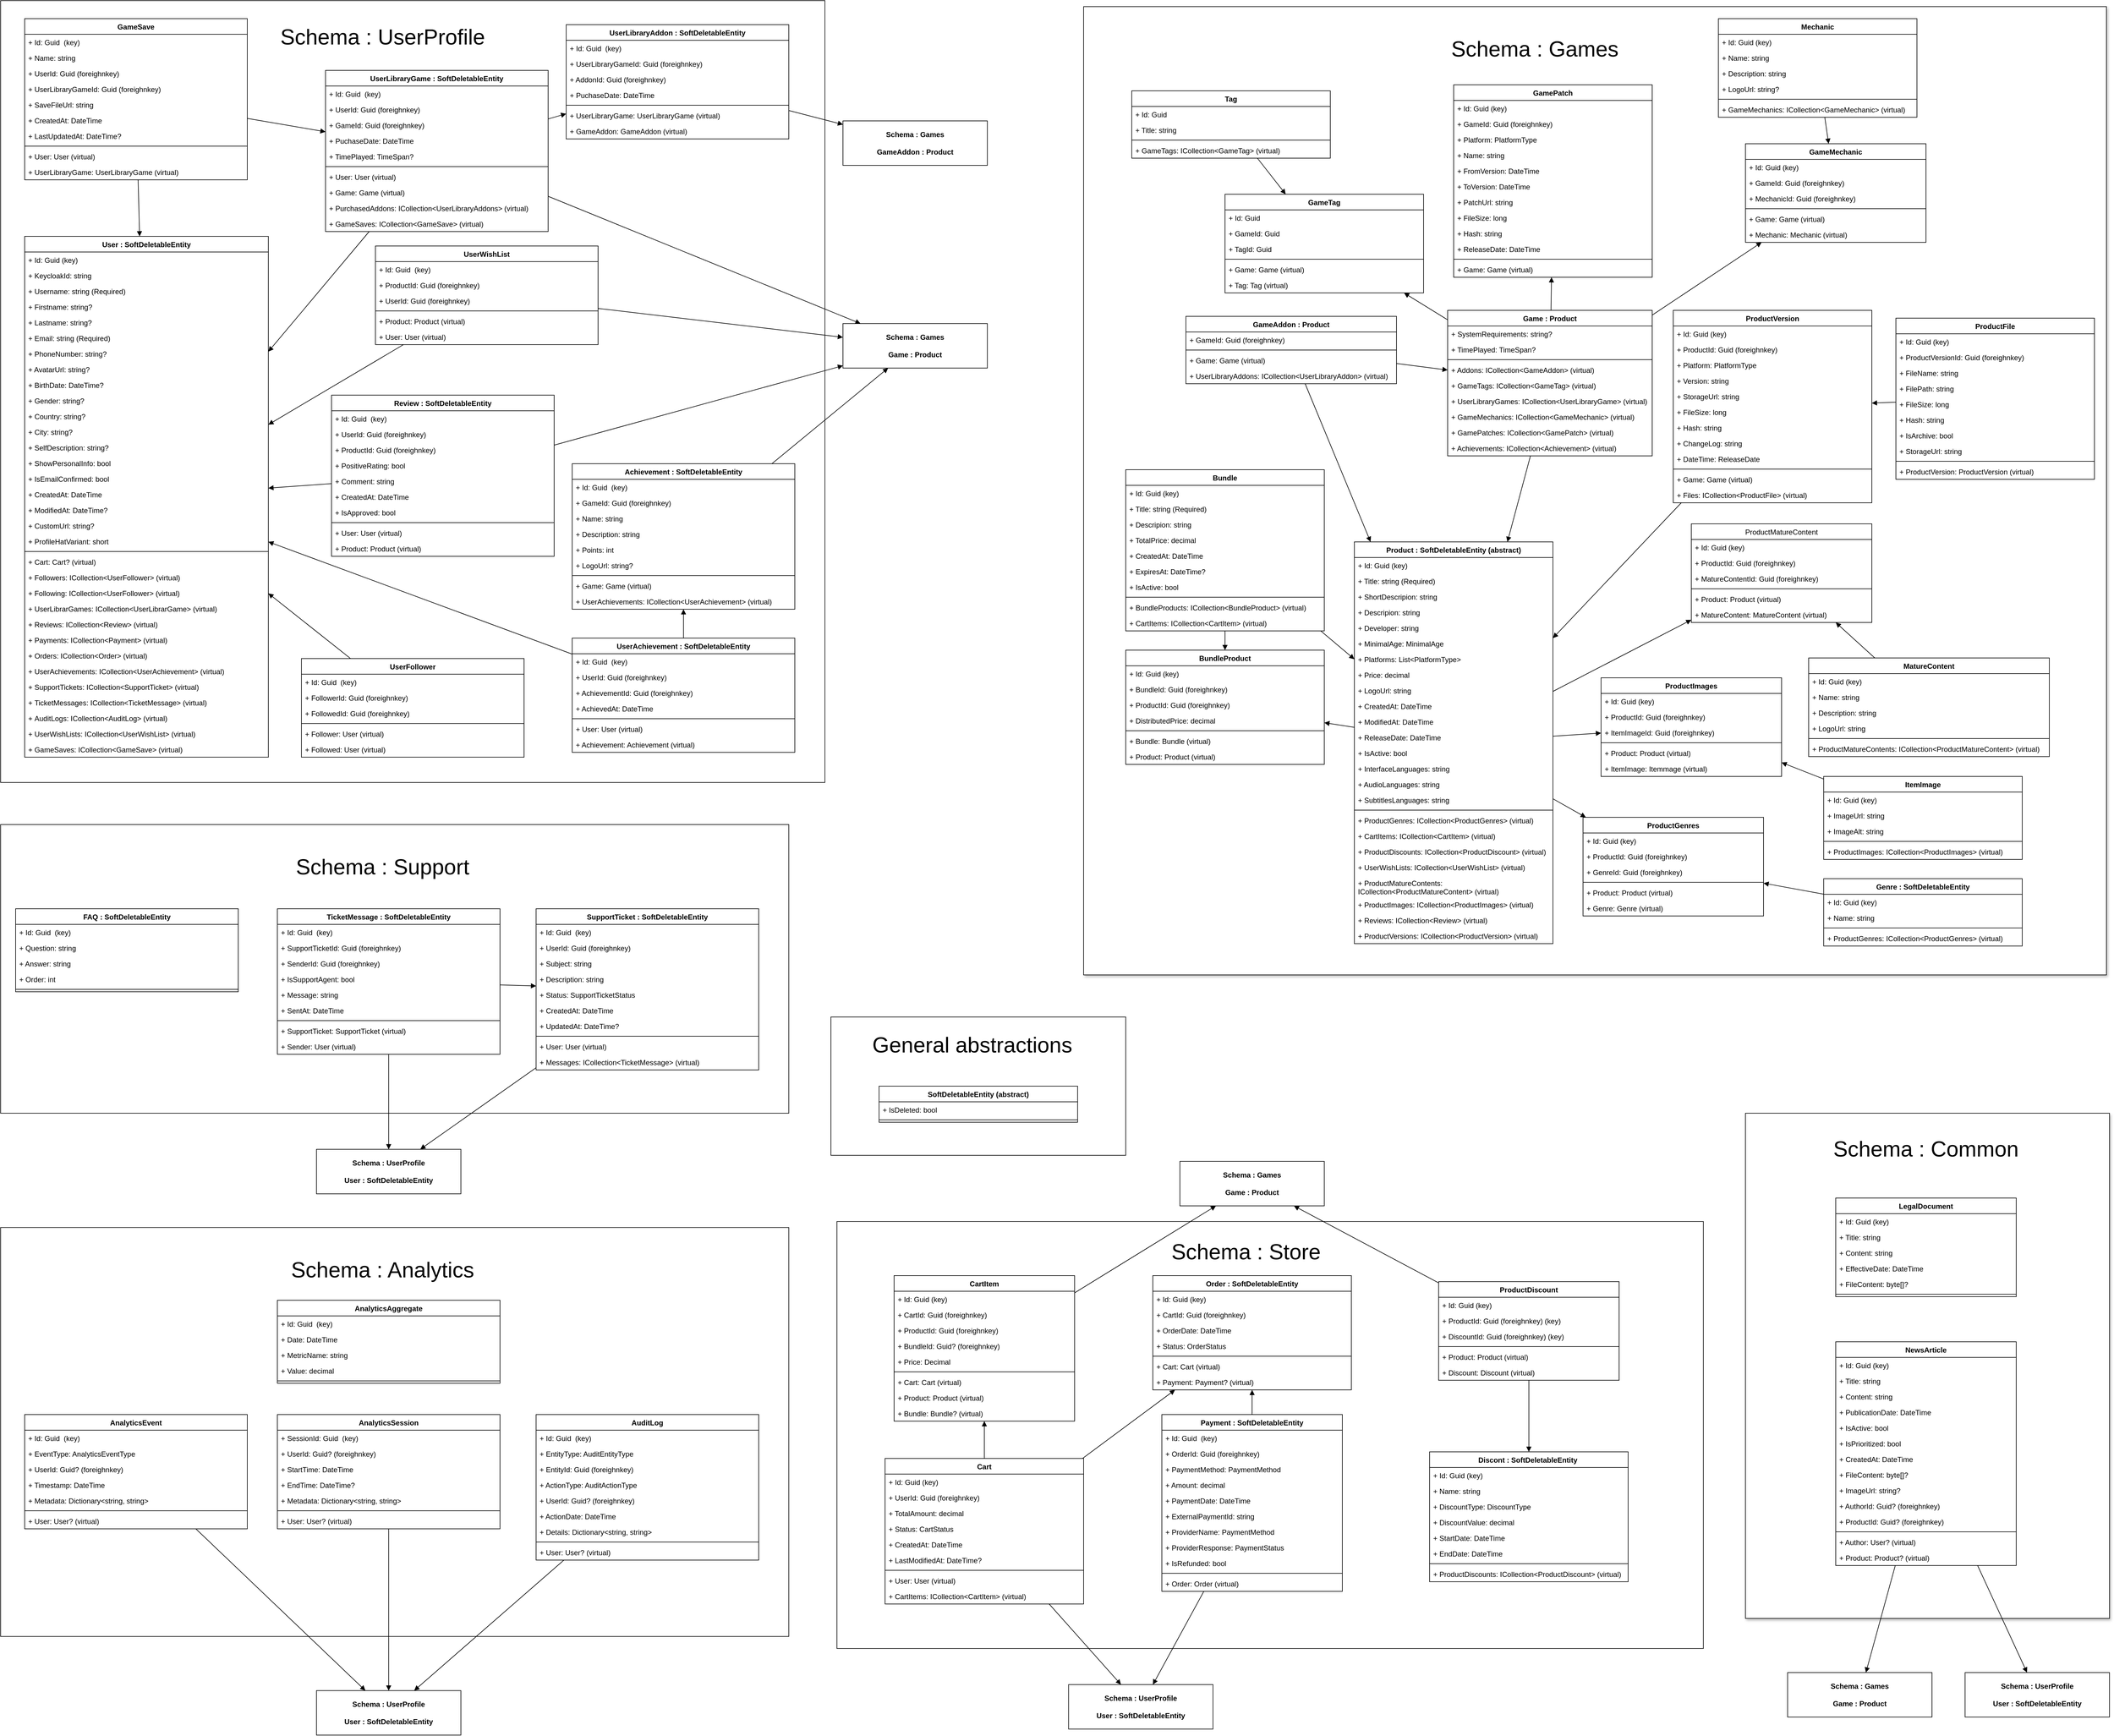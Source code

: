 <mxfile version="26.2.15">
  <diagram id="C5RBs43oDa-KdzZeNtuy" name="Page-1">
    <mxGraphModel dx="5097" dy="3174" grid="1" gridSize="10" guides="1" tooltips="1" connect="1" arrows="1" fold="1" page="1" pageScale="1" pageWidth="827" pageHeight="1169" math="0" shadow="0">
      <root>
        <mxCell id="WIyWlLk6GJQsqaUBKTNV-0" />
        <mxCell id="WIyWlLk6GJQsqaUBKTNV-1" parent="WIyWlLk6GJQsqaUBKTNV-0" />
        <mxCell id="hpsonxkA_LG1c_KUoqw7-232" value="" style="rounded=0;whiteSpace=wrap;html=1;fillColor=light-dark(#FFFFFF,#000000);" parent="WIyWlLk6GJQsqaUBKTNV-1" vertex="1">
          <mxGeometry x="-1450" y="-660" width="1370" height="1300" as="geometry" />
        </mxCell>
        <mxCell id="hpsonxkA_LG1c_KUoqw7-218" value="" style="rounded=0;whiteSpace=wrap;html=1;fillColor=light-dark(#FFFFFF,#000000);" parent="WIyWlLk6GJQsqaUBKTNV-1" vertex="1">
          <mxGeometry x="-70" y="1030" width="490" height="230" as="geometry" />
        </mxCell>
        <mxCell id="hpsonxkA_LG1c_KUoqw7-183" value="" style="rounded=0;whiteSpace=wrap;html=1;fillColor=light-dark(#FFFFFF,#000000);" parent="WIyWlLk6GJQsqaUBKTNV-1" vertex="1">
          <mxGeometry x="-60" y="1370" width="1440" height="710" as="geometry" />
        </mxCell>
        <mxCell id="hpsonxkA_LG1c_KUoqw7-180" value="" style="rounded=0;whiteSpace=wrap;html=1;fillColor=light-dark(#FFFFFF,#000000);shadow=1;" parent="WIyWlLk6GJQsqaUBKTNV-1" vertex="1">
          <mxGeometry x="350" y="-650" width="1700" height="1610" as="geometry" />
        </mxCell>
        <mxCell id="hpsonxkA_LG1c_KUoqw7-5" value="User&amp;nbsp;: SoftDeletableEntity" style="swimlane;fontStyle=1;align=center;verticalAlign=top;childLayout=stackLayout;horizontal=1;startSize=26;horizontalStack=0;resizeParent=1;resizeParentMax=0;resizeLast=0;collapsible=1;marginBottom=0;whiteSpace=wrap;html=1;" parent="WIyWlLk6GJQsqaUBKTNV-1" vertex="1">
          <mxGeometry x="-1410" y="-268" width="405" height="866" as="geometry" />
        </mxCell>
        <mxCell id="hpsonxkA_LG1c_KUoqw7-6" value="+ Id: Guid (key)" style="text;strokeColor=none;fillColor=none;align=left;verticalAlign=top;spacingLeft=4;spacingRight=4;overflow=hidden;rotatable=0;points=[[0,0.5],[1,0.5]];portConstraint=eastwest;whiteSpace=wrap;html=1;" parent="hpsonxkA_LG1c_KUoqw7-5" vertex="1">
          <mxGeometry y="26" width="405" height="26" as="geometry" />
        </mxCell>
        <mxCell id="hpsonxkA_LG1c_KUoqw7-9" value="+ KeycloakId: string" style="text;strokeColor=none;fillColor=none;align=left;verticalAlign=top;spacingLeft=4;spacingRight=4;overflow=hidden;rotatable=0;points=[[0,0.5],[1,0.5]];portConstraint=eastwest;whiteSpace=wrap;html=1;" parent="hpsonxkA_LG1c_KUoqw7-5" vertex="1">
          <mxGeometry y="52" width="405" height="26" as="geometry" />
        </mxCell>
        <mxCell id="hpsonxkA_LG1c_KUoqw7-11" value="+ Username: string (Required)" style="text;strokeColor=none;fillColor=none;align=left;verticalAlign=top;spacingLeft=4;spacingRight=4;overflow=hidden;rotatable=0;points=[[0,0.5],[1,0.5]];portConstraint=eastwest;whiteSpace=wrap;html=1;" parent="hpsonxkA_LG1c_KUoqw7-5" vertex="1">
          <mxGeometry y="78" width="405" height="26" as="geometry" />
        </mxCell>
        <mxCell id="hpsonxkA_LG1c_KUoqw7-13" value="+ Firstname: string?" style="text;strokeColor=none;fillColor=none;align=left;verticalAlign=top;spacingLeft=4;spacingRight=4;overflow=hidden;rotatable=0;points=[[0,0.5],[1,0.5]];portConstraint=eastwest;whiteSpace=wrap;html=1;" parent="hpsonxkA_LG1c_KUoqw7-5" vertex="1">
          <mxGeometry y="104" width="405" height="26" as="geometry" />
        </mxCell>
        <mxCell id="hpsonxkA_LG1c_KUoqw7-12" value="+ Lastname: string?" style="text;strokeColor=none;fillColor=none;align=left;verticalAlign=top;spacingLeft=4;spacingRight=4;overflow=hidden;rotatable=0;points=[[0,0.5],[1,0.5]];portConstraint=eastwest;whiteSpace=wrap;html=1;" parent="hpsonxkA_LG1c_KUoqw7-5" vertex="1">
          <mxGeometry y="130" width="405" height="26" as="geometry" />
        </mxCell>
        <mxCell id="hpsonxkA_LG1c_KUoqw7-15" value="+ Email: string (Required)" style="text;strokeColor=none;fillColor=none;align=left;verticalAlign=top;spacingLeft=4;spacingRight=4;overflow=hidden;rotatable=0;points=[[0,0.5],[1,0.5]];portConstraint=eastwest;whiteSpace=wrap;html=1;" parent="hpsonxkA_LG1c_KUoqw7-5" vertex="1">
          <mxGeometry y="156" width="405" height="26" as="geometry" />
        </mxCell>
        <mxCell id="BRpIDYoJSdOWetDHPFxx-22" value="+ PhoneNumber: string?" style="text;strokeColor=none;fillColor=none;align=left;verticalAlign=top;spacingLeft=4;spacingRight=4;overflow=hidden;rotatable=0;points=[[0,0.5],[1,0.5]];portConstraint=eastwest;whiteSpace=wrap;html=1;" parent="hpsonxkA_LG1c_KUoqw7-5" vertex="1">
          <mxGeometry y="182" width="405" height="26" as="geometry" />
        </mxCell>
        <mxCell id="hpsonxkA_LG1c_KUoqw7-17" value="+ AvatarUrl: string?" style="text;strokeColor=none;fillColor=none;align=left;verticalAlign=top;spacingLeft=4;spacingRight=4;overflow=hidden;rotatable=0;points=[[0,0.5],[1,0.5]];portConstraint=eastwest;whiteSpace=wrap;html=1;" parent="hpsonxkA_LG1c_KUoqw7-5" vertex="1">
          <mxGeometry y="208" width="405" height="26" as="geometry" />
        </mxCell>
        <mxCell id="BRpIDYoJSdOWetDHPFxx-23" value="+ BirthDate: DateTime?" style="text;strokeColor=none;fillColor=none;align=left;verticalAlign=top;spacingLeft=4;spacingRight=4;overflow=hidden;rotatable=0;points=[[0,0.5],[1,0.5]];portConstraint=eastwest;whiteSpace=wrap;html=1;" parent="hpsonxkA_LG1c_KUoqw7-5" vertex="1">
          <mxGeometry y="234" width="405" height="26" as="geometry" />
        </mxCell>
        <mxCell id="BRpIDYoJSdOWetDHPFxx-24" value="+ Gender: string?" style="text;strokeColor=none;fillColor=none;align=left;verticalAlign=top;spacingLeft=4;spacingRight=4;overflow=hidden;rotatable=0;points=[[0,0.5],[1,0.5]];portConstraint=eastwest;whiteSpace=wrap;html=1;" parent="hpsonxkA_LG1c_KUoqw7-5" vertex="1">
          <mxGeometry y="260" width="405" height="26" as="geometry" />
        </mxCell>
        <mxCell id="BRpIDYoJSdOWetDHPFxx-25" value="+ Country: string?" style="text;strokeColor=none;fillColor=none;align=left;verticalAlign=top;spacingLeft=4;spacingRight=4;overflow=hidden;rotatable=0;points=[[0,0.5],[1,0.5]];portConstraint=eastwest;whiteSpace=wrap;html=1;" parent="hpsonxkA_LG1c_KUoqw7-5" vertex="1">
          <mxGeometry y="286" width="405" height="26" as="geometry" />
        </mxCell>
        <mxCell id="BRpIDYoJSdOWetDHPFxx-26" value="+ City: string?" style="text;strokeColor=none;fillColor=none;align=left;verticalAlign=top;spacingLeft=4;spacingRight=4;overflow=hidden;rotatable=0;points=[[0,0.5],[1,0.5]];portConstraint=eastwest;whiteSpace=wrap;html=1;" parent="hpsonxkA_LG1c_KUoqw7-5" vertex="1">
          <mxGeometry y="312" width="405" height="26" as="geometry" />
        </mxCell>
        <mxCell id="BRpIDYoJSdOWetDHPFxx-27" value="+ SelfDescription: string?" style="text;strokeColor=none;fillColor=none;align=left;verticalAlign=top;spacingLeft=4;spacingRight=4;overflow=hidden;rotatable=0;points=[[0,0.5],[1,0.5]];portConstraint=eastwest;whiteSpace=wrap;html=1;" parent="hpsonxkA_LG1c_KUoqw7-5" vertex="1">
          <mxGeometry y="338" width="405" height="26" as="geometry" />
        </mxCell>
        <mxCell id="BRpIDYoJSdOWetDHPFxx-28" value="+ ShowPersonalInfo: bool" style="text;strokeColor=none;fillColor=none;align=left;verticalAlign=top;spacingLeft=4;spacingRight=4;overflow=hidden;rotatable=0;points=[[0,0.5],[1,0.5]];portConstraint=eastwest;whiteSpace=wrap;html=1;" parent="hpsonxkA_LG1c_KUoqw7-5" vertex="1">
          <mxGeometry y="364" width="405" height="26" as="geometry" />
        </mxCell>
        <mxCell id="BRpIDYoJSdOWetDHPFxx-29" value="+ IsEmailConfirmed: bool" style="text;strokeColor=none;fillColor=none;align=left;verticalAlign=top;spacingLeft=4;spacingRight=4;overflow=hidden;rotatable=0;points=[[0,0.5],[1,0.5]];portConstraint=eastwest;whiteSpace=wrap;html=1;" parent="hpsonxkA_LG1c_KUoqw7-5" vertex="1">
          <mxGeometry y="390" width="405" height="26" as="geometry" />
        </mxCell>
        <mxCell id="hpsonxkA_LG1c_KUoqw7-18" value="+ CreatedAt: DateTime" style="text;strokeColor=none;fillColor=none;align=left;verticalAlign=top;spacingLeft=4;spacingRight=4;overflow=hidden;rotatable=0;points=[[0,0.5],[1,0.5]];portConstraint=eastwest;whiteSpace=wrap;html=1;" parent="hpsonxkA_LG1c_KUoqw7-5" vertex="1">
          <mxGeometry y="416" width="405" height="26" as="geometry" />
        </mxCell>
        <mxCell id="hpsonxkA_LG1c_KUoqw7-16" value="+ ModifiedAt: DateTime?" style="text;strokeColor=none;fillColor=none;align=left;verticalAlign=top;spacingLeft=4;spacingRight=4;overflow=hidden;rotatable=0;points=[[0,0.5],[1,0.5]];portConstraint=eastwest;whiteSpace=wrap;html=1;" parent="hpsonxkA_LG1c_KUoqw7-5" vertex="1">
          <mxGeometry y="442" width="405" height="26" as="geometry" />
        </mxCell>
        <mxCell id="BRpIDYoJSdOWetDHPFxx-30" value="+ CustomUrl: string?" style="text;strokeColor=none;fillColor=none;align=left;verticalAlign=top;spacingLeft=4;spacingRight=4;overflow=hidden;rotatable=0;points=[[0,0.5],[1,0.5]];portConstraint=eastwest;whiteSpace=wrap;html=1;" parent="hpsonxkA_LG1c_KUoqw7-5" vertex="1">
          <mxGeometry y="468" width="405" height="26" as="geometry" />
        </mxCell>
        <mxCell id="BRpIDYoJSdOWetDHPFxx-31" value="+ ProfileHatVariant: short" style="text;strokeColor=none;fillColor=none;align=left;verticalAlign=top;spacingLeft=4;spacingRight=4;overflow=hidden;rotatable=0;points=[[0,0.5],[1,0.5]];portConstraint=eastwest;whiteSpace=wrap;html=1;" parent="hpsonxkA_LG1c_KUoqw7-5" vertex="1">
          <mxGeometry y="494" width="405" height="26" as="geometry" />
        </mxCell>
        <mxCell id="hpsonxkA_LG1c_KUoqw7-7" value="" style="line;strokeWidth=1;fillColor=none;align=left;verticalAlign=middle;spacingTop=-1;spacingLeft=3;spacingRight=3;rotatable=0;labelPosition=right;points=[];portConstraint=eastwest;strokeColor=inherit;" parent="hpsonxkA_LG1c_KUoqw7-5" vertex="1">
          <mxGeometry y="520" width="405" height="8" as="geometry" />
        </mxCell>
        <mxCell id="hpsonxkA_LG1c_KUoqw7-270" value="+ Cart: Cart? (virtual)" style="text;strokeColor=none;fillColor=none;align=left;verticalAlign=top;spacingLeft=4;spacingRight=4;overflow=hidden;rotatable=0;points=[[0,0.5],[1,0.5]];portConstraint=eastwest;whiteSpace=wrap;html=1;" parent="hpsonxkA_LG1c_KUoqw7-5" vertex="1">
          <mxGeometry y="528" width="405" height="26" as="geometry" />
        </mxCell>
        <mxCell id="BRpIDYoJSdOWetDHPFxx-32" value="+ Followers: ICollection&amp;lt;UserFollower&amp;gt; (virtual)" style="text;strokeColor=none;fillColor=none;align=left;verticalAlign=top;spacingLeft=4;spacingRight=4;overflow=hidden;rotatable=0;points=[[0,0.5],[1,0.5]];portConstraint=eastwest;whiteSpace=wrap;html=1;" parent="hpsonxkA_LG1c_KUoqw7-5" vertex="1">
          <mxGeometry y="554" width="405" height="26" as="geometry" />
        </mxCell>
        <mxCell id="BRpIDYoJSdOWetDHPFxx-33" value="+ Following: ICollection&amp;lt;UserFollower&amp;gt; (virtual)" style="text;strokeColor=none;fillColor=none;align=left;verticalAlign=top;spacingLeft=4;spacingRight=4;overflow=hidden;rotatable=0;points=[[0,0.5],[1,0.5]];portConstraint=eastwest;whiteSpace=wrap;html=1;" parent="hpsonxkA_LG1c_KUoqw7-5" vertex="1">
          <mxGeometry y="580" width="405" height="26" as="geometry" />
        </mxCell>
        <mxCell id="hpsonxkA_LG1c_KUoqw7-267" value="+ UserLibrarGames: ICollection&amp;lt;UserLibrarGame&amp;gt; (virtual)" style="text;strokeColor=none;fillColor=none;align=left;verticalAlign=top;spacingLeft=4;spacingRight=4;overflow=hidden;rotatable=0;points=[[0,0.5],[1,0.5]];portConstraint=eastwest;whiteSpace=wrap;html=1;" parent="hpsonxkA_LG1c_KUoqw7-5" vertex="1">
          <mxGeometry y="606" width="405" height="26" as="geometry" />
        </mxCell>
        <mxCell id="hpsonxkA_LG1c_KUoqw7-268" value="+ Reviews: ICollection&amp;lt;Review&amp;gt; (virtual)" style="text;strokeColor=none;fillColor=none;align=left;verticalAlign=top;spacingLeft=4;spacingRight=4;overflow=hidden;rotatable=0;points=[[0,0.5],[1,0.5]];portConstraint=eastwest;whiteSpace=wrap;html=1;" parent="hpsonxkA_LG1c_KUoqw7-5" vertex="1">
          <mxGeometry y="632" width="405" height="26" as="geometry" />
        </mxCell>
        <mxCell id="hpsonxkA_LG1c_KUoqw7-271" value="+ Payments: ICollection&amp;lt;Payment&amp;gt; (virtual)" style="text;strokeColor=none;fillColor=none;align=left;verticalAlign=top;spacingLeft=4;spacingRight=4;overflow=hidden;rotatable=0;points=[[0,0.5],[1,0.5]];portConstraint=eastwest;whiteSpace=wrap;html=1;" parent="hpsonxkA_LG1c_KUoqw7-5" vertex="1">
          <mxGeometry y="658" width="405" height="26" as="geometry" />
        </mxCell>
        <mxCell id="hpsonxkA_LG1c_KUoqw7-272" value="+ Orders: ICollection&amp;lt;Order&amp;gt; (virtual)" style="text;strokeColor=none;fillColor=none;align=left;verticalAlign=top;spacingLeft=4;spacingRight=4;overflow=hidden;rotatable=0;points=[[0,0.5],[1,0.5]];portConstraint=eastwest;whiteSpace=wrap;html=1;" parent="hpsonxkA_LG1c_KUoqw7-5" vertex="1">
          <mxGeometry y="684" width="405" height="26" as="geometry" />
        </mxCell>
        <mxCell id="hpsonxkA_LG1c_KUoqw7-307" value="+&amp;nbsp;&lt;span style=&quot;text-align: center;&quot;&gt;UserAchievements&lt;/span&gt;: ICollection&amp;lt;&lt;span style=&quot;text-align: center;&quot;&gt;UserAchievement&lt;/span&gt;&amp;gt; (virtual)" style="text;strokeColor=none;fillColor=none;align=left;verticalAlign=top;spacingLeft=4;spacingRight=4;overflow=hidden;rotatable=0;points=[[0,0.5],[1,0.5]];portConstraint=eastwest;whiteSpace=wrap;html=1;" parent="hpsonxkA_LG1c_KUoqw7-5" vertex="1">
          <mxGeometry y="710" width="405" height="26" as="geometry" />
        </mxCell>
        <mxCell id="hpsonxkA_LG1c_KUoqw7-350" value="+&amp;nbsp;&lt;span style=&quot;text-align: center;&quot;&gt;SupportTickets&lt;/span&gt;: ICollection&amp;lt;&lt;span style=&quot;text-align: center;&quot;&gt;SupportTicket&lt;/span&gt;&amp;gt; (virtual)" style="text;strokeColor=none;fillColor=none;align=left;verticalAlign=top;spacingLeft=4;spacingRight=4;overflow=hidden;rotatable=0;points=[[0,0.5],[1,0.5]];portConstraint=eastwest;whiteSpace=wrap;html=1;" parent="hpsonxkA_LG1c_KUoqw7-5" vertex="1">
          <mxGeometry y="736" width="405" height="26" as="geometry" />
        </mxCell>
        <mxCell id="hpsonxkA_LG1c_KUoqw7-351" value="+&amp;nbsp;&lt;span style=&quot;text-align: center;&quot;&gt;TicketMessages&lt;/span&gt;: ICollection&amp;lt;&lt;span style=&quot;text-align: center;&quot;&gt;TicketMessage&lt;/span&gt;&amp;gt; (virtual)" style="text;strokeColor=none;fillColor=none;align=left;verticalAlign=top;spacingLeft=4;spacingRight=4;overflow=hidden;rotatable=0;points=[[0,0.5],[1,0.5]];portConstraint=eastwest;whiteSpace=wrap;html=1;" parent="hpsonxkA_LG1c_KUoqw7-5" vertex="1">
          <mxGeometry y="762" width="405" height="26" as="geometry" />
        </mxCell>
        <mxCell id="BRpIDYoJSdOWetDHPFxx-34" value="+&amp;nbsp;&lt;span style=&quot;text-align: center;&quot;&gt;AuditLogs&lt;/span&gt;: ICollection&amp;lt;&lt;span style=&quot;text-align: center;&quot;&gt;AuditLog&lt;/span&gt;&amp;gt; (virtual)" style="text;strokeColor=none;fillColor=none;align=left;verticalAlign=top;spacingLeft=4;spacingRight=4;overflow=hidden;rotatable=0;points=[[0,0.5],[1,0.5]];portConstraint=eastwest;whiteSpace=wrap;html=1;" parent="hpsonxkA_LG1c_KUoqw7-5" vertex="1">
          <mxGeometry y="788" width="405" height="26" as="geometry" />
        </mxCell>
        <mxCell id="BRpIDYoJSdOWetDHPFxx-35" value="+&amp;nbsp;&lt;span style=&quot;text-align: center;&quot;&gt;UserWishLists&lt;/span&gt;: ICollection&amp;lt;&lt;span style=&quot;text-align: center;&quot;&gt;UserWishList&lt;/span&gt;&amp;gt; (virtual)" style="text;strokeColor=none;fillColor=none;align=left;verticalAlign=top;spacingLeft=4;spacingRight=4;overflow=hidden;rotatable=0;points=[[0,0.5],[1,0.5]];portConstraint=eastwest;whiteSpace=wrap;html=1;" parent="hpsonxkA_LG1c_KUoqw7-5" vertex="1">
          <mxGeometry y="814" width="405" height="26" as="geometry" />
        </mxCell>
        <mxCell id="BRpIDYoJSdOWetDHPFxx-36" value="+&amp;nbsp;&lt;span style=&quot;text-align: center;&quot;&gt;GameSaves&lt;/span&gt;: ICollection&amp;lt;&lt;span style=&quot;text-align: center;&quot;&gt;GameSave&lt;/span&gt;&amp;gt; (virtual)" style="text;strokeColor=none;fillColor=none;align=left;verticalAlign=top;spacingLeft=4;spacingRight=4;overflow=hidden;rotatable=0;points=[[0,0.5],[1,0.5]];portConstraint=eastwest;whiteSpace=wrap;html=1;" parent="hpsonxkA_LG1c_KUoqw7-5" vertex="1">
          <mxGeometry y="840" width="405" height="26" as="geometry" />
        </mxCell>
        <mxCell id="hpsonxkA_LG1c_KUoqw7-20" value="Game : Product" style="swimlane;fontStyle=1;align=center;verticalAlign=top;childLayout=stackLayout;horizontal=1;startSize=26;horizontalStack=0;resizeParent=1;resizeParentMax=0;resizeLast=0;collapsible=1;marginBottom=0;whiteSpace=wrap;html=1;" parent="WIyWlLk6GJQsqaUBKTNV-1" vertex="1">
          <mxGeometry x="955" y="-145" width="340" height="242" as="geometry" />
        </mxCell>
        <mxCell id="hpsonxkA_LG1c_KUoqw7-27" value="+ SystemRequirements: string?" style="text;strokeColor=none;fillColor=none;align=left;verticalAlign=top;spacingLeft=4;spacingRight=4;overflow=hidden;rotatable=0;points=[[0,0.5],[1,0.5]];portConstraint=eastwest;whiteSpace=wrap;html=1;" parent="hpsonxkA_LG1c_KUoqw7-20" vertex="1">
          <mxGeometry y="26" width="340" height="26" as="geometry" />
        </mxCell>
        <mxCell id="hpsonxkA_LG1c_KUoqw7-28" value="+ TimePlayed: TimeSpan?" style="text;strokeColor=none;fillColor=none;align=left;verticalAlign=top;spacingLeft=4;spacingRight=4;overflow=hidden;rotatable=0;points=[[0,0.5],[1,0.5]];portConstraint=eastwest;whiteSpace=wrap;html=1;" parent="hpsonxkA_LG1c_KUoqw7-20" vertex="1">
          <mxGeometry y="52" width="340" height="26" as="geometry" />
        </mxCell>
        <mxCell id="hpsonxkA_LG1c_KUoqw7-32" value="" style="line;strokeWidth=1;fillColor=none;align=left;verticalAlign=middle;spacingTop=-1;spacingLeft=3;spacingRight=3;rotatable=0;labelPosition=right;points=[];portConstraint=eastwest;strokeColor=inherit;" parent="hpsonxkA_LG1c_KUoqw7-20" vertex="1">
          <mxGeometry y="78" width="340" height="8" as="geometry" />
        </mxCell>
        <mxCell id="hpsonxkA_LG1c_KUoqw7-142" value="+ Addons: ICollection&amp;lt;GameAddon&amp;gt; (virtual)" style="text;strokeColor=none;fillColor=none;align=left;verticalAlign=top;spacingLeft=4;spacingRight=4;overflow=hidden;rotatable=0;points=[[0,0.5],[1,0.5]];portConstraint=eastwest;whiteSpace=wrap;html=1;" parent="hpsonxkA_LG1c_KUoqw7-20" vertex="1">
          <mxGeometry y="86" width="340" height="26" as="geometry" />
        </mxCell>
        <mxCell id="hpsonxkA_LG1c_KUoqw7-172" value="+ GameTags: ICollection&amp;lt;GameTag&amp;gt; (virtual)" style="text;strokeColor=none;fillColor=none;align=left;verticalAlign=top;spacingLeft=4;spacingRight=4;overflow=hidden;rotatable=0;points=[[0,0.5],[1,0.5]];portConstraint=eastwest;whiteSpace=wrap;html=1;" parent="hpsonxkA_LG1c_KUoqw7-20" vertex="1">
          <mxGeometry y="112" width="340" height="26" as="geometry" />
        </mxCell>
        <mxCell id="hpsonxkA_LG1c_KUoqw7-278" value="+&amp;nbsp;&lt;span style=&quot;text-align: center;&quot;&gt;UserLibraryGames&lt;/span&gt;: ICollection&amp;lt;&lt;span style=&quot;text-align: center;&quot;&gt;UserLibraryGame&lt;/span&gt;&amp;gt; (virtual)" style="text;strokeColor=none;fillColor=none;align=left;verticalAlign=top;spacingLeft=4;spacingRight=4;overflow=hidden;rotatable=0;points=[[0,0.5],[1,0.5]];portConstraint=eastwest;whiteSpace=wrap;html=1;" parent="hpsonxkA_LG1c_KUoqw7-20" vertex="1">
          <mxGeometry y="138" width="340" height="26" as="geometry" />
        </mxCell>
        <mxCell id="hpsonxkA_LG1c_KUoqw7-34" value="+ GameMechanics: ICollection&amp;lt;GameMechanic&amp;gt; (virtual)" style="text;strokeColor=none;fillColor=none;align=left;verticalAlign=top;spacingLeft=4;spacingRight=4;overflow=hidden;rotatable=0;points=[[0,0.5],[1,0.5]];portConstraint=eastwest;whiteSpace=wrap;html=1;" parent="hpsonxkA_LG1c_KUoqw7-20" vertex="1">
          <mxGeometry y="164" width="340" height="26" as="geometry" />
        </mxCell>
        <mxCell id="hpsonxkA_LG1c_KUoqw7-273" value="+ GamePatches: ICollection&amp;lt;GamePatch&amp;gt; (virtual)" style="text;strokeColor=none;fillColor=none;align=left;verticalAlign=top;spacingLeft=4;spacingRight=4;overflow=hidden;rotatable=0;points=[[0,0.5],[1,0.5]];portConstraint=eastwest;whiteSpace=wrap;html=1;" parent="hpsonxkA_LG1c_KUoqw7-20" vertex="1">
          <mxGeometry y="190" width="340" height="26" as="geometry" />
        </mxCell>
        <mxCell id="hpsonxkA_LG1c_KUoqw7-274" value="+ Achievements: ICollection&amp;lt;Achievement&amp;gt; (virtual)" style="text;strokeColor=none;fillColor=none;align=left;verticalAlign=top;spacingLeft=4;spacingRight=4;overflow=hidden;rotatable=0;points=[[0,0.5],[1,0.5]];portConstraint=eastwest;whiteSpace=wrap;html=1;" parent="hpsonxkA_LG1c_KUoqw7-20" vertex="1">
          <mxGeometry y="216" width="340" height="26" as="geometry" />
        </mxCell>
        <mxCell id="hpsonxkA_LG1c_KUoqw7-35" value="ProductGenres" style="swimlane;fontStyle=1;align=center;verticalAlign=top;childLayout=stackLayout;horizontal=1;startSize=26;horizontalStack=0;resizeParent=1;resizeParentMax=0;resizeLast=0;collapsible=1;marginBottom=0;whiteSpace=wrap;html=1;" parent="WIyWlLk6GJQsqaUBKTNV-1" vertex="1">
          <mxGeometry x="1180" y="698" width="300" height="164" as="geometry" />
        </mxCell>
        <mxCell id="rTpIlooQs98uF8OyqGEr-5" value="+ Id: Guid (key)" style="text;strokeColor=none;fillColor=none;align=left;verticalAlign=top;spacingLeft=4;spacingRight=4;overflow=hidden;rotatable=0;points=[[0,0.5],[1,0.5]];portConstraint=eastwest;whiteSpace=wrap;html=1;" parent="hpsonxkA_LG1c_KUoqw7-35" vertex="1">
          <mxGeometry y="26" width="300" height="26" as="geometry" />
        </mxCell>
        <mxCell id="hpsonxkA_LG1c_KUoqw7-39" value="+ ProductId: Guid (foreighnkey)" style="text;strokeColor=none;fillColor=none;align=left;verticalAlign=top;spacingLeft=4;spacingRight=4;overflow=hidden;rotatable=0;points=[[0,0.5],[1,0.5]];portConstraint=eastwest;whiteSpace=wrap;html=1;" parent="hpsonxkA_LG1c_KUoqw7-35" vertex="1">
          <mxGeometry y="52" width="300" height="26" as="geometry" />
        </mxCell>
        <mxCell id="hpsonxkA_LG1c_KUoqw7-41" value="+ GenreId: Guid (foreighnkey)" style="text;strokeColor=none;fillColor=none;align=left;verticalAlign=top;spacingLeft=4;spacingRight=4;overflow=hidden;rotatable=0;points=[[0,0.5],[1,0.5]];portConstraint=eastwest;whiteSpace=wrap;html=1;" parent="hpsonxkA_LG1c_KUoqw7-35" vertex="1">
          <mxGeometry y="78" width="300" height="26" as="geometry" />
        </mxCell>
        <mxCell id="hpsonxkA_LG1c_KUoqw7-49" value="" style="line;strokeWidth=1;fillColor=none;align=left;verticalAlign=middle;spacingTop=-1;spacingLeft=3;spacingRight=3;rotatable=0;labelPosition=right;points=[];portConstraint=eastwest;strokeColor=inherit;" parent="hpsonxkA_LG1c_KUoqw7-35" vertex="1">
          <mxGeometry y="104" width="300" height="8" as="geometry" />
        </mxCell>
        <mxCell id="hpsonxkA_LG1c_KUoqw7-40" value="+ Product: Product (virtual)" style="text;strokeColor=none;fillColor=none;align=left;verticalAlign=top;spacingLeft=4;spacingRight=4;overflow=hidden;rotatable=0;points=[[0,0.5],[1,0.5]];portConstraint=eastwest;whiteSpace=wrap;html=1;" parent="hpsonxkA_LG1c_KUoqw7-35" vertex="1">
          <mxGeometry y="112" width="300" height="26" as="geometry" />
        </mxCell>
        <mxCell id="hpsonxkA_LG1c_KUoqw7-42" value="+ Genre: Genre (virtual)" style="text;strokeColor=none;fillColor=none;align=left;verticalAlign=top;spacingLeft=4;spacingRight=4;overflow=hidden;rotatable=0;points=[[0,0.5],[1,0.5]];portConstraint=eastwest;whiteSpace=wrap;html=1;" parent="hpsonxkA_LG1c_KUoqw7-35" vertex="1">
          <mxGeometry y="138" width="300" height="26" as="geometry" />
        </mxCell>
        <mxCell id="hpsonxkA_LG1c_KUoqw7-50" value="Genre : SoftDeletableEntity" style="swimlane;fontStyle=1;align=center;verticalAlign=top;childLayout=stackLayout;horizontal=1;startSize=26;horizontalStack=0;resizeParent=1;resizeParentMax=0;resizeLast=0;collapsible=1;marginBottom=0;whiteSpace=wrap;html=1;" parent="WIyWlLk6GJQsqaUBKTNV-1" vertex="1">
          <mxGeometry x="1580" y="800" width="330" height="112" as="geometry" />
        </mxCell>
        <mxCell id="hpsonxkA_LG1c_KUoqw7-51" value="+ Id: Guid (key)" style="text;strokeColor=none;fillColor=none;align=left;verticalAlign=top;spacingLeft=4;spacingRight=4;overflow=hidden;rotatable=0;points=[[0,0.5],[1,0.5]];portConstraint=eastwest;whiteSpace=wrap;html=1;" parent="hpsonxkA_LG1c_KUoqw7-50" vertex="1">
          <mxGeometry y="26" width="330" height="26" as="geometry" />
        </mxCell>
        <mxCell id="hpsonxkA_LG1c_KUoqw7-52" value="+ Name: string" style="text;strokeColor=none;fillColor=none;align=left;verticalAlign=top;spacingLeft=4;spacingRight=4;overflow=hidden;rotatable=0;points=[[0,0.5],[1,0.5]];portConstraint=eastwest;whiteSpace=wrap;html=1;" parent="hpsonxkA_LG1c_KUoqw7-50" vertex="1">
          <mxGeometry y="52" width="330" height="26" as="geometry" />
        </mxCell>
        <mxCell id="hpsonxkA_LG1c_KUoqw7-55" value="" style="line;strokeWidth=1;fillColor=none;align=left;verticalAlign=middle;spacingTop=-1;spacingLeft=3;spacingRight=3;rotatable=0;labelPosition=right;points=[];portConstraint=eastwest;strokeColor=inherit;" parent="hpsonxkA_LG1c_KUoqw7-50" vertex="1">
          <mxGeometry y="78" width="330" height="8" as="geometry" />
        </mxCell>
        <mxCell id="hpsonxkA_LG1c_KUoqw7-53" value="+ ProductGenres: ICollection&amp;lt;ProductGenres&amp;gt; (virtual)" style="text;strokeColor=none;fillColor=none;align=left;verticalAlign=top;spacingLeft=4;spacingRight=4;overflow=hidden;rotatable=0;points=[[0,0.5],[1,0.5]];portConstraint=eastwest;whiteSpace=wrap;html=1;" parent="hpsonxkA_LG1c_KUoqw7-50" vertex="1">
          <mxGeometry y="86" width="330" height="26" as="geometry" />
        </mxCell>
        <mxCell id="hpsonxkA_LG1c_KUoqw7-56" value="CartItem&lt;span style=&quot;color: rgba(0, 0, 0, 0); font-family: monospace; font-size: 0px; font-weight: 400; text-align: start; text-wrap: nowrap;&quot;&gt;%3CmxGraphModel%3E%3Croot%3E%3CmxCell%20id%3D%220%22%2F%3E%3CmxCell%20id%3D%221%22%20parent%3D%220%22%2F%3E%3CmxCell%20id%3D%222%22%20value%3D%22%22%20style%3D%22html%3D1%3BverticalAlign%3Dbottom%3BendArrow%3Dblock%3Bcurved%3D0%3Brounded%3D0%3B%22%20edge%3D%221%22%20parent%3D%221%22%3E%3CmxGeometry%20width%3D%2280%22%20relative%3D%221%22%20as%3D%22geometry%22%3E%3CmxPoint%20x%3D%221030%22%20y%3D%22630%22%20as%3D%22sourcePoint%22%2F%3E%3CmxPoint%20x%3D%221030%22%20y%3D%22568%22%20as%3D%22targetPoint%22%2F%3E%3C%2FmxGeometry%3E%3C%2FmxCell%3E%3C%2Froot%3E%3C%2FmxGraphModel%3E&lt;/span&gt;&lt;span style=&quot;color: rgba(0, 0, 0, 0); font-family: monospace; font-size: 0px; font-weight: 400; text-align: start; text-wrap: nowrap;&quot;&gt;%3CmxGraphModel%3E%3Croot%3E%3CmxCell%20id%3D%220%22%2F%3E%3CmxCell%20id%3D%221%22%20parent%3D%220%22%2F%3E%3CmxCell%20id%3D%222%22%20value%3D%22%22%20style%3D%22html%3D1%3BverticalAlign%3Dbottom%3BendArrow%3Dblock%3Bcurved%3D0%3Brounded%3D0%3B%22%20edge%3D%221%22%20parent%3D%221%22%3E%3CmxGeometry%20width%3D%2280%22%20relative%3D%221%22%20as%3D%22geometry%22%3E%3CmxPoint%20x%3D%221030%22%20y%3D%22630%22%20as%3D%22sourcePoint%22%2F%3E%3CmxPoint%20x%3D%221030%22%20y%3D%22568%22%20as%3D%22targetPoint%22%2F%3E%3C%2FmxGeometry%3E%3C%2FmxCell%3E%3C%2Froot%3E%3C%2FmxGraphModel%3E&lt;/span&gt;" style="swimlane;fontStyle=1;align=center;verticalAlign=top;childLayout=stackLayout;horizontal=1;startSize=26;horizontalStack=0;resizeParent=1;resizeParentMax=0;resizeLast=0;collapsible=1;marginBottom=0;whiteSpace=wrap;html=1;" parent="WIyWlLk6GJQsqaUBKTNV-1" vertex="1">
          <mxGeometry x="35" y="1460" width="300" height="242" as="geometry" />
        </mxCell>
        <mxCell id="rTpIlooQs98uF8OyqGEr-6" value="+ Id: Guid (key)" style="text;strokeColor=none;fillColor=none;align=left;verticalAlign=top;spacingLeft=4;spacingRight=4;overflow=hidden;rotatable=0;points=[[0,0.5],[1,0.5]];portConstraint=eastwest;whiteSpace=wrap;html=1;" parent="hpsonxkA_LG1c_KUoqw7-56" vertex="1">
          <mxGeometry y="26" width="300" height="26" as="geometry" />
        </mxCell>
        <mxCell id="hpsonxkA_LG1c_KUoqw7-58" value="+ CartId: Guid (foreighnkey)&amp;nbsp;" style="text;strokeColor=none;fillColor=none;align=left;verticalAlign=top;spacingLeft=4;spacingRight=4;overflow=hidden;rotatable=0;points=[[0,0.5],[1,0.5]];portConstraint=eastwest;whiteSpace=wrap;html=1;" parent="hpsonxkA_LG1c_KUoqw7-56" vertex="1">
          <mxGeometry y="52" width="300" height="26" as="geometry" />
        </mxCell>
        <mxCell id="hpsonxkA_LG1c_KUoqw7-57" value="+ ProductId: Guid (foreighnkey)" style="text;strokeColor=none;fillColor=none;align=left;verticalAlign=top;spacingLeft=4;spacingRight=4;overflow=hidden;rotatable=0;points=[[0,0.5],[1,0.5]];portConstraint=eastwest;whiteSpace=wrap;html=1;" parent="hpsonxkA_LG1c_KUoqw7-56" vertex="1">
          <mxGeometry y="78" width="300" height="26" as="geometry" />
        </mxCell>
        <mxCell id="BRpIDYoJSdOWetDHPFxx-3" value="+ BundleId: Guid? (foreighnkey)" style="text;strokeColor=none;fillColor=none;align=left;verticalAlign=top;spacingLeft=4;spacingRight=4;overflow=hidden;rotatable=0;points=[[0,0.5],[1,0.5]];portConstraint=eastwest;whiteSpace=wrap;html=1;" parent="hpsonxkA_LG1c_KUoqw7-56" vertex="1">
          <mxGeometry y="104" width="300" height="26" as="geometry" />
        </mxCell>
        <mxCell id="BRpIDYoJSdOWetDHPFxx-5" value="+ Price: Decimal" style="text;strokeColor=none;fillColor=none;align=left;verticalAlign=top;spacingLeft=4;spacingRight=4;overflow=hidden;rotatable=0;points=[[0,0.5],[1,0.5]];portConstraint=eastwest;whiteSpace=wrap;html=1;" parent="hpsonxkA_LG1c_KUoqw7-56" vertex="1">
          <mxGeometry y="130" width="300" height="26" as="geometry" />
        </mxCell>
        <mxCell id="hpsonxkA_LG1c_KUoqw7-59" value="" style="line;strokeWidth=1;fillColor=none;align=left;verticalAlign=middle;spacingTop=-1;spacingLeft=3;spacingRight=3;rotatable=0;labelPosition=right;points=[];portConstraint=eastwest;strokeColor=inherit;" parent="hpsonxkA_LG1c_KUoqw7-56" vertex="1">
          <mxGeometry y="156" width="300" height="8" as="geometry" />
        </mxCell>
        <mxCell id="hpsonxkA_LG1c_KUoqw7-61" value="+ Cart: Cart (virtual)" style="text;strokeColor=none;fillColor=none;align=left;verticalAlign=top;spacingLeft=4;spacingRight=4;overflow=hidden;rotatable=0;points=[[0,0.5],[1,0.5]];portConstraint=eastwest;whiteSpace=wrap;html=1;" parent="hpsonxkA_LG1c_KUoqw7-56" vertex="1">
          <mxGeometry y="164" width="300" height="26" as="geometry" />
        </mxCell>
        <mxCell id="hpsonxkA_LG1c_KUoqw7-60" value="+ Product: Product (virtual)" style="text;strokeColor=none;fillColor=none;align=left;verticalAlign=top;spacingLeft=4;spacingRight=4;overflow=hidden;rotatable=0;points=[[0,0.5],[1,0.5]];portConstraint=eastwest;whiteSpace=wrap;html=1;" parent="hpsonxkA_LG1c_KUoqw7-56" vertex="1">
          <mxGeometry y="190" width="300" height="26" as="geometry" />
        </mxCell>
        <mxCell id="BRpIDYoJSdOWetDHPFxx-4" value="+ Bundle: Bundle? (virtual)" style="text;strokeColor=none;fillColor=none;align=left;verticalAlign=top;spacingLeft=4;spacingRight=4;overflow=hidden;rotatable=0;points=[[0,0.5],[1,0.5]];portConstraint=eastwest;whiteSpace=wrap;html=1;" parent="hpsonxkA_LG1c_KUoqw7-56" vertex="1">
          <mxGeometry y="216" width="300" height="26" as="geometry" />
        </mxCell>
        <mxCell id="hpsonxkA_LG1c_KUoqw7-65" value="SoftDeletableEntity (abstract)" style="swimlane;fontStyle=1;align=center;verticalAlign=top;childLayout=stackLayout;horizontal=1;startSize=26;horizontalStack=0;resizeParent=1;resizeParentMax=0;resizeLast=0;collapsible=1;marginBottom=0;whiteSpace=wrap;html=1;" parent="WIyWlLk6GJQsqaUBKTNV-1" vertex="1">
          <mxGeometry x="10" y="1145" width="330" height="60" as="geometry" />
        </mxCell>
        <mxCell id="hpsonxkA_LG1c_KUoqw7-66" value="+ IsDeleted: bool" style="text;strokeColor=none;fillColor=none;align=left;verticalAlign=top;spacingLeft=4;spacingRight=4;overflow=hidden;rotatable=0;points=[[0,0.5],[1,0.5]];portConstraint=eastwest;whiteSpace=wrap;html=1;" parent="hpsonxkA_LG1c_KUoqw7-65" vertex="1">
          <mxGeometry y="26" width="330" height="26" as="geometry" />
        </mxCell>
        <mxCell id="hpsonxkA_LG1c_KUoqw7-68" value="" style="line;strokeWidth=1;fillColor=none;align=left;verticalAlign=middle;spacingTop=-1;spacingLeft=3;spacingRight=3;rotatable=0;labelPosition=right;points=[];portConstraint=eastwest;strokeColor=inherit;" parent="hpsonxkA_LG1c_KUoqw7-65" vertex="1">
          <mxGeometry y="52" width="330" height="8" as="geometry" />
        </mxCell>
        <mxCell id="hpsonxkA_LG1c_KUoqw7-70" value="Product : SoftDeletableEntity (abstract)" style="swimlane;fontStyle=1;align=center;verticalAlign=top;childLayout=stackLayout;horizontal=1;startSize=26;horizontalStack=0;resizeParent=1;resizeParentMax=0;resizeLast=0;collapsible=1;marginBottom=0;whiteSpace=wrap;html=1;" parent="WIyWlLk6GJQsqaUBKTNV-1" vertex="1">
          <mxGeometry x="800" y="240" width="330" height="668" as="geometry" />
        </mxCell>
        <mxCell id="hpsonxkA_LG1c_KUoqw7-71" value="+ Id: Guid (key)" style="text;strokeColor=none;fillColor=none;align=left;verticalAlign=top;spacingLeft=4;spacingRight=4;overflow=hidden;rotatable=0;points=[[0,0.5],[1,0.5]];portConstraint=eastwest;whiteSpace=wrap;html=1;" parent="hpsonxkA_LG1c_KUoqw7-70" vertex="1">
          <mxGeometry y="26" width="330" height="26" as="geometry" />
        </mxCell>
        <mxCell id="hpsonxkA_LG1c_KUoqw7-72" value="+ Title: string (Required)" style="text;strokeColor=none;fillColor=none;align=left;verticalAlign=top;spacingLeft=4;spacingRight=4;overflow=hidden;rotatable=0;points=[[0,0.5],[1,0.5]];portConstraint=eastwest;whiteSpace=wrap;html=1;" parent="hpsonxkA_LG1c_KUoqw7-70" vertex="1">
          <mxGeometry y="52" width="330" height="26" as="geometry" />
        </mxCell>
        <mxCell id="-TQZqlkmK_xpFGMlFN5s-133" value="+ ShortDescripion: string&amp;nbsp;" style="text;strokeColor=none;fillColor=none;align=left;verticalAlign=top;spacingLeft=4;spacingRight=4;overflow=hidden;rotatable=0;points=[[0,0.5],[1,0.5]];portConstraint=eastwest;whiteSpace=wrap;html=1;" parent="hpsonxkA_LG1c_KUoqw7-70" vertex="1">
          <mxGeometry y="78" width="330" height="26" as="geometry" />
        </mxCell>
        <mxCell id="hpsonxkA_LG1c_KUoqw7-73" value="+ Descripion: string&amp;nbsp;" style="text;strokeColor=none;fillColor=none;align=left;verticalAlign=top;spacingLeft=4;spacingRight=4;overflow=hidden;rotatable=0;points=[[0,0.5],[1,0.5]];portConstraint=eastwest;whiteSpace=wrap;html=1;" parent="hpsonxkA_LG1c_KUoqw7-70" vertex="1">
          <mxGeometry y="104" width="330" height="26" as="geometry" />
        </mxCell>
        <mxCell id="-TQZqlkmK_xpFGMlFN5s-134" value="+ Developer: string&amp;nbsp;" style="text;strokeColor=none;fillColor=none;align=left;verticalAlign=top;spacingLeft=4;spacingRight=4;overflow=hidden;rotatable=0;points=[[0,0.5],[1,0.5]];portConstraint=eastwest;whiteSpace=wrap;html=1;" parent="hpsonxkA_LG1c_KUoqw7-70" vertex="1">
          <mxGeometry y="130" width="330" height="26" as="geometry" />
        </mxCell>
        <mxCell id="-TQZqlkmK_xpFGMlFN5s-135" value="+ MinimalAge: MinimalAge&amp;nbsp;" style="text;strokeColor=none;fillColor=none;align=left;verticalAlign=top;spacingLeft=4;spacingRight=4;overflow=hidden;rotatable=0;points=[[0,0.5],[1,0.5]];portConstraint=eastwest;whiteSpace=wrap;html=1;" parent="hpsonxkA_LG1c_KUoqw7-70" vertex="1">
          <mxGeometry y="156" width="330" height="26" as="geometry" />
        </mxCell>
        <mxCell id="-TQZqlkmK_xpFGMlFN5s-136" value="+ Platforms: List&amp;lt;PlatformType&amp;gt;&amp;nbsp;" style="text;strokeColor=none;fillColor=none;align=left;verticalAlign=top;spacingLeft=4;spacingRight=4;overflow=hidden;rotatable=0;points=[[0,0.5],[1,0.5]];portConstraint=eastwest;whiteSpace=wrap;html=1;" parent="hpsonxkA_LG1c_KUoqw7-70" vertex="1">
          <mxGeometry y="182" width="330" height="26" as="geometry" />
        </mxCell>
        <mxCell id="hpsonxkA_LG1c_KUoqw7-76" value="+ Price: decimal" style="text;strokeColor=none;fillColor=none;align=left;verticalAlign=top;spacingLeft=4;spacingRight=4;overflow=hidden;rotatable=0;points=[[0,0.5],[1,0.5]];portConstraint=eastwest;whiteSpace=wrap;html=1;" parent="hpsonxkA_LG1c_KUoqw7-70" vertex="1">
          <mxGeometry y="208" width="330" height="26" as="geometry" />
        </mxCell>
        <mxCell id="-TQZqlkmK_xpFGMlFN5s-137" value="+ LogoUrl: string&amp;nbsp;" style="text;strokeColor=none;fillColor=none;align=left;verticalAlign=top;spacingLeft=4;spacingRight=4;overflow=hidden;rotatable=0;points=[[0,0.5],[1,0.5]];portConstraint=eastwest;whiteSpace=wrap;html=1;" parent="hpsonxkA_LG1c_KUoqw7-70" vertex="1">
          <mxGeometry y="234" width="330" height="26" as="geometry" />
        </mxCell>
        <mxCell id="hpsonxkA_LG1c_KUoqw7-101" value="+ CreatedAt: DateTime" style="text;strokeColor=none;fillColor=none;align=left;verticalAlign=top;spacingLeft=4;spacingRight=4;overflow=hidden;rotatable=0;points=[[0,0.5],[1,0.5]];portConstraint=eastwest;whiteSpace=wrap;html=1;" parent="hpsonxkA_LG1c_KUoqw7-70" vertex="1">
          <mxGeometry y="260" width="330" height="26" as="geometry" />
        </mxCell>
        <mxCell id="hpsonxkA_LG1c_KUoqw7-102" value="+ ModifiedAt: DateTime" style="text;strokeColor=none;fillColor=none;align=left;verticalAlign=top;spacingLeft=4;spacingRight=4;overflow=hidden;rotatable=0;points=[[0,0.5],[1,0.5]];portConstraint=eastwest;whiteSpace=wrap;html=1;" parent="hpsonxkA_LG1c_KUoqw7-70" vertex="1">
          <mxGeometry y="286" width="330" height="26" as="geometry" />
        </mxCell>
        <mxCell id="-TQZqlkmK_xpFGMlFN5s-138" value="+ ReleaseDate: DateTime" style="text;strokeColor=none;fillColor=none;align=left;verticalAlign=top;spacingLeft=4;spacingRight=4;overflow=hidden;rotatable=0;points=[[0,0.5],[1,0.5]];portConstraint=eastwest;whiteSpace=wrap;html=1;" parent="hpsonxkA_LG1c_KUoqw7-70" vertex="1">
          <mxGeometry y="312" width="330" height="26" as="geometry" />
        </mxCell>
        <mxCell id="hpsonxkA_LG1c_KUoqw7-103" value="+ IsActive: bool" style="text;strokeColor=none;fillColor=none;align=left;verticalAlign=top;spacingLeft=4;spacingRight=4;overflow=hidden;rotatable=0;points=[[0,0.5],[1,0.5]];portConstraint=eastwest;whiteSpace=wrap;html=1;" parent="hpsonxkA_LG1c_KUoqw7-70" vertex="1">
          <mxGeometry y="338" width="330" height="26" as="geometry" />
        </mxCell>
        <mxCell id="-TQZqlkmK_xpFGMlFN5s-139" value="+ InterfaceLanguages: string&amp;nbsp;" style="text;strokeColor=none;fillColor=none;align=left;verticalAlign=top;spacingLeft=4;spacingRight=4;overflow=hidden;rotatable=0;points=[[0,0.5],[1,0.5]];portConstraint=eastwest;whiteSpace=wrap;html=1;" parent="hpsonxkA_LG1c_KUoqw7-70" vertex="1">
          <mxGeometry y="364" width="330" height="26" as="geometry" />
        </mxCell>
        <mxCell id="-TQZqlkmK_xpFGMlFN5s-140" value="+ AudioLanguages: string&amp;nbsp;" style="text;strokeColor=none;fillColor=none;align=left;verticalAlign=top;spacingLeft=4;spacingRight=4;overflow=hidden;rotatable=0;points=[[0,0.5],[1,0.5]];portConstraint=eastwest;whiteSpace=wrap;html=1;" parent="hpsonxkA_LG1c_KUoqw7-70" vertex="1">
          <mxGeometry y="390" width="330" height="26" as="geometry" />
        </mxCell>
        <mxCell id="-TQZqlkmK_xpFGMlFN5s-141" value="+ SubtitlesLanguages: string&amp;nbsp;" style="text;strokeColor=none;fillColor=none;align=left;verticalAlign=top;spacingLeft=4;spacingRight=4;overflow=hidden;rotatable=0;points=[[0,0.5],[1,0.5]];portConstraint=eastwest;whiteSpace=wrap;html=1;" parent="hpsonxkA_LG1c_KUoqw7-70" vertex="1">
          <mxGeometry y="416" width="330" height="26" as="geometry" />
        </mxCell>
        <mxCell id="hpsonxkA_LG1c_KUoqw7-81" value="" style="line;strokeWidth=1;fillColor=none;align=left;verticalAlign=middle;spacingTop=-1;spacingLeft=3;spacingRight=3;rotatable=0;labelPosition=right;points=[];portConstraint=eastwest;strokeColor=inherit;" parent="hpsonxkA_LG1c_KUoqw7-70" vertex="1">
          <mxGeometry y="442" width="330" height="8" as="geometry" />
        </mxCell>
        <mxCell id="-TQZqlkmK_xpFGMlFN5s-143" value="+ ProductGenres: ICollection&amp;lt;ProductGenres&amp;gt; (virtual)" style="text;strokeColor=none;fillColor=none;align=left;verticalAlign=top;spacingLeft=4;spacingRight=4;overflow=hidden;rotatable=0;points=[[0,0.5],[1,0.5]];portConstraint=eastwest;whiteSpace=wrap;html=1;" parent="hpsonxkA_LG1c_KUoqw7-70" vertex="1">
          <mxGeometry y="450" width="330" height="26" as="geometry" />
        </mxCell>
        <mxCell id="-TQZqlkmK_xpFGMlFN5s-144" value="+ CartItems: ICollection&amp;lt;CartItem&amp;gt; (virtual)" style="text;strokeColor=none;fillColor=none;align=left;verticalAlign=top;spacingLeft=4;spacingRight=4;overflow=hidden;rotatable=0;points=[[0,0.5],[1,0.5]];portConstraint=eastwest;whiteSpace=wrap;html=1;" parent="hpsonxkA_LG1c_KUoqw7-70" vertex="1">
          <mxGeometry y="476" width="330" height="26" as="geometry" />
        </mxCell>
        <mxCell id="-TQZqlkmK_xpFGMlFN5s-145" value="+ ProductDiscounts: ICollection&amp;lt;ProductDiscount&amp;gt; (virtual)" style="text;strokeColor=none;fillColor=none;align=left;verticalAlign=top;spacingLeft=4;spacingRight=4;overflow=hidden;rotatable=0;points=[[0,0.5],[1,0.5]];portConstraint=eastwest;whiteSpace=wrap;html=1;" parent="hpsonxkA_LG1c_KUoqw7-70" vertex="1">
          <mxGeometry y="502" width="330" height="26" as="geometry" />
        </mxCell>
        <mxCell id="-TQZqlkmK_xpFGMlFN5s-146" value="+ UserWishLists: ICollection&amp;lt;UserWishList&amp;gt; (virtual)" style="text;strokeColor=none;fillColor=none;align=left;verticalAlign=top;spacingLeft=4;spacingRight=4;overflow=hidden;rotatable=0;points=[[0,0.5],[1,0.5]];portConstraint=eastwest;whiteSpace=wrap;html=1;" parent="hpsonxkA_LG1c_KUoqw7-70" vertex="1">
          <mxGeometry y="528" width="330" height="26" as="geometry" />
        </mxCell>
        <mxCell id="-TQZqlkmK_xpFGMlFN5s-147" value="+ ProductMatureContents: ICollection&amp;lt;ProductMatureContent&amp;gt; (virtual)" style="text;strokeColor=none;fillColor=none;align=left;verticalAlign=top;spacingLeft=4;spacingRight=4;overflow=hidden;rotatable=0;points=[[0,0.5],[1,0.5]];portConstraint=eastwest;whiteSpace=wrap;html=1;" parent="hpsonxkA_LG1c_KUoqw7-70" vertex="1">
          <mxGeometry y="554" width="330" height="36" as="geometry" />
        </mxCell>
        <mxCell id="-TQZqlkmK_xpFGMlFN5s-148" value="+ ProductImages: ICollection&amp;lt;ProductImages&amp;gt; (virtual)" style="text;strokeColor=none;fillColor=none;align=left;verticalAlign=top;spacingLeft=4;spacingRight=4;overflow=hidden;rotatable=0;points=[[0,0.5],[1,0.5]];portConstraint=eastwest;whiteSpace=wrap;html=1;" parent="hpsonxkA_LG1c_KUoqw7-70" vertex="1">
          <mxGeometry y="590" width="330" height="26" as="geometry" />
        </mxCell>
        <mxCell id="-TQZqlkmK_xpFGMlFN5s-149" value="+ Reviews: ICollection&amp;lt;Review&amp;gt; (virtual)" style="text;strokeColor=none;fillColor=none;align=left;verticalAlign=top;spacingLeft=4;spacingRight=4;overflow=hidden;rotatable=0;points=[[0,0.5],[1,0.5]];portConstraint=eastwest;whiteSpace=wrap;html=1;" parent="hpsonxkA_LG1c_KUoqw7-70" vertex="1">
          <mxGeometry y="616" width="330" height="26" as="geometry" />
        </mxCell>
        <mxCell id="hpsonxkA_LG1c_KUoqw7-85" value="+ ProductVersions: ICollection&amp;lt;ProductVersion&amp;gt; (virtual)" style="text;strokeColor=none;fillColor=none;align=left;verticalAlign=top;spacingLeft=4;spacingRight=4;overflow=hidden;rotatable=0;points=[[0,0.5],[1,0.5]];portConstraint=eastwest;whiteSpace=wrap;html=1;" parent="hpsonxkA_LG1c_KUoqw7-70" vertex="1">
          <mxGeometry y="642" width="330" height="26" as="geometry" />
        </mxCell>
        <mxCell id="hpsonxkA_LG1c_KUoqw7-87" value="" style="html=1;verticalAlign=bottom;endArrow=block;curved=0;rounded=0;" parent="WIyWlLk6GJQsqaUBKTNV-1" source="hpsonxkA_LG1c_KUoqw7-70" target="hpsonxkA_LG1c_KUoqw7-35" edge="1">
          <mxGeometry width="80" relative="1" as="geometry">
            <mxPoint x="1290" as="sourcePoint" />
            <mxPoint x="1370" as="targetPoint" />
          </mxGeometry>
        </mxCell>
        <mxCell id="hpsonxkA_LG1c_KUoqw7-88" value="" style="html=1;verticalAlign=bottom;endArrow=block;curved=0;rounded=0;" parent="WIyWlLk6GJQsqaUBKTNV-1" source="hpsonxkA_LG1c_KUoqw7-50" target="hpsonxkA_LG1c_KUoqw7-35" edge="1">
          <mxGeometry width="80" relative="1" as="geometry">
            <mxPoint x="1270" y="22" as="sourcePoint" />
            <mxPoint x="1430" y="5" as="targetPoint" />
          </mxGeometry>
        </mxCell>
        <mxCell id="hpsonxkA_LG1c_KUoqw7-89" value="" style="html=1;verticalAlign=bottom;endArrow=block;curved=0;rounded=0;" parent="WIyWlLk6GJQsqaUBKTNV-1" source="hpsonxkA_LG1c_KUoqw7-20" target="hpsonxkA_LG1c_KUoqw7-70" edge="1">
          <mxGeometry width="80" relative="1" as="geometry">
            <mxPoint x="1280" y="32" as="sourcePoint" />
            <mxPoint x="1440" y="15" as="targetPoint" />
          </mxGeometry>
        </mxCell>
        <mxCell id="hpsonxkA_LG1c_KUoqw7-91" value="GameAddon : Product" style="swimlane;fontStyle=1;align=center;verticalAlign=top;childLayout=stackLayout;horizontal=1;startSize=26;horizontalStack=0;resizeParent=1;resizeParentMax=0;resizeLast=0;collapsible=1;marginBottom=0;whiteSpace=wrap;html=1;" parent="WIyWlLk6GJQsqaUBKTNV-1" vertex="1">
          <mxGeometry x="520" y="-135" width="350" height="112" as="geometry" />
        </mxCell>
        <mxCell id="hpsonxkA_LG1c_KUoqw7-92" value="+ GameId: Guid (foreighnkey)" style="text;strokeColor=none;fillColor=none;align=left;verticalAlign=top;spacingLeft=4;spacingRight=4;overflow=hidden;rotatable=0;points=[[0,0.5],[1,0.5]];portConstraint=eastwest;whiteSpace=wrap;html=1;" parent="hpsonxkA_LG1c_KUoqw7-91" vertex="1">
          <mxGeometry y="26" width="350" height="26" as="geometry" />
        </mxCell>
        <mxCell id="hpsonxkA_LG1c_KUoqw7-94" value="" style="line;strokeWidth=1;fillColor=none;align=left;verticalAlign=middle;spacingTop=-1;spacingLeft=3;spacingRight=3;rotatable=0;labelPosition=right;points=[];portConstraint=eastwest;strokeColor=inherit;" parent="hpsonxkA_LG1c_KUoqw7-91" vertex="1">
          <mxGeometry y="52" width="350" height="8" as="geometry" />
        </mxCell>
        <mxCell id="hpsonxkA_LG1c_KUoqw7-95" value="+ Game: Game (virtual)" style="text;strokeColor=none;fillColor=none;align=left;verticalAlign=top;spacingLeft=4;spacingRight=4;overflow=hidden;rotatable=0;points=[[0,0.5],[1,0.5]];portConstraint=eastwest;whiteSpace=wrap;html=1;" parent="hpsonxkA_LG1c_KUoqw7-91" vertex="1">
          <mxGeometry y="60" width="350" height="26" as="geometry" />
        </mxCell>
        <mxCell id="hpsonxkA_LG1c_KUoqw7-280" value="+&amp;nbsp;&lt;span style=&quot;text-align: center;&quot;&gt;UserLibraryAddons&lt;/span&gt;: ICollection&amp;lt;&lt;span style=&quot;text-align: center;&quot;&gt;UserLibraryAddon&lt;/span&gt;&amp;gt; (virtual)" style="text;strokeColor=none;fillColor=none;align=left;verticalAlign=top;spacingLeft=4;spacingRight=4;overflow=hidden;rotatable=0;points=[[0,0.5],[1,0.5]];portConstraint=eastwest;whiteSpace=wrap;html=1;" parent="hpsonxkA_LG1c_KUoqw7-91" vertex="1">
          <mxGeometry y="86" width="350" height="26" as="geometry" />
        </mxCell>
        <mxCell id="hpsonxkA_LG1c_KUoqw7-96" value="" style="html=1;verticalAlign=bottom;endArrow=block;curved=0;rounded=0;" parent="WIyWlLk6GJQsqaUBKTNV-1" source="hpsonxkA_LG1c_KUoqw7-91" target="hpsonxkA_LG1c_KUoqw7-70" edge="1">
          <mxGeometry width="80" relative="1" as="geometry">
            <mxPoint x="1270" y="22" as="sourcePoint" />
            <mxPoint x="1430" y="5" as="targetPoint" />
          </mxGeometry>
        </mxCell>
        <mxCell id="hpsonxkA_LG1c_KUoqw7-104" value="Bundle" style="swimlane;fontStyle=1;align=center;verticalAlign=top;childLayout=stackLayout;horizontal=1;startSize=26;horizontalStack=0;resizeParent=1;resizeParentMax=0;resizeLast=0;collapsible=1;marginBottom=0;whiteSpace=wrap;html=1;" parent="WIyWlLk6GJQsqaUBKTNV-1" vertex="1">
          <mxGeometry x="420" y="120" width="330" height="268" as="geometry" />
        </mxCell>
        <mxCell id="rTpIlooQs98uF8OyqGEr-0" value="+ Id: Guid (key)" style="text;strokeColor=none;fillColor=none;align=left;verticalAlign=top;spacingLeft=4;spacingRight=4;overflow=hidden;rotatable=0;points=[[0,0.5],[1,0.5]];portConstraint=eastwest;whiteSpace=wrap;html=1;" parent="hpsonxkA_LG1c_KUoqw7-104" vertex="1">
          <mxGeometry y="26" width="330" height="26" as="geometry" />
        </mxCell>
        <mxCell id="rTpIlooQs98uF8OyqGEr-1" value="+ Title: string (Required)" style="text;strokeColor=none;fillColor=none;align=left;verticalAlign=top;spacingLeft=4;spacingRight=4;overflow=hidden;rotatable=0;points=[[0,0.5],[1,0.5]];portConstraint=eastwest;whiteSpace=wrap;html=1;" parent="hpsonxkA_LG1c_KUoqw7-104" vertex="1">
          <mxGeometry y="52" width="330" height="26" as="geometry" />
        </mxCell>
        <mxCell id="rTpIlooQs98uF8OyqGEr-2" value="+ Descripion: string&amp;nbsp;" style="text;strokeColor=none;fillColor=none;align=left;verticalAlign=top;spacingLeft=4;spacingRight=4;overflow=hidden;rotatable=0;points=[[0,0.5],[1,0.5]];portConstraint=eastwest;whiteSpace=wrap;html=1;" parent="hpsonxkA_LG1c_KUoqw7-104" vertex="1">
          <mxGeometry y="78" width="330" height="26" as="geometry" />
        </mxCell>
        <mxCell id="rTpIlooQs98uF8OyqGEr-3" value="+ TotalPrice: decimal" style="text;strokeColor=none;fillColor=none;align=left;verticalAlign=top;spacingLeft=4;spacingRight=4;overflow=hidden;rotatable=0;points=[[0,0.5],[1,0.5]];portConstraint=eastwest;whiteSpace=wrap;html=1;" parent="hpsonxkA_LG1c_KUoqw7-104" vertex="1">
          <mxGeometry y="104" width="330" height="26" as="geometry" />
        </mxCell>
        <mxCell id="-TQZqlkmK_xpFGMlFN5s-42" value="+ CreatedAt: DateTime" style="text;strokeColor=none;fillColor=none;align=left;verticalAlign=top;spacingLeft=4;spacingRight=4;overflow=hidden;rotatable=0;points=[[0,0.5],[1,0.5]];portConstraint=eastwest;whiteSpace=wrap;html=1;" parent="hpsonxkA_LG1c_KUoqw7-104" vertex="1">
          <mxGeometry y="130" width="330" height="26" as="geometry" />
        </mxCell>
        <mxCell id="-TQZqlkmK_xpFGMlFN5s-43" value="+ ExpiresAt: DateTime?" style="text;strokeColor=none;fillColor=none;align=left;verticalAlign=top;spacingLeft=4;spacingRight=4;overflow=hidden;rotatable=0;points=[[0,0.5],[1,0.5]];portConstraint=eastwest;whiteSpace=wrap;html=1;" parent="hpsonxkA_LG1c_KUoqw7-104" vertex="1">
          <mxGeometry y="156" width="330" height="26" as="geometry" />
        </mxCell>
        <mxCell id="-TQZqlkmK_xpFGMlFN5s-44" value="+ IsActive: bool" style="text;strokeColor=none;fillColor=none;align=left;verticalAlign=top;spacingLeft=4;spacingRight=4;overflow=hidden;rotatable=0;points=[[0,0.5],[1,0.5]];portConstraint=eastwest;whiteSpace=wrap;html=1;" parent="hpsonxkA_LG1c_KUoqw7-104" vertex="1">
          <mxGeometry y="182" width="330" height="26" as="geometry" />
        </mxCell>
        <mxCell id="hpsonxkA_LG1c_KUoqw7-107" value="" style="line;strokeWidth=1;fillColor=none;align=left;verticalAlign=middle;spacingTop=-1;spacingLeft=3;spacingRight=3;rotatable=0;labelPosition=right;points=[];portConstraint=eastwest;strokeColor=inherit;" parent="hpsonxkA_LG1c_KUoqw7-104" vertex="1">
          <mxGeometry y="208" width="330" height="8" as="geometry" />
        </mxCell>
        <mxCell id="hpsonxkA_LG1c_KUoqw7-109" value="+ BundleProducts: ICollection&amp;lt;BundleProduct&amp;gt; (virtual)" style="text;strokeColor=none;fillColor=none;align=left;verticalAlign=top;spacingLeft=4;spacingRight=4;overflow=hidden;rotatable=0;points=[[0,0.5],[1,0.5]];portConstraint=eastwest;whiteSpace=wrap;html=1;" parent="hpsonxkA_LG1c_KUoqw7-104" vertex="1">
          <mxGeometry y="216" width="330" height="26" as="geometry" />
        </mxCell>
        <mxCell id="-TQZqlkmK_xpFGMlFN5s-41" value="+ CartItems: ICollection&amp;lt;CartItem&amp;gt; (virtual)" style="text;strokeColor=none;fillColor=none;align=left;verticalAlign=top;spacingLeft=4;spacingRight=4;overflow=hidden;rotatable=0;points=[[0,0.5],[1,0.5]];portConstraint=eastwest;whiteSpace=wrap;html=1;" parent="hpsonxkA_LG1c_KUoqw7-104" vertex="1">
          <mxGeometry y="242" width="330" height="26" as="geometry" />
        </mxCell>
        <mxCell id="hpsonxkA_LG1c_KUoqw7-110" value="BundleProduct" style="swimlane;fontStyle=1;align=center;verticalAlign=top;childLayout=stackLayout;horizontal=1;startSize=26;horizontalStack=0;resizeParent=1;resizeParentMax=0;resizeLast=0;collapsible=1;marginBottom=0;whiteSpace=wrap;html=1;" parent="WIyWlLk6GJQsqaUBKTNV-1" vertex="1">
          <mxGeometry x="420" y="420" width="330" height="190" as="geometry" />
        </mxCell>
        <mxCell id="rTpIlooQs98uF8OyqGEr-4" value="+ Id: Guid (key)" style="text;strokeColor=none;fillColor=none;align=left;verticalAlign=top;spacingLeft=4;spacingRight=4;overflow=hidden;rotatable=0;points=[[0,0.5],[1,0.5]];portConstraint=eastwest;whiteSpace=wrap;html=1;" parent="hpsonxkA_LG1c_KUoqw7-110" vertex="1">
          <mxGeometry y="26" width="330" height="26" as="geometry" />
        </mxCell>
        <mxCell id="hpsonxkA_LG1c_KUoqw7-111" value="+ BundleId: Guid (foreighnkey)" style="text;strokeColor=none;fillColor=none;align=left;verticalAlign=top;spacingLeft=4;spacingRight=4;overflow=hidden;rotatable=0;points=[[0,0.5],[1,0.5]];portConstraint=eastwest;whiteSpace=wrap;html=1;" parent="hpsonxkA_LG1c_KUoqw7-110" vertex="1">
          <mxGeometry y="52" width="330" height="26" as="geometry" />
        </mxCell>
        <mxCell id="hpsonxkA_LG1c_KUoqw7-112" value="+ ProductId: Guid&amp;nbsp;(foreighnkey)" style="text;strokeColor=none;fillColor=none;align=left;verticalAlign=top;spacingLeft=4;spacingRight=4;overflow=hidden;rotatable=0;points=[[0,0.5],[1,0.5]];portConstraint=eastwest;whiteSpace=wrap;html=1;" parent="hpsonxkA_LG1c_KUoqw7-110" vertex="1">
          <mxGeometry y="78" width="330" height="26" as="geometry" />
        </mxCell>
        <mxCell id="-TQZqlkmK_xpFGMlFN5s-45" value="+ DistributedPrice: decimal" style="text;strokeColor=none;fillColor=none;align=left;verticalAlign=top;spacingLeft=4;spacingRight=4;overflow=hidden;rotatable=0;points=[[0,0.5],[1,0.5]];portConstraint=eastwest;whiteSpace=wrap;html=1;" parent="hpsonxkA_LG1c_KUoqw7-110" vertex="1">
          <mxGeometry y="104" width="330" height="26" as="geometry" />
        </mxCell>
        <mxCell id="hpsonxkA_LG1c_KUoqw7-113" value="" style="line;strokeWidth=1;fillColor=none;align=left;verticalAlign=middle;spacingTop=-1;spacingLeft=3;spacingRight=3;rotatable=0;labelPosition=right;points=[];portConstraint=eastwest;strokeColor=inherit;" parent="hpsonxkA_LG1c_KUoqw7-110" vertex="1">
          <mxGeometry y="130" width="330" height="8" as="geometry" />
        </mxCell>
        <mxCell id="hpsonxkA_LG1c_KUoqw7-114" value="+ Bundle: Bundle (virtual)" style="text;strokeColor=none;fillColor=none;align=left;verticalAlign=top;spacingLeft=4;spacingRight=4;overflow=hidden;rotatable=0;points=[[0,0.5],[1,0.5]];portConstraint=eastwest;whiteSpace=wrap;html=1;" parent="hpsonxkA_LG1c_KUoqw7-110" vertex="1">
          <mxGeometry y="138" width="330" height="26" as="geometry" />
        </mxCell>
        <mxCell id="hpsonxkA_LG1c_KUoqw7-116" value="+ Product: Product (virtual)" style="text;strokeColor=none;fillColor=none;align=left;verticalAlign=top;spacingLeft=4;spacingRight=4;overflow=hidden;rotatable=0;points=[[0,0.5],[1,0.5]];portConstraint=eastwest;whiteSpace=wrap;html=1;" parent="hpsonxkA_LG1c_KUoqw7-110" vertex="1">
          <mxGeometry y="164" width="330" height="26" as="geometry" />
        </mxCell>
        <mxCell id="hpsonxkA_LG1c_KUoqw7-115" value="" style="html=1;verticalAlign=bottom;endArrow=block;curved=0;rounded=0;" parent="WIyWlLk6GJQsqaUBKTNV-1" source="hpsonxkA_LG1c_KUoqw7-104" target="hpsonxkA_LG1c_KUoqw7-70" edge="1">
          <mxGeometry width="80" relative="1" as="geometry">
            <mxPoint x="840" y="-252" as="sourcePoint" />
            <mxPoint x="950" y="-244" as="targetPoint" />
          </mxGeometry>
        </mxCell>
        <mxCell id="hpsonxkA_LG1c_KUoqw7-117" value="" style="html=1;verticalAlign=bottom;endArrow=block;curved=0;rounded=0;" parent="WIyWlLk6GJQsqaUBKTNV-1" source="hpsonxkA_LG1c_KUoqw7-104" target="hpsonxkA_LG1c_KUoqw7-110" edge="1">
          <mxGeometry width="80" relative="1" as="geometry">
            <mxPoint x="770" y="60" as="sourcePoint" />
            <mxPoint x="971" y="-124" as="targetPoint" />
          </mxGeometry>
        </mxCell>
        <mxCell id="hpsonxkA_LG1c_KUoqw7-119" value="" style="html=1;verticalAlign=bottom;endArrow=block;curved=0;rounded=0;" parent="WIyWlLk6GJQsqaUBKTNV-1" source="hpsonxkA_LG1c_KUoqw7-70" target="hpsonxkA_LG1c_KUoqw7-110" edge="1">
          <mxGeometry width="80" relative="1" as="geometry">
            <mxPoint x="675" y="-60" as="sourcePoint" />
            <mxPoint x="675" y="120" as="targetPoint" />
          </mxGeometry>
        </mxCell>
        <mxCell id="hpsonxkA_LG1c_KUoqw7-122" value="" style="html=1;verticalAlign=bottom;endArrow=block;curved=0;rounded=0;" parent="WIyWlLk6GJQsqaUBKTNV-1" source="hpsonxkA_LG1c_KUoqw7-56" target="hpsonxkA_LG1c_KUoqw7-248" edge="1">
          <mxGeometry width="80" relative="1" as="geometry">
            <mxPoint x="948" y="794" as="sourcePoint" />
            <mxPoint x="933" y="680" as="targetPoint" />
          </mxGeometry>
        </mxCell>
        <mxCell id="hpsonxkA_LG1c_KUoqw7-125" value="" style="html=1;verticalAlign=bottom;endArrow=block;curved=0;rounded=0;" parent="WIyWlLk6GJQsqaUBKTNV-1" source="hpsonxkA_LG1c_KUoqw7-91" target="hpsonxkA_LG1c_KUoqw7-20" edge="1">
          <mxGeometry width="80" relative="1" as="geometry">
            <mxPoint x="1110" y="-216" as="sourcePoint" />
            <mxPoint x="1110" y="-68" as="targetPoint" />
          </mxGeometry>
        </mxCell>
        <mxCell id="hpsonxkA_LG1c_KUoqw7-126" value="Cart" style="swimlane;fontStyle=1;align=center;verticalAlign=top;childLayout=stackLayout;horizontal=1;startSize=26;horizontalStack=0;resizeParent=1;resizeParentMax=0;resizeLast=0;collapsible=1;marginBottom=0;whiteSpace=wrap;html=1;" parent="WIyWlLk6GJQsqaUBKTNV-1" vertex="1">
          <mxGeometry x="20" y="1764" width="330" height="242" as="geometry" />
        </mxCell>
        <mxCell id="hpsonxkA_LG1c_KUoqw7-127" value="+ Id: Guid (key)" style="text;strokeColor=none;fillColor=none;align=left;verticalAlign=top;spacingLeft=4;spacingRight=4;overflow=hidden;rotatable=0;points=[[0,0.5],[1,0.5]];portConstraint=eastwest;whiteSpace=wrap;html=1;" parent="hpsonxkA_LG1c_KUoqw7-126" vertex="1">
          <mxGeometry y="26" width="330" height="26" as="geometry" />
        </mxCell>
        <mxCell id="hpsonxkA_LG1c_KUoqw7-128" value="+ UserId: Guid (foreighnkey)" style="text;strokeColor=none;fillColor=none;align=left;verticalAlign=top;spacingLeft=4;spacingRight=4;overflow=hidden;rotatable=0;points=[[0,0.5],[1,0.5]];portConstraint=eastwest;whiteSpace=wrap;html=1;" parent="hpsonxkA_LG1c_KUoqw7-126" vertex="1">
          <mxGeometry y="52" width="330" height="26" as="geometry" />
        </mxCell>
        <mxCell id="xZ0Wn-mFjBRzZuzrVX0f-3" value="+ TotalAmount: decimal" style="text;strokeColor=none;fillColor=none;align=left;verticalAlign=top;spacingLeft=4;spacingRight=4;overflow=hidden;rotatable=0;points=[[0,0.5],[1,0.5]];portConstraint=eastwest;whiteSpace=wrap;html=1;" parent="hpsonxkA_LG1c_KUoqw7-126" vertex="1">
          <mxGeometry y="78" width="330" height="26" as="geometry" />
        </mxCell>
        <mxCell id="BRpIDYoJSdOWetDHPFxx-0" value="+ Status: CartStatus" style="text;strokeColor=none;fillColor=none;align=left;verticalAlign=top;spacingLeft=4;spacingRight=4;overflow=hidden;rotatable=0;points=[[0,0.5],[1,0.5]];portConstraint=eastwest;whiteSpace=wrap;html=1;" parent="hpsonxkA_LG1c_KUoqw7-126" vertex="1">
          <mxGeometry y="104" width="330" height="26" as="geometry" />
        </mxCell>
        <mxCell id="BRpIDYoJSdOWetDHPFxx-1" value="+ CreatedAt: DateTime" style="text;strokeColor=none;fillColor=none;align=left;verticalAlign=top;spacingLeft=4;spacingRight=4;overflow=hidden;rotatable=0;points=[[0,0.5],[1,0.5]];portConstraint=eastwest;whiteSpace=wrap;html=1;" parent="hpsonxkA_LG1c_KUoqw7-126" vertex="1">
          <mxGeometry y="130" width="330" height="26" as="geometry" />
        </mxCell>
        <mxCell id="BRpIDYoJSdOWetDHPFxx-2" value="+ LastModifiedAt: DateTime?" style="text;strokeColor=none;fillColor=none;align=left;verticalAlign=top;spacingLeft=4;spacingRight=4;overflow=hidden;rotatable=0;points=[[0,0.5],[1,0.5]];portConstraint=eastwest;whiteSpace=wrap;html=1;" parent="hpsonxkA_LG1c_KUoqw7-126" vertex="1">
          <mxGeometry y="156" width="330" height="26" as="geometry" />
        </mxCell>
        <mxCell id="hpsonxkA_LG1c_KUoqw7-129" value="" style="line;strokeWidth=1;fillColor=none;align=left;verticalAlign=middle;spacingTop=-1;spacingLeft=3;spacingRight=3;rotatable=0;labelPosition=right;points=[];portConstraint=eastwest;strokeColor=inherit;" parent="hpsonxkA_LG1c_KUoqw7-126" vertex="1">
          <mxGeometry y="182" width="330" height="8" as="geometry" />
        </mxCell>
        <mxCell id="hpsonxkA_LG1c_KUoqw7-133" value="+ User: User (virtual)" style="text;strokeColor=none;fillColor=none;align=left;verticalAlign=top;spacingLeft=4;spacingRight=4;overflow=hidden;rotatable=0;points=[[0,0.5],[1,0.5]];portConstraint=eastwest;whiteSpace=wrap;html=1;" parent="hpsonxkA_LG1c_KUoqw7-126" vertex="1">
          <mxGeometry y="190" width="330" height="26" as="geometry" />
        </mxCell>
        <mxCell id="hpsonxkA_LG1c_KUoqw7-130" value="+ CartItems: ICollection&amp;lt;CartItem&amp;gt; (virtual)" style="text;strokeColor=none;fillColor=none;align=left;verticalAlign=top;spacingLeft=4;spacingRight=4;overflow=hidden;rotatable=0;points=[[0,0.5],[1,0.5]];portConstraint=eastwest;whiteSpace=wrap;html=1;" parent="hpsonxkA_LG1c_KUoqw7-126" vertex="1">
          <mxGeometry y="216" width="330" height="26" as="geometry" />
        </mxCell>
        <mxCell id="hpsonxkA_LG1c_KUoqw7-135" value="" style="html=1;verticalAlign=bottom;endArrow=block;curved=0;rounded=0;" parent="WIyWlLk6GJQsqaUBKTNV-1" source="hpsonxkA_LG1c_KUoqw7-126" target="hpsonxkA_LG1c_KUoqw7-247" edge="1">
          <mxGeometry width="80" relative="1" as="geometry">
            <mxPoint x="1402" y="850" as="sourcePoint" />
            <mxPoint x="568.966" y="2120" as="targetPoint" />
          </mxGeometry>
        </mxCell>
        <mxCell id="hpsonxkA_LG1c_KUoqw7-136" value="Discont : SoftDeletableEntity&amp;nbsp;" style="swimlane;fontStyle=1;align=center;verticalAlign=top;childLayout=stackLayout;horizontal=1;startSize=26;horizontalStack=0;resizeParent=1;resizeParentMax=0;resizeLast=0;collapsible=1;marginBottom=0;whiteSpace=wrap;html=1;" parent="WIyWlLk6GJQsqaUBKTNV-1" vertex="1">
          <mxGeometry x="925" y="1753" width="330" height="216" as="geometry" />
        </mxCell>
        <mxCell id="hpsonxkA_LG1c_KUoqw7-137" value="+ Id: Guid (key)" style="text;strokeColor=none;fillColor=none;align=left;verticalAlign=top;spacingLeft=4;spacingRight=4;overflow=hidden;rotatable=0;points=[[0,0.5],[1,0.5]];portConstraint=eastwest;whiteSpace=wrap;html=1;" parent="hpsonxkA_LG1c_KUoqw7-136" vertex="1">
          <mxGeometry y="26" width="330" height="26" as="geometry" />
        </mxCell>
        <mxCell id="hpsonxkA_LG1c_KUoqw7-145" value="+ Name: string" style="text;strokeColor=none;fillColor=none;align=left;verticalAlign=top;spacingLeft=4;spacingRight=4;overflow=hidden;rotatable=0;points=[[0,0.5],[1,0.5]];portConstraint=eastwest;whiteSpace=wrap;html=1;" parent="hpsonxkA_LG1c_KUoqw7-136" vertex="1">
          <mxGeometry y="52" width="330" height="26" as="geometry" />
        </mxCell>
        <mxCell id="hpsonxkA_LG1c_KUoqw7-146" value="+ DiscountType: DiscountType" style="text;strokeColor=none;fillColor=none;align=left;verticalAlign=top;spacingLeft=4;spacingRight=4;overflow=hidden;rotatable=0;points=[[0,0.5],[1,0.5]];portConstraint=eastwest;whiteSpace=wrap;html=1;" parent="hpsonxkA_LG1c_KUoqw7-136" vertex="1">
          <mxGeometry y="78" width="330" height="26" as="geometry" />
        </mxCell>
        <mxCell id="hpsonxkA_LG1c_KUoqw7-147" value="+ DiscountValue: decimal" style="text;strokeColor=none;fillColor=none;align=left;verticalAlign=top;spacingLeft=4;spacingRight=4;overflow=hidden;rotatable=0;points=[[0,0.5],[1,0.5]];portConstraint=eastwest;whiteSpace=wrap;html=1;" parent="hpsonxkA_LG1c_KUoqw7-136" vertex="1">
          <mxGeometry y="104" width="330" height="26" as="geometry" />
        </mxCell>
        <mxCell id="hpsonxkA_LG1c_KUoqw7-138" value="+ StartDate: DateTime" style="text;strokeColor=none;fillColor=none;align=left;verticalAlign=top;spacingLeft=4;spacingRight=4;overflow=hidden;rotatable=0;points=[[0,0.5],[1,0.5]];portConstraint=eastwest;whiteSpace=wrap;html=1;" parent="hpsonxkA_LG1c_KUoqw7-136" vertex="1">
          <mxGeometry y="130" width="330" height="26" as="geometry" />
        </mxCell>
        <mxCell id="hpsonxkA_LG1c_KUoqw7-140" value="+ EndDate: DateTime" style="text;strokeColor=none;fillColor=none;align=left;verticalAlign=top;spacingLeft=4;spacingRight=4;overflow=hidden;rotatable=0;points=[[0,0.5],[1,0.5]];portConstraint=eastwest;whiteSpace=wrap;html=1;" parent="hpsonxkA_LG1c_KUoqw7-136" vertex="1">
          <mxGeometry y="156" width="330" height="26" as="geometry" />
        </mxCell>
        <mxCell id="hpsonxkA_LG1c_KUoqw7-139" value="" style="line;strokeWidth=1;fillColor=none;align=left;verticalAlign=middle;spacingTop=-1;spacingLeft=3;spacingRight=3;rotatable=0;labelPosition=right;points=[];portConstraint=eastwest;strokeColor=inherit;" parent="hpsonxkA_LG1c_KUoqw7-136" vertex="1">
          <mxGeometry y="182" width="330" height="8" as="geometry" />
        </mxCell>
        <mxCell id="hpsonxkA_LG1c_KUoqw7-141" value="+ ProductDiscounts: ICollection&amp;lt;ProductDiscount&amp;gt; (virtual)" style="text;strokeColor=none;fillColor=none;align=left;verticalAlign=top;spacingLeft=4;spacingRight=4;overflow=hidden;rotatable=0;points=[[0,0.5],[1,0.5]];portConstraint=eastwest;whiteSpace=wrap;html=1;" parent="hpsonxkA_LG1c_KUoqw7-136" vertex="1">
          <mxGeometry y="190" width="330" height="26" as="geometry" />
        </mxCell>
        <mxCell id="hpsonxkA_LG1c_KUoqw7-158" value="ProductDiscount" style="swimlane;fontStyle=1;align=center;verticalAlign=top;childLayout=stackLayout;horizontal=1;startSize=26;horizontalStack=0;resizeParent=1;resizeParentMax=0;resizeLast=0;collapsible=1;marginBottom=0;whiteSpace=wrap;html=1;" parent="WIyWlLk6GJQsqaUBKTNV-1" vertex="1">
          <mxGeometry x="940" y="1470" width="300" height="164" as="geometry" />
        </mxCell>
        <mxCell id="rTpIlooQs98uF8OyqGEr-9" value="+ Id: Guid (key)" style="text;strokeColor=none;fillColor=none;align=left;verticalAlign=top;spacingLeft=4;spacingRight=4;overflow=hidden;rotatable=0;points=[[0,0.5],[1,0.5]];portConstraint=eastwest;whiteSpace=wrap;html=1;" parent="hpsonxkA_LG1c_KUoqw7-158" vertex="1">
          <mxGeometry y="26" width="300" height="26" as="geometry" />
        </mxCell>
        <mxCell id="hpsonxkA_LG1c_KUoqw7-159" value="+ ProductId: Guid (foreighnkey) (key)" style="text;strokeColor=none;fillColor=none;align=left;verticalAlign=top;spacingLeft=4;spacingRight=4;overflow=hidden;rotatable=0;points=[[0,0.5],[1,0.5]];portConstraint=eastwest;whiteSpace=wrap;html=1;" parent="hpsonxkA_LG1c_KUoqw7-158" vertex="1">
          <mxGeometry y="52" width="300" height="26" as="geometry" />
        </mxCell>
        <mxCell id="hpsonxkA_LG1c_KUoqw7-160" value="+ DiscountId: Guid (foreighnkey) (key)" style="text;strokeColor=none;fillColor=none;align=left;verticalAlign=top;spacingLeft=4;spacingRight=4;overflow=hidden;rotatable=0;points=[[0,0.5],[1,0.5]];portConstraint=eastwest;whiteSpace=wrap;html=1;" parent="hpsonxkA_LG1c_KUoqw7-158" vertex="1">
          <mxGeometry y="78" width="300" height="26" as="geometry" />
        </mxCell>
        <mxCell id="hpsonxkA_LG1c_KUoqw7-161" value="" style="line;strokeWidth=1;fillColor=none;align=left;verticalAlign=middle;spacingTop=-1;spacingLeft=3;spacingRight=3;rotatable=0;labelPosition=right;points=[];portConstraint=eastwest;strokeColor=inherit;" parent="hpsonxkA_LG1c_KUoqw7-158" vertex="1">
          <mxGeometry y="104" width="300" height="8" as="geometry" />
        </mxCell>
        <mxCell id="hpsonxkA_LG1c_KUoqw7-162" value="+ Product: Product (virtual)" style="text;strokeColor=none;fillColor=none;align=left;verticalAlign=top;spacingLeft=4;spacingRight=4;overflow=hidden;rotatable=0;points=[[0,0.5],[1,0.5]];portConstraint=eastwest;whiteSpace=wrap;html=1;" parent="hpsonxkA_LG1c_KUoqw7-158" vertex="1">
          <mxGeometry y="112" width="300" height="26" as="geometry" />
        </mxCell>
        <mxCell id="hpsonxkA_LG1c_KUoqw7-163" value="+ Discount: Discount (virtual)" style="text;strokeColor=none;fillColor=none;align=left;verticalAlign=top;spacingLeft=4;spacingRight=4;overflow=hidden;rotatable=0;points=[[0,0.5],[1,0.5]];portConstraint=eastwest;whiteSpace=wrap;html=1;" parent="hpsonxkA_LG1c_KUoqw7-158" vertex="1">
          <mxGeometry y="138" width="300" height="26" as="geometry" />
        </mxCell>
        <mxCell id="hpsonxkA_LG1c_KUoqw7-164" value="" style="html=1;verticalAlign=bottom;endArrow=block;curved=0;rounded=0;" parent="WIyWlLk6GJQsqaUBKTNV-1" source="hpsonxkA_LG1c_KUoqw7-158" target="hpsonxkA_LG1c_KUoqw7-136" edge="1">
          <mxGeometry width="80" relative="1" as="geometry">
            <mxPoint x="-40" y="430" as="sourcePoint" />
            <mxPoint x="-40" y="528" as="targetPoint" />
          </mxGeometry>
        </mxCell>
        <mxCell id="hpsonxkA_LG1c_KUoqw7-166" value="Tag" style="swimlane;fontStyle=1;align=center;verticalAlign=top;childLayout=stackLayout;horizontal=1;startSize=26;horizontalStack=0;resizeParent=1;resizeParentMax=0;resizeLast=0;collapsible=1;marginBottom=0;whiteSpace=wrap;html=1;" parent="WIyWlLk6GJQsqaUBKTNV-1" vertex="1">
          <mxGeometry x="430" y="-510" width="330" height="112" as="geometry" />
        </mxCell>
        <mxCell id="hpsonxkA_LG1c_KUoqw7-167" value="+ Id: Guid" style="text;strokeColor=none;fillColor=none;align=left;verticalAlign=top;spacingLeft=4;spacingRight=4;overflow=hidden;rotatable=0;points=[[0,0.5],[1,0.5]];portConstraint=eastwest;whiteSpace=wrap;html=1;" parent="hpsonxkA_LG1c_KUoqw7-166" vertex="1">
          <mxGeometry y="26" width="330" height="26" as="geometry" />
        </mxCell>
        <mxCell id="hpsonxkA_LG1c_KUoqw7-173" value="+ Title: string" style="text;strokeColor=none;fillColor=none;align=left;verticalAlign=top;spacingLeft=4;spacingRight=4;overflow=hidden;rotatable=0;points=[[0,0.5],[1,0.5]];portConstraint=eastwest;whiteSpace=wrap;html=1;" parent="hpsonxkA_LG1c_KUoqw7-166" vertex="1">
          <mxGeometry y="52" width="330" height="26" as="geometry" />
        </mxCell>
        <mxCell id="hpsonxkA_LG1c_KUoqw7-169" value="" style="line;strokeWidth=1;fillColor=none;align=left;verticalAlign=middle;spacingTop=-1;spacingLeft=3;spacingRight=3;rotatable=0;labelPosition=right;points=[];portConstraint=eastwest;strokeColor=inherit;" parent="hpsonxkA_LG1c_KUoqw7-166" vertex="1">
          <mxGeometry y="78" width="330" height="8" as="geometry" />
        </mxCell>
        <mxCell id="hpsonxkA_LG1c_KUoqw7-170" value="+ GameTags: ICollection&amp;lt;GameTag&amp;gt; (virtual)" style="text;strokeColor=none;fillColor=none;align=left;verticalAlign=top;spacingLeft=4;spacingRight=4;overflow=hidden;rotatable=0;points=[[0,0.5],[1,0.5]];portConstraint=eastwest;whiteSpace=wrap;html=1;" parent="hpsonxkA_LG1c_KUoqw7-166" vertex="1">
          <mxGeometry y="86" width="330" height="26" as="geometry" />
        </mxCell>
        <mxCell id="hpsonxkA_LG1c_KUoqw7-175" value="" style="html=1;verticalAlign=bottom;endArrow=block;curved=0;rounded=0;" parent="WIyWlLk6GJQsqaUBKTNV-1" source="hpsonxkA_LG1c_KUoqw7-126" target="hpsonxkA_LG1c_KUoqw7-56" edge="1">
          <mxGeometry width="80" relative="1" as="geometry">
            <mxPoint x="890" y="840" as="sourcePoint" />
            <mxPoint x="667" y="728" as="targetPoint" />
          </mxGeometry>
        </mxCell>
        <mxCell id="hpsonxkA_LG1c_KUoqw7-181" value="&lt;font style=&quot;font-size: 36px;&quot;&gt;Schema : Games&lt;/font&gt;" style="text;html=1;align=center;verticalAlign=middle;whiteSpace=wrap;rounded=0;" parent="WIyWlLk6GJQsqaUBKTNV-1" vertex="1">
          <mxGeometry x="905" y="-610" width="390" height="60" as="geometry" />
        </mxCell>
        <mxCell id="hpsonxkA_LG1c_KUoqw7-184" value="&lt;font style=&quot;font-size: 36px;&quot;&gt;Schema : Store&lt;/font&gt;" style="text;html=1;align=center;verticalAlign=middle;whiteSpace=wrap;rounded=0;" parent="WIyWlLk6GJQsqaUBKTNV-1" vertex="1">
          <mxGeometry x="425" y="1390" width="390" height="60" as="geometry" />
        </mxCell>
        <mxCell id="hpsonxkA_LG1c_KUoqw7-185" value="Order : SoftDeletableEntity" style="swimlane;fontStyle=1;align=center;verticalAlign=top;childLayout=stackLayout;horizontal=1;startSize=26;horizontalStack=0;resizeParent=1;resizeParentMax=0;resizeLast=0;collapsible=1;marginBottom=0;whiteSpace=wrap;html=1;" parent="WIyWlLk6GJQsqaUBKTNV-1" vertex="1">
          <mxGeometry x="465" y="1460" width="330" height="190" as="geometry" />
        </mxCell>
        <mxCell id="hpsonxkA_LG1c_KUoqw7-186" value="+ Id: Guid (key)" style="text;strokeColor=none;fillColor=none;align=left;verticalAlign=top;spacingLeft=4;spacingRight=4;overflow=hidden;rotatable=0;points=[[0,0.5],[1,0.5]];portConstraint=eastwest;whiteSpace=wrap;html=1;" parent="hpsonxkA_LG1c_KUoqw7-185" vertex="1">
          <mxGeometry y="26" width="330" height="26" as="geometry" />
        </mxCell>
        <mxCell id="hpsonxkA_LG1c_KUoqw7-187" value="+ CartId: Guid (foreighnkey)" style="text;strokeColor=none;fillColor=none;align=left;verticalAlign=top;spacingLeft=4;spacingRight=4;overflow=hidden;rotatable=0;points=[[0,0.5],[1,0.5]];portConstraint=eastwest;whiteSpace=wrap;html=1;" parent="hpsonxkA_LG1c_KUoqw7-185" vertex="1">
          <mxGeometry y="52" width="330" height="26" as="geometry" />
        </mxCell>
        <mxCell id="hpsonxkA_LG1c_KUoqw7-191" value="+ OrderDate: DateTime" style="text;strokeColor=none;fillColor=none;align=left;verticalAlign=top;spacingLeft=4;spacingRight=4;overflow=hidden;rotatable=0;points=[[0,0.5],[1,0.5]];portConstraint=eastwest;whiteSpace=wrap;html=1;" parent="hpsonxkA_LG1c_KUoqw7-185" vertex="1">
          <mxGeometry y="78" width="330" height="26" as="geometry" />
        </mxCell>
        <mxCell id="hpsonxkA_LG1c_KUoqw7-193" value="+ Status: OrderStatus" style="text;strokeColor=none;fillColor=none;align=left;verticalAlign=top;spacingLeft=4;spacingRight=4;overflow=hidden;rotatable=0;points=[[0,0.5],[1,0.5]];portConstraint=eastwest;whiteSpace=wrap;html=1;" parent="hpsonxkA_LG1c_KUoqw7-185" vertex="1">
          <mxGeometry y="104" width="330" height="26" as="geometry" />
        </mxCell>
        <mxCell id="hpsonxkA_LG1c_KUoqw7-188" value="" style="line;strokeWidth=1;fillColor=none;align=left;verticalAlign=middle;spacingTop=-1;spacingLeft=3;spacingRight=3;rotatable=0;labelPosition=right;points=[];portConstraint=eastwest;strokeColor=inherit;" parent="hpsonxkA_LG1c_KUoqw7-185" vertex="1">
          <mxGeometry y="130" width="330" height="8" as="geometry" />
        </mxCell>
        <mxCell id="hpsonxkA_LG1c_KUoqw7-189" value="+ Cart: Cart (virtual)" style="text;strokeColor=none;fillColor=none;align=left;verticalAlign=top;spacingLeft=4;spacingRight=4;overflow=hidden;rotatable=0;points=[[0,0.5],[1,0.5]];portConstraint=eastwest;whiteSpace=wrap;html=1;" parent="hpsonxkA_LG1c_KUoqw7-185" vertex="1">
          <mxGeometry y="138" width="330" height="26" as="geometry" />
        </mxCell>
        <mxCell id="hpsonxkA_LG1c_KUoqw7-190" value="+ Payment: Payment? (virtual)" style="text;strokeColor=none;fillColor=none;align=left;verticalAlign=top;spacingLeft=4;spacingRight=4;overflow=hidden;rotatable=0;points=[[0,0.5],[1,0.5]];portConstraint=eastwest;whiteSpace=wrap;html=1;" parent="hpsonxkA_LG1c_KUoqw7-185" vertex="1">
          <mxGeometry y="164" width="330" height="26" as="geometry" />
        </mxCell>
        <mxCell id="hpsonxkA_LG1c_KUoqw7-194" value="" style="html=1;verticalAlign=bottom;endArrow=block;curved=0;rounded=0;" parent="WIyWlLk6GJQsqaUBKTNV-1" source="hpsonxkA_LG1c_KUoqw7-207" target="hpsonxkA_LG1c_KUoqw7-185" edge="1">
          <mxGeometry width="80" relative="1" as="geometry">
            <mxPoint x="1055" y="1456" as="sourcePoint" />
            <mxPoint x="760" y="2157" as="targetPoint" />
          </mxGeometry>
        </mxCell>
        <mxCell id="hpsonxkA_LG1c_KUoqw7-205" value="" style="html=1;verticalAlign=bottom;endArrow=block;curved=0;rounded=0;" parent="WIyWlLk6GJQsqaUBKTNV-1" source="hpsonxkA_LG1c_KUoqw7-126" target="hpsonxkA_LG1c_KUoqw7-185" edge="1">
          <mxGeometry width="80" relative="1" as="geometry">
            <mxPoint x="1100" y="1690.0" as="sourcePoint" />
            <mxPoint x="1530" y="1668" as="targetPoint" />
          </mxGeometry>
        </mxCell>
        <mxCell id="hpsonxkA_LG1c_KUoqw7-207" value="Payment&amp;nbsp;: SoftDeletableEntity" style="swimlane;fontStyle=1;align=center;verticalAlign=top;childLayout=stackLayout;horizontal=1;startSize=26;horizontalStack=0;resizeParent=1;resizeParentMax=0;resizeLast=0;collapsible=1;marginBottom=0;whiteSpace=wrap;html=1;" parent="WIyWlLk6GJQsqaUBKTNV-1" vertex="1">
          <mxGeometry x="480" y="1691" width="300" height="294" as="geometry" />
        </mxCell>
        <mxCell id="hpsonxkA_LG1c_KUoqw7-208" value="+ Id: Guid&amp;nbsp; (key)" style="text;strokeColor=none;fillColor=none;align=left;verticalAlign=top;spacingLeft=4;spacingRight=4;overflow=hidden;rotatable=0;points=[[0,0.5],[1,0.5]];portConstraint=eastwest;whiteSpace=wrap;html=1;" parent="hpsonxkA_LG1c_KUoqw7-207" vertex="1">
          <mxGeometry y="26" width="300" height="26" as="geometry" />
        </mxCell>
        <mxCell id="hpsonxkA_LG1c_KUoqw7-209" value="+ OrderId: Guid (foreighnkey)&amp;nbsp;" style="text;strokeColor=none;fillColor=none;align=left;verticalAlign=top;spacingLeft=4;spacingRight=4;overflow=hidden;rotatable=0;points=[[0,0.5],[1,0.5]];portConstraint=eastwest;whiteSpace=wrap;html=1;" parent="hpsonxkA_LG1c_KUoqw7-207" vertex="1">
          <mxGeometry y="52" width="300" height="26" as="geometry" />
        </mxCell>
        <mxCell id="hpsonxkA_LG1c_KUoqw7-210" value="+ PaymentMethod: PaymentMethod" style="text;strokeColor=none;fillColor=none;align=left;verticalAlign=top;spacingLeft=4;spacingRight=4;overflow=hidden;rotatable=0;points=[[0,0.5],[1,0.5]];portConstraint=eastwest;whiteSpace=wrap;html=1;" parent="hpsonxkA_LG1c_KUoqw7-207" vertex="1">
          <mxGeometry y="78" width="300" height="26" as="geometry" />
        </mxCell>
        <mxCell id="hpsonxkA_LG1c_KUoqw7-211" value="+ Amount: decimal&amp;nbsp;&amp;nbsp;" style="text;strokeColor=none;fillColor=none;align=left;verticalAlign=top;spacingLeft=4;spacingRight=4;overflow=hidden;rotatable=0;points=[[0,0.5],[1,0.5]];portConstraint=eastwest;whiteSpace=wrap;html=1;" parent="hpsonxkA_LG1c_KUoqw7-207" vertex="1">
          <mxGeometry y="104" width="300" height="26" as="geometry" />
        </mxCell>
        <mxCell id="hpsonxkA_LG1c_KUoqw7-215" value="+ PaymentDate: DateTime&amp;nbsp;&amp;nbsp;" style="text;strokeColor=none;fillColor=none;align=left;verticalAlign=top;spacingLeft=4;spacingRight=4;overflow=hidden;rotatable=0;points=[[0,0.5],[1,0.5]];portConstraint=eastwest;whiteSpace=wrap;html=1;" parent="hpsonxkA_LG1c_KUoqw7-207" vertex="1">
          <mxGeometry y="130" width="300" height="26" as="geometry" />
        </mxCell>
        <mxCell id="BRpIDYoJSdOWetDHPFxx-6" value="+ ExternalPaymentId: string&amp;nbsp;&amp;nbsp;" style="text;strokeColor=none;fillColor=none;align=left;verticalAlign=top;spacingLeft=4;spacingRight=4;overflow=hidden;rotatable=0;points=[[0,0.5],[1,0.5]];portConstraint=eastwest;whiteSpace=wrap;html=1;" parent="hpsonxkA_LG1c_KUoqw7-207" vertex="1">
          <mxGeometry y="156" width="300" height="26" as="geometry" />
        </mxCell>
        <mxCell id="hpsonxkA_LG1c_KUoqw7-216" value="+ ProviderName: PaymentMethod&amp;nbsp;" style="text;strokeColor=none;fillColor=none;align=left;verticalAlign=top;spacingLeft=4;spacingRight=4;overflow=hidden;rotatable=0;points=[[0,0.5],[1,0.5]];portConstraint=eastwest;whiteSpace=wrap;html=1;" parent="hpsonxkA_LG1c_KUoqw7-207" vertex="1">
          <mxGeometry y="182" width="300" height="26" as="geometry" />
        </mxCell>
        <mxCell id="BRpIDYoJSdOWetDHPFxx-7" value="+ ProviderResponse: PaymentStatus&amp;nbsp;" style="text;strokeColor=none;fillColor=none;align=left;verticalAlign=top;spacingLeft=4;spacingRight=4;overflow=hidden;rotatable=0;points=[[0,0.5],[1,0.5]];portConstraint=eastwest;whiteSpace=wrap;html=1;" parent="hpsonxkA_LG1c_KUoqw7-207" vertex="1">
          <mxGeometry y="208" width="300" height="26" as="geometry" />
        </mxCell>
        <mxCell id="BRpIDYoJSdOWetDHPFxx-8" value="+ IsRefunded: bool&amp;nbsp;&amp;nbsp;" style="text;strokeColor=none;fillColor=none;align=left;verticalAlign=top;spacingLeft=4;spacingRight=4;overflow=hidden;rotatable=0;points=[[0,0.5],[1,0.5]];portConstraint=eastwest;whiteSpace=wrap;html=1;" parent="hpsonxkA_LG1c_KUoqw7-207" vertex="1">
          <mxGeometry y="234" width="300" height="26" as="geometry" />
        </mxCell>
        <mxCell id="hpsonxkA_LG1c_KUoqw7-212" value="" style="line;strokeWidth=1;fillColor=none;align=left;verticalAlign=middle;spacingTop=-1;spacingLeft=3;spacingRight=3;rotatable=0;labelPosition=right;points=[];portConstraint=eastwest;strokeColor=inherit;" parent="hpsonxkA_LG1c_KUoqw7-207" vertex="1">
          <mxGeometry y="260" width="300" height="8" as="geometry" />
        </mxCell>
        <mxCell id="hpsonxkA_LG1c_KUoqw7-213" value="+ Order: Order (virtual)" style="text;strokeColor=none;fillColor=none;align=left;verticalAlign=top;spacingLeft=4;spacingRight=4;overflow=hidden;rotatable=0;points=[[0,0.5],[1,0.5]];portConstraint=eastwest;whiteSpace=wrap;html=1;" parent="hpsonxkA_LG1c_KUoqw7-207" vertex="1">
          <mxGeometry y="268" width="300" height="26" as="geometry" />
        </mxCell>
        <mxCell id="hpsonxkA_LG1c_KUoqw7-217" value="" style="html=1;verticalAlign=bottom;endArrow=block;curved=0;rounded=0;" parent="WIyWlLk6GJQsqaUBKTNV-1" source="hpsonxkA_LG1c_KUoqw7-207" target="hpsonxkA_LG1c_KUoqw7-247" edge="1">
          <mxGeometry width="80" relative="1" as="geometry">
            <mxPoint x="926" y="1876" as="sourcePoint" />
            <mxPoint x="641.003" y="2120" as="targetPoint" />
          </mxGeometry>
        </mxCell>
        <mxCell id="hpsonxkA_LG1c_KUoqw7-220" value="&lt;font style=&quot;font-size: 36px;&quot;&gt;General abstractions&lt;/font&gt;" style="text;html=1;align=center;verticalAlign=middle;whiteSpace=wrap;rounded=0;" parent="WIyWlLk6GJQsqaUBKTNV-1" vertex="1">
          <mxGeometry x="-30" y="1046" width="390" height="60" as="geometry" />
        </mxCell>
        <mxCell id="hpsonxkA_LG1c_KUoqw7-223" value="UserLibraryGame : SoftDeletableEntity&lt;span style=&quot;color: rgba(0, 0, 0, 0); font-family: monospace; font-size: 0px; font-weight: 400; text-align: start; text-wrap: nowrap;&quot;&gt;%3CmxGraphModel%3E%3Croot%3E%3CmxCell%20id%3D%220%22%2F%3E%3CmxCell%20id%3D%221%22%20parent%3D%220%22%2F%3E%3CmxCell%20id%3D%222%22%20value%3D%22%22%20style%3D%22html%3D1%3BverticalAlign%3Dbottom%3BendArrow%3Dblock%3Bcurved%3D0%3Brounded%3D0%3B%22%20edge%3D%221%22%20parent%3D%221%22%3E%3CmxGeometry%20width%3D%2280%22%20relative%3D%221%22%20as%3D%22geometry%22%3E%3CmxPoint%20x%3D%221030%22%20y%3D%22630%22%20as%3D%22sourcePoint%22%2F%3E%3CmxPoint%20x%3D%221030%22%20y%3D%22568%22%20as%3D%22targetPoint%22%2F%3E%3C%2FmxGeometry%3E%3C%2FmxCell%3E%3C%2Froot%3E%3C%2FmxGraphModel%3E&lt;/span&gt;&lt;span style=&quot;color: rgba(0, 0, 0, 0); font-family: monospace; font-size: 0px; font-weight: 400; text-align: start; text-wrap: nowrap;&quot;&gt;%3CmxGraphModel%3E%3Croot%3E%3CmxCell%20id%3D%220%22%2F%3E%3CmxCell%20id%3D%221%22%20parent%3D%220%22%2F%3E%3CmxCell%20id%3D%222%22%20value%3D%22%22%20style%3D%22html%3D1%3BverticalAlign%3Dbottom%3BendArrow%3Dblock%3Bcurved%3D0%3Brounded%3D0%3B%22%20edge%3D%221%22%20parent%3D%221%22%3E%3CmxGeometry%20width%3D%2280%22%20relative%3D%221%22%20as%3D%22geometry%22%3E%3CmxPoint%20x%3D%221030%22%20y%3D%22630%22%20as%3D%22sourcePoint%22%2F%3E%3CmxPoint%20x%3D%221030%22%20y%3D%22568%22%20as%3D%22targetPoint%22%2F%3E%3C%2FmxGeometry%3E%3C%2FmxCell%3E%3C%2Froot%3E%3C%2FmxGraphModel%3E&lt;/span&gt;" style="swimlane;fontStyle=1;align=center;verticalAlign=top;childLayout=stackLayout;horizontal=1;startSize=26;horizontalStack=0;resizeParent=1;resizeParentMax=0;resizeLast=0;collapsible=1;marginBottom=0;whiteSpace=wrap;html=1;" parent="WIyWlLk6GJQsqaUBKTNV-1" vertex="1">
          <mxGeometry x="-910" y="-544" width="370" height="268" as="geometry" />
        </mxCell>
        <mxCell id="hpsonxkA_LG1c_KUoqw7-224" value="+ Id: Guid&amp;nbsp; (key)" style="text;strokeColor=none;fillColor=none;align=left;verticalAlign=top;spacingLeft=4;spacingRight=4;overflow=hidden;rotatable=0;points=[[0,0.5],[1,0.5]];portConstraint=eastwest;whiteSpace=wrap;html=1;" parent="hpsonxkA_LG1c_KUoqw7-223" vertex="1">
          <mxGeometry y="26" width="370" height="26" as="geometry" />
        </mxCell>
        <mxCell id="hpsonxkA_LG1c_KUoqw7-225" value="+ UserId: Guid (foreighnkey)&amp;nbsp;" style="text;strokeColor=none;fillColor=none;align=left;verticalAlign=top;spacingLeft=4;spacingRight=4;overflow=hidden;rotatable=0;points=[[0,0.5],[1,0.5]];portConstraint=eastwest;whiteSpace=wrap;html=1;" parent="hpsonxkA_LG1c_KUoqw7-223" vertex="1">
          <mxGeometry y="52" width="370" height="26" as="geometry" />
        </mxCell>
        <mxCell id="hpsonxkA_LG1c_KUoqw7-226" value="+ GameId: Guid (foreighnkey)" style="text;strokeColor=none;fillColor=none;align=left;verticalAlign=top;spacingLeft=4;spacingRight=4;overflow=hidden;rotatable=0;points=[[0,0.5],[1,0.5]];portConstraint=eastwest;whiteSpace=wrap;html=1;" parent="hpsonxkA_LG1c_KUoqw7-223" vertex="1">
          <mxGeometry y="78" width="370" height="26" as="geometry" />
        </mxCell>
        <mxCell id="hpsonxkA_LG1c_KUoqw7-227" value="+ PuchaseDate: DateTime" style="text;strokeColor=none;fillColor=none;align=left;verticalAlign=top;spacingLeft=4;spacingRight=4;overflow=hidden;rotatable=0;points=[[0,0.5],[1,0.5]];portConstraint=eastwest;whiteSpace=wrap;html=1;" parent="hpsonxkA_LG1c_KUoqw7-223" vertex="1">
          <mxGeometry y="104" width="370" height="26" as="geometry" />
        </mxCell>
        <mxCell id="BRpIDYoJSdOWetDHPFxx-49" value="+ TimePlayed: TimeSpan?" style="text;strokeColor=none;fillColor=none;align=left;verticalAlign=top;spacingLeft=4;spacingRight=4;overflow=hidden;rotatable=0;points=[[0,0.5],[1,0.5]];portConstraint=eastwest;whiteSpace=wrap;html=1;" parent="hpsonxkA_LG1c_KUoqw7-223" vertex="1">
          <mxGeometry y="130" width="370" height="26" as="geometry" />
        </mxCell>
        <mxCell id="hpsonxkA_LG1c_KUoqw7-228" value="" style="line;strokeWidth=1;fillColor=none;align=left;verticalAlign=middle;spacingTop=-1;spacingLeft=3;spacingRight=3;rotatable=0;labelPosition=right;points=[];portConstraint=eastwest;strokeColor=inherit;" parent="hpsonxkA_LG1c_KUoqw7-223" vertex="1">
          <mxGeometry y="156" width="370" height="8" as="geometry" />
        </mxCell>
        <mxCell id="hpsonxkA_LG1c_KUoqw7-229" value="+ User: User (virtual)" style="text;strokeColor=none;fillColor=none;align=left;verticalAlign=top;spacingLeft=4;spacingRight=4;overflow=hidden;rotatable=0;points=[[0,0.5],[1,0.5]];portConstraint=eastwest;whiteSpace=wrap;html=1;" parent="hpsonxkA_LG1c_KUoqw7-223" vertex="1">
          <mxGeometry y="164" width="370" height="26" as="geometry" />
        </mxCell>
        <mxCell id="hpsonxkA_LG1c_KUoqw7-230" value="+ Game: Game (virtual)" style="text;strokeColor=none;fillColor=none;align=left;verticalAlign=top;spacingLeft=4;spacingRight=4;overflow=hidden;rotatable=0;points=[[0,0.5],[1,0.5]];portConstraint=eastwest;whiteSpace=wrap;html=1;" parent="hpsonxkA_LG1c_KUoqw7-223" vertex="1">
          <mxGeometry y="190" width="370" height="26" as="geometry" />
        </mxCell>
        <mxCell id="hpsonxkA_LG1c_KUoqw7-231" value="+ PurchasedAddons: ICollection&amp;lt;UserLibraryAddons&amp;gt; (virtual)" style="text;strokeColor=none;fillColor=none;align=left;verticalAlign=top;spacingLeft=4;spacingRight=4;overflow=hidden;rotatable=0;points=[[0,0.5],[1,0.5]];portConstraint=eastwest;whiteSpace=wrap;html=1;" parent="hpsonxkA_LG1c_KUoqw7-223" vertex="1">
          <mxGeometry y="216" width="370" height="26" as="geometry" />
        </mxCell>
        <mxCell id="BRpIDYoJSdOWetDHPFxx-50" value="+ GameSaves: ICollection&amp;lt;GameSave&amp;gt; (virtual)" style="text;strokeColor=none;fillColor=none;align=left;verticalAlign=top;spacingLeft=4;spacingRight=4;overflow=hidden;rotatable=0;points=[[0,0.5],[1,0.5]];portConstraint=eastwest;whiteSpace=wrap;html=1;" parent="hpsonxkA_LG1c_KUoqw7-223" vertex="1">
          <mxGeometry y="242" width="370" height="26" as="geometry" />
        </mxCell>
        <mxCell id="hpsonxkA_LG1c_KUoqw7-233" value="&lt;font style=&quot;font-size: 36px;&quot;&gt;Schema : UserProfile&lt;/font&gt;" style="text;html=1;align=center;verticalAlign=middle;whiteSpace=wrap;rounded=0;" parent="WIyWlLk6GJQsqaUBKTNV-1" vertex="1">
          <mxGeometry x="-1010" y="-630" width="390" height="60" as="geometry" />
        </mxCell>
        <mxCell id="hpsonxkA_LG1c_KUoqw7-234" value="" style="html=1;verticalAlign=bottom;endArrow=block;curved=0;rounded=0;" parent="WIyWlLk6GJQsqaUBKTNV-1" source="hpsonxkA_LG1c_KUoqw7-223" target="hpsonxkA_LG1c_KUoqw7-250" edge="1">
          <mxGeometry width="80" relative="1" as="geometry">
            <mxPoint x="465" y="76" as="sourcePoint" />
            <mxPoint x="465" y="289" as="targetPoint" />
          </mxGeometry>
        </mxCell>
        <mxCell id="hpsonxkA_LG1c_KUoqw7-235" value="UserLibraryAddon : SoftDeletableEntity&lt;span style=&quot;color: rgba(0, 0, 0, 0); font-family: monospace; font-size: 0px; font-weight: 400; text-align: start; text-wrap: nowrap;&quot;&gt;%3CmxGraphModel%3E%3Croot%3E%3CmxCell%20id%3D%220%22%2F%3E%3CmxCell%20id%3D%221%22%20parent%3D%220%22%2F%3E%3CmxCell%20id%3D%222%22%20value%3D%22%22%20style%3D%22html%3D1%3BverticalAlign%3Dbottom%3BendArrow%3Dblock%3Bcurved%3D0%3Brounded%3D0%3B%22%20edge%3D%221%22%20parent%3D%221%22%3E%3CmxGeometry%20width%3D%2280%22%20relative%3D%221%22%20as%3D%22geometry%22%3E%3CmxPoint%20x%3D%221030%22%20y%3D%22630%22%20as%3D%22sourcePoint%22%2F%3E%3CmxPoint%20x%3D%221030%22%20y%3D%22568%22%20as%3D%22targetPoint%22%2F%3E%3C%2FmxGeometry%3E%3C%2FmxCell%3E%3C%2Froot%3E%3C%2FmxGraphModel%3E&lt;/span&gt;&lt;span style=&quot;color: rgba(0, 0, 0, 0); font-family: monospace; font-size: 0px; font-weight: 400; text-align: start; text-wrap: nowrap;&quot;&gt;%3CmxGraphModel%3E%3Croot%3E%3CmxCell%20id%3D%220%22%2F%3E%3CmxCell%20id%3D%221%22%20parent%3D%220%22%2F%3E%3CmxCell%20id%3D%222%22%20value%3D%22%22%20style%3D%22html%3D1%3BverticalAlign%3Dbottom%3BendArrow%3Dblock%3Bcurved%3D0%3Brounded%3D0%3B%22%20edge%3D%221%22%20parent%3D%221%22%3E%3CmxGeometry%20width%3D%2280%22%20relative%3D%221%22%20as%3D%22geometry%22%3E%3CmxPoint%20x%3D%221030%22%20y%3D%22630%22%20as%3D%22sourcePoint%22%2F%3E%3CmxPoint%20x%3D%221030%22%20y%3D%22568%22%20as%3D%22targetPoint%22%2F%3E%3C%2FmxGeometry%3E%3C%2FmxCell%3E%3C%2Froot%3E%3C%2FmxGraphModel%3E&lt;/span&gt;" style="swimlane;fontStyle=1;align=center;verticalAlign=top;childLayout=stackLayout;horizontal=1;startSize=26;horizontalStack=0;resizeParent=1;resizeParentMax=0;resizeLast=0;collapsible=1;marginBottom=0;whiteSpace=wrap;html=1;" parent="WIyWlLk6GJQsqaUBKTNV-1" vertex="1">
          <mxGeometry x="-510" y="-620" width="370" height="190" as="geometry" />
        </mxCell>
        <mxCell id="hpsonxkA_LG1c_KUoqw7-236" value="+ Id: Guid&amp;nbsp; (key)" style="text;strokeColor=none;fillColor=none;align=left;verticalAlign=top;spacingLeft=4;spacingRight=4;overflow=hidden;rotatable=0;points=[[0,0.5],[1,0.5]];portConstraint=eastwest;whiteSpace=wrap;html=1;" parent="hpsonxkA_LG1c_KUoqw7-235" vertex="1">
          <mxGeometry y="26" width="370" height="26" as="geometry" />
        </mxCell>
        <mxCell id="hpsonxkA_LG1c_KUoqw7-237" value="+&amp;nbsp;&lt;span style=&quot;text-align: center;&quot;&gt;UserLibraryGame&lt;/span&gt;Id: Guid (foreighnkey)&amp;nbsp;" style="text;strokeColor=none;fillColor=none;align=left;verticalAlign=top;spacingLeft=4;spacingRight=4;overflow=hidden;rotatable=0;points=[[0,0.5],[1,0.5]];portConstraint=eastwest;whiteSpace=wrap;html=1;" parent="hpsonxkA_LG1c_KUoqw7-235" vertex="1">
          <mxGeometry y="52" width="370" height="26" as="geometry" />
        </mxCell>
        <mxCell id="hpsonxkA_LG1c_KUoqw7-238" value="+ AddonId: Guid (foreighnkey)" style="text;strokeColor=none;fillColor=none;align=left;verticalAlign=top;spacingLeft=4;spacingRight=4;overflow=hidden;rotatable=0;points=[[0,0.5],[1,0.5]];portConstraint=eastwest;whiteSpace=wrap;html=1;" parent="hpsonxkA_LG1c_KUoqw7-235" vertex="1">
          <mxGeometry y="78" width="370" height="26" as="geometry" />
        </mxCell>
        <mxCell id="hpsonxkA_LG1c_KUoqw7-239" value="+ PuchaseDate: DateTime" style="text;strokeColor=none;fillColor=none;align=left;verticalAlign=top;spacingLeft=4;spacingRight=4;overflow=hidden;rotatable=0;points=[[0,0.5],[1,0.5]];portConstraint=eastwest;whiteSpace=wrap;html=1;" parent="hpsonxkA_LG1c_KUoqw7-235" vertex="1">
          <mxGeometry y="104" width="370" height="26" as="geometry" />
        </mxCell>
        <mxCell id="hpsonxkA_LG1c_KUoqw7-240" value="" style="line;strokeWidth=1;fillColor=none;align=left;verticalAlign=middle;spacingTop=-1;spacingLeft=3;spacingRight=3;rotatable=0;labelPosition=right;points=[];portConstraint=eastwest;strokeColor=inherit;" parent="hpsonxkA_LG1c_KUoqw7-235" vertex="1">
          <mxGeometry y="130" width="370" height="8" as="geometry" />
        </mxCell>
        <mxCell id="hpsonxkA_LG1c_KUoqw7-241" value="+&amp;nbsp;&lt;span style=&quot;text-align: center;&quot;&gt;UserLibraryGame&lt;/span&gt;:&amp;nbsp;&lt;span style=&quot;text-align: center;&quot;&gt;UserLibraryGame&lt;/span&gt;&amp;nbsp;(virtual)" style="text;strokeColor=none;fillColor=none;align=left;verticalAlign=top;spacingLeft=4;spacingRight=4;overflow=hidden;rotatable=0;points=[[0,0.5],[1,0.5]];portConstraint=eastwest;whiteSpace=wrap;html=1;" parent="hpsonxkA_LG1c_KUoqw7-235" vertex="1">
          <mxGeometry y="138" width="370" height="26" as="geometry" />
        </mxCell>
        <mxCell id="hpsonxkA_LG1c_KUoqw7-242" value="+ GameAddon: GameAddon&amp;nbsp;(virtual)" style="text;strokeColor=none;fillColor=none;align=left;verticalAlign=top;spacingLeft=4;spacingRight=4;overflow=hidden;rotatable=0;points=[[0,0.5],[1,0.5]];portConstraint=eastwest;whiteSpace=wrap;html=1;" parent="hpsonxkA_LG1c_KUoqw7-235" vertex="1">
          <mxGeometry y="164" width="370" height="26" as="geometry" />
        </mxCell>
        <mxCell id="hpsonxkA_LG1c_KUoqw7-244" value="" style="html=1;verticalAlign=bottom;endArrow=block;curved=0;rounded=0;" parent="WIyWlLk6GJQsqaUBKTNV-1" source="hpsonxkA_LG1c_KUoqw7-223" target="hpsonxkA_LG1c_KUoqw7-235" edge="1">
          <mxGeometry width="80" relative="1" as="geometry">
            <mxPoint x="439" y="56" as="sourcePoint" />
            <mxPoint x="468" y="352" as="targetPoint" />
          </mxGeometry>
        </mxCell>
        <mxCell id="hpsonxkA_LG1c_KUoqw7-245" value="" style="html=1;verticalAlign=bottom;endArrow=block;curved=0;rounded=0;" parent="WIyWlLk6GJQsqaUBKTNV-1" source="hpsonxkA_LG1c_KUoqw7-235" target="hpsonxkA_LG1c_KUoqw7-249" edge="1">
          <mxGeometry width="80" relative="1" as="geometry">
            <mxPoint x="-245" y="600" as="sourcePoint" />
            <mxPoint x="-245" y="490" as="targetPoint" />
          </mxGeometry>
        </mxCell>
        <mxCell id="hpsonxkA_LG1c_KUoqw7-246" value="" style="html=1;verticalAlign=bottom;endArrow=block;curved=0;rounded=0;" parent="WIyWlLk6GJQsqaUBKTNV-1" source="hpsonxkA_LG1c_KUoqw7-223" target="hpsonxkA_LG1c_KUoqw7-5" edge="1">
          <mxGeometry width="80" relative="1" as="geometry">
            <mxPoint x="-245" y="620" as="sourcePoint" />
            <mxPoint x="-245" y="490" as="targetPoint" />
          </mxGeometry>
        </mxCell>
        <mxCell id="hpsonxkA_LG1c_KUoqw7-247" value="&lt;span style=&quot;font-weight: 700;&quot;&gt;Schema : UserProfile&lt;br&gt;&lt;/span&gt;&lt;span style=&quot;font-weight: 700;&quot;&gt;&lt;br&gt;User&amp;nbsp;: SoftDeletableEntity&lt;br&gt;&lt;/span&gt;" style="html=1;whiteSpace=wrap;" parent="WIyWlLk6GJQsqaUBKTNV-1" vertex="1">
          <mxGeometry x="325" y="2140" width="240" height="74" as="geometry" />
        </mxCell>
        <mxCell id="hpsonxkA_LG1c_KUoqw7-248" value="&lt;span style=&quot;font-weight: 700;&quot;&gt;Schema : Games&lt;br&gt;&lt;/span&gt;&lt;span style=&quot;font-weight: 700;&quot;&gt;&lt;br&gt;Game : Product&lt;br&gt;&lt;/span&gt;" style="html=1;whiteSpace=wrap;" parent="WIyWlLk6GJQsqaUBKTNV-1" vertex="1">
          <mxGeometry x="510" y="1270" width="240" height="74" as="geometry" />
        </mxCell>
        <mxCell id="hpsonxkA_LG1c_KUoqw7-249" value="&lt;span style=&quot;font-weight: 700;&quot;&gt;Schema : Games&lt;br&gt;&lt;/span&gt;&lt;span style=&quot;font-weight: 700;&quot;&gt;&lt;br&gt;&lt;/span&gt;&lt;span style=&quot;font-weight: 700;&quot;&gt;GameAddon : Product&lt;/span&gt;&lt;span style=&quot;font-weight: 700;&quot;&gt;&lt;br&gt;&lt;/span&gt;" style="html=1;whiteSpace=wrap;" parent="WIyWlLk6GJQsqaUBKTNV-1" vertex="1">
          <mxGeometry x="-50" y="-460" width="240" height="74" as="geometry" />
        </mxCell>
        <mxCell id="hpsonxkA_LG1c_KUoqw7-250" value="&lt;span style=&quot;font-weight: 700;&quot;&gt;Schema : Games&lt;br&gt;&lt;/span&gt;&lt;span style=&quot;font-weight: 700;&quot;&gt;&lt;br&gt;&lt;/span&gt;&lt;span style=&quot;font-weight: 700;&quot;&gt;Game : Product&lt;/span&gt;&lt;span style=&quot;font-weight: 700;&quot;&gt;&lt;br&gt;&lt;/span&gt;" style="html=1;whiteSpace=wrap;" parent="WIyWlLk6GJQsqaUBKTNV-1" vertex="1">
          <mxGeometry x="-50" y="-123" width="240" height="74" as="geometry" />
        </mxCell>
        <mxCell id="hpsonxkA_LG1c_KUoqw7-253" value="Review : SoftDeletableEntity&lt;span style=&quot;color: rgba(0, 0, 0, 0); font-family: monospace; font-size: 0px; font-weight: 400; text-align: start; text-wrap: nowrap;&quot;&gt;%3CmxGraphModel%3E%3Croot%3E%3CmxCell%20id%3D%220%22%2F%3E%3CmxCell%20id%3D%221%22%20parent%3D%220%22%2F%3E%3CmxCell%20id%3D%222%22%20value%3D%22%22%20style%3D%22html%3D1%3BverticalAlign%3Dbottom%3BendArrow%3Dblock%3Bcurved%3D0%3Brounded%3D0%3B%22%20edge%3D%221%22%20parent%3D%221%22%3E%3CmxGeometry%20width%3D%2280%22%20relative%3D%221%22%20as%3D%22geometry%22%3E%3CmxPoint%20x%3D%221030%22%20y%3D%22630%22%20as%3D%22sourcePoint%22%2F%3E%3CmxPoint%20x%3D%221030%22%20y%3D%22568%22%20as%3D%22targetPoint%22%2F%3E%3C%2FmxGeometry%3E%3C%2FmxCell%3E%3C%2Froot%3E%3C%2FmxGraphModel%3E&lt;/span&gt;&lt;span style=&quot;color: rgba(0, 0, 0, 0); font-family: monospace; font-size: 0px; font-weight: 400; text-align: start; text-wrap: nowrap;&quot;&gt;%3CmxGraphModel%3E%3Croot%3E%3CmxCell%20id%3D%220%22%2F%3E%3CmxCell%20id%3D%221%22%20parent%3D%220%22%2F%3E%3CmxCell%20id%3D%222%22%20value%3D%22%22%20style%3D%22html%3D1%3BverticalAlign%3Dbottom%3BendArrow%3Dblock%3Bcurved%3D0%3Brounded%3D0%3B%22%20edge%3D%221%22%20parent%3D%221%22%3E%3CmxGeometry%20width%3D%2280%22%20relative%3D%221%22%20as%3D%22geometry%22%3E%3CmxPoint%20x%3D%221030%22%20y%3D%22630%22%20as%3D%22sourcePoint%22%2F%3E%3CmxPoint%20x%3D%221030%22%20y%3D%22568%22%20as%3D%22targetPoint%22%2F%3E%3C%2FmxGeometry%3E%3C%2FmxCell%3E%3C%2Froot%3E%3C%2FmxGraphModel%3E&lt;/span&gt;" style="swimlane;fontStyle=1;align=center;verticalAlign=top;childLayout=stackLayout;horizontal=1;startSize=26;horizontalStack=0;resizeParent=1;resizeParentMax=0;resizeLast=0;collapsible=1;marginBottom=0;whiteSpace=wrap;html=1;" parent="WIyWlLk6GJQsqaUBKTNV-1" vertex="1">
          <mxGeometry x="-900" y="-4" width="370" height="268" as="geometry" />
        </mxCell>
        <mxCell id="hpsonxkA_LG1c_KUoqw7-254" value="+ Id: Guid&amp;nbsp; (key)" style="text;strokeColor=none;fillColor=none;align=left;verticalAlign=top;spacingLeft=4;spacingRight=4;overflow=hidden;rotatable=0;points=[[0,0.5],[1,0.5]];portConstraint=eastwest;whiteSpace=wrap;html=1;" parent="hpsonxkA_LG1c_KUoqw7-253" vertex="1">
          <mxGeometry y="26" width="370" height="26" as="geometry" />
        </mxCell>
        <mxCell id="hpsonxkA_LG1c_KUoqw7-255" value="+ UserId: Guid (foreighnkey)&amp;nbsp;" style="text;strokeColor=none;fillColor=none;align=left;verticalAlign=top;spacingLeft=4;spacingRight=4;overflow=hidden;rotatable=0;points=[[0,0.5],[1,0.5]];portConstraint=eastwest;whiteSpace=wrap;html=1;" parent="hpsonxkA_LG1c_KUoqw7-253" vertex="1">
          <mxGeometry y="52" width="370" height="26" as="geometry" />
        </mxCell>
        <mxCell id="hpsonxkA_LG1c_KUoqw7-256" value="+ ProductId: Guid (foreighnkey)" style="text;strokeColor=none;fillColor=none;align=left;verticalAlign=top;spacingLeft=4;spacingRight=4;overflow=hidden;rotatable=0;points=[[0,0.5],[1,0.5]];portConstraint=eastwest;whiteSpace=wrap;html=1;" parent="hpsonxkA_LG1c_KUoqw7-253" vertex="1">
          <mxGeometry y="78" width="370" height="26" as="geometry" />
        </mxCell>
        <mxCell id="hpsonxkA_LG1c_KUoqw7-262" value="+ PositiveRating: bool" style="text;strokeColor=none;fillColor=none;align=left;verticalAlign=top;spacingLeft=4;spacingRight=4;overflow=hidden;rotatable=0;points=[[0,0.5],[1,0.5]];portConstraint=eastwest;whiteSpace=wrap;html=1;" parent="hpsonxkA_LG1c_KUoqw7-253" vertex="1">
          <mxGeometry y="104" width="370" height="26" as="geometry" />
        </mxCell>
        <mxCell id="hpsonxkA_LG1c_KUoqw7-263" value="+ Comment: string" style="text;strokeColor=none;fillColor=none;align=left;verticalAlign=top;spacingLeft=4;spacingRight=4;overflow=hidden;rotatable=0;points=[[0,0.5],[1,0.5]];portConstraint=eastwest;whiteSpace=wrap;html=1;" parent="hpsonxkA_LG1c_KUoqw7-253" vertex="1">
          <mxGeometry y="130" width="370" height="26" as="geometry" />
        </mxCell>
        <mxCell id="hpsonxkA_LG1c_KUoqw7-257" value="+ CreatedAt: DateTime" style="text;strokeColor=none;fillColor=none;align=left;verticalAlign=top;spacingLeft=4;spacingRight=4;overflow=hidden;rotatable=0;points=[[0,0.5],[1,0.5]];portConstraint=eastwest;whiteSpace=wrap;html=1;" parent="hpsonxkA_LG1c_KUoqw7-253" vertex="1">
          <mxGeometry y="156" width="370" height="26" as="geometry" />
        </mxCell>
        <mxCell id="hpsonxkA_LG1c_KUoqw7-265" value="+ IsApproved: bool" style="text;strokeColor=none;fillColor=none;align=left;verticalAlign=top;spacingLeft=4;spacingRight=4;overflow=hidden;rotatable=0;points=[[0,0.5],[1,0.5]];portConstraint=eastwest;whiteSpace=wrap;html=1;" parent="hpsonxkA_LG1c_KUoqw7-253" vertex="1">
          <mxGeometry y="182" width="370" height="26" as="geometry" />
        </mxCell>
        <mxCell id="hpsonxkA_LG1c_KUoqw7-258" value="" style="line;strokeWidth=1;fillColor=none;align=left;verticalAlign=middle;spacingTop=-1;spacingLeft=3;spacingRight=3;rotatable=0;labelPosition=right;points=[];portConstraint=eastwest;strokeColor=inherit;" parent="hpsonxkA_LG1c_KUoqw7-253" vertex="1">
          <mxGeometry y="208" width="370" height="8" as="geometry" />
        </mxCell>
        <mxCell id="hpsonxkA_LG1c_KUoqw7-259" value="+ User: User (virtual)" style="text;strokeColor=none;fillColor=none;align=left;verticalAlign=top;spacingLeft=4;spacingRight=4;overflow=hidden;rotatable=0;points=[[0,0.5],[1,0.5]];portConstraint=eastwest;whiteSpace=wrap;html=1;" parent="hpsonxkA_LG1c_KUoqw7-253" vertex="1">
          <mxGeometry y="216" width="370" height="26" as="geometry" />
        </mxCell>
        <mxCell id="hpsonxkA_LG1c_KUoqw7-260" value="+ Product: Product (virtual)" style="text;strokeColor=none;fillColor=none;align=left;verticalAlign=top;spacingLeft=4;spacingRight=4;overflow=hidden;rotatable=0;points=[[0,0.5],[1,0.5]];portConstraint=eastwest;whiteSpace=wrap;html=1;" parent="hpsonxkA_LG1c_KUoqw7-253" vertex="1">
          <mxGeometry y="242" width="370" height="26" as="geometry" />
        </mxCell>
        <mxCell id="hpsonxkA_LG1c_KUoqw7-266" value="" style="html=1;verticalAlign=bottom;endArrow=block;curved=0;rounded=0;" parent="WIyWlLk6GJQsqaUBKTNV-1" source="hpsonxkA_LG1c_KUoqw7-253" target="hpsonxkA_LG1c_KUoqw7-5" edge="1">
          <mxGeometry width="80" relative="1" as="geometry">
            <mxPoint x="-555" y="-47" as="sourcePoint" />
            <mxPoint x="-555" y="80" as="targetPoint" />
          </mxGeometry>
        </mxCell>
        <mxCell id="hpsonxkA_LG1c_KUoqw7-269" value="" style="html=1;verticalAlign=bottom;endArrow=block;curved=0;rounded=0;" parent="WIyWlLk6GJQsqaUBKTNV-1" source="hpsonxkA_LG1c_KUoqw7-253" target="hpsonxkA_LG1c_KUoqw7-250" edge="1">
          <mxGeometry width="80" relative="1" as="geometry">
            <mxPoint x="-370" y="-198" as="sourcePoint" />
            <mxPoint x="-110" y="-259" as="targetPoint" />
          </mxGeometry>
        </mxCell>
        <mxCell id="hpsonxkA_LG1c_KUoqw7-281" value="Achievement : SoftDeletableEntity&lt;span style=&quot;color: rgba(0, 0, 0, 0); font-family: monospace; font-size: 0px; font-weight: 400; text-align: start; text-wrap: nowrap;&quot;&gt;%3CmxGraphModel%3E%3Croot%3E%3CmxCell%20id%3D%220%22%2F%3E%3CmxCell%20id%3D%221%22%20parent%3D%220%22%2F%3E%3CmxCell%20id%3D%222%22%20value%3D%22%22%20style%3D%22html%3D1%3BverticalAlign%3Dbottom%3BendArrow%3Dblock%3Bcurved%3D0%3Brounded%3D0%3B%22%20edge%3D%221%22%20parent%3D%221%22%3E%3CmxGeometry%20width%3D%2280%22%20relative%3D%221%22%20as%3D%22geometry%22%3E%3CmxPoint%20x%3D%221030%22%20y%3D%22630%22%20as%3D%22sourcePoint%22%2F%3E%3CmxPoint%20x%3D%221030%22%20y%3D%22568%22%20as%3D%22targetPoint%22%2F%3E%3C%2FmxGeometry%3E%3C%2FmxCell%3E%3C%2Froot%3E%3C%2FmxGraphModel%3E&lt;/span&gt;&lt;span style=&quot;color: rgba(0, 0, 0, 0); font-family: monospace; font-size: 0px; font-weight: 400; text-align: start; text-wrap: nowrap;&quot;&gt;%3CmxGraphModel%3E%3Croot%3E%3CmxCell%20id%3D%220%22%2F%3E%3CmxCell%20id%3D%221%22%20parent%3D%220%22%2F%3E%3CmxCell%20id%3D%222%22%20value%3D%22%22%20style%3D%22html%3D1%3BverticalAlign%3Dbottom%3BendArrow%3Dblock%3Bcurved%3D0%3Brounded%3D0%3B%22%20edge%3D%221%22%20parent%3D%221%22%3E%3CmxGeometry%20width%3D%2280%22%20relative%3D%221%22%20as%3D%22geometry%22%3E%3CmxPoint%20x%3D%221030%22%20y%3D%22630%22%20as%3D%22sourcePoint%22%2F%3E%3CmxPoint%20x%3D%221030%22%20y%3D%22568%22%20as%3D%22targetPoint%22%2F%3E%3C%2FmxGeometry%3E%3C%2FmxCell%3E%3C%2Froot%3E%3C%2FmxGraphModel%3E&lt;/span&gt;" style="swimlane;fontStyle=1;align=center;verticalAlign=top;childLayout=stackLayout;horizontal=1;startSize=26;horizontalStack=0;resizeParent=1;resizeParentMax=0;resizeLast=0;collapsible=1;marginBottom=0;whiteSpace=wrap;html=1;" parent="WIyWlLk6GJQsqaUBKTNV-1" vertex="1">
          <mxGeometry x="-500" y="110" width="370" height="242" as="geometry" />
        </mxCell>
        <mxCell id="hpsonxkA_LG1c_KUoqw7-282" value="+ Id: Guid&amp;nbsp; (key)" style="text;strokeColor=none;fillColor=none;align=left;verticalAlign=top;spacingLeft=4;spacingRight=4;overflow=hidden;rotatable=0;points=[[0,0.5],[1,0.5]];portConstraint=eastwest;whiteSpace=wrap;html=1;" parent="hpsonxkA_LG1c_KUoqw7-281" vertex="1">
          <mxGeometry y="26" width="370" height="26" as="geometry" />
        </mxCell>
        <mxCell id="hpsonxkA_LG1c_KUoqw7-284" value="+ GameId: Guid (foreighnkey)" style="text;strokeColor=none;fillColor=none;align=left;verticalAlign=top;spacingLeft=4;spacingRight=4;overflow=hidden;rotatable=0;points=[[0,0.5],[1,0.5]];portConstraint=eastwest;whiteSpace=wrap;html=1;" parent="hpsonxkA_LG1c_KUoqw7-281" vertex="1">
          <mxGeometry y="52" width="370" height="26" as="geometry" />
        </mxCell>
        <mxCell id="hpsonxkA_LG1c_KUoqw7-285" value="+ Name: string" style="text;strokeColor=none;fillColor=none;align=left;verticalAlign=top;spacingLeft=4;spacingRight=4;overflow=hidden;rotatable=0;points=[[0,0.5],[1,0.5]];portConstraint=eastwest;whiteSpace=wrap;html=1;" parent="hpsonxkA_LG1c_KUoqw7-281" vertex="1">
          <mxGeometry y="78" width="370" height="26" as="geometry" />
        </mxCell>
        <mxCell id="hpsonxkA_LG1c_KUoqw7-287" value="+ Description: string" style="text;strokeColor=none;fillColor=none;align=left;verticalAlign=top;spacingLeft=4;spacingRight=4;overflow=hidden;rotatable=0;points=[[0,0.5],[1,0.5]];portConstraint=eastwest;whiteSpace=wrap;html=1;" parent="hpsonxkA_LG1c_KUoqw7-281" vertex="1">
          <mxGeometry y="104" width="370" height="26" as="geometry" />
        </mxCell>
        <mxCell id="hpsonxkA_LG1c_KUoqw7-286" value="+ Points: int" style="text;strokeColor=none;fillColor=none;align=left;verticalAlign=top;spacingLeft=4;spacingRight=4;overflow=hidden;rotatable=0;points=[[0,0.5],[1,0.5]];portConstraint=eastwest;whiteSpace=wrap;html=1;" parent="hpsonxkA_LG1c_KUoqw7-281" vertex="1">
          <mxGeometry y="130" width="370" height="26" as="geometry" />
        </mxCell>
        <mxCell id="hpsonxkA_LG1c_KUoqw7-288" value="+ LogoUrl: string?" style="text;strokeColor=none;fillColor=none;align=left;verticalAlign=top;spacingLeft=4;spacingRight=4;overflow=hidden;rotatable=0;points=[[0,0.5],[1,0.5]];portConstraint=eastwest;whiteSpace=wrap;html=1;" parent="hpsonxkA_LG1c_KUoqw7-281" vertex="1">
          <mxGeometry y="156" width="370" height="26" as="geometry" />
        </mxCell>
        <mxCell id="hpsonxkA_LG1c_KUoqw7-289" value="" style="line;strokeWidth=1;fillColor=none;align=left;verticalAlign=middle;spacingTop=-1;spacingLeft=3;spacingRight=3;rotatable=0;labelPosition=right;points=[];portConstraint=eastwest;strokeColor=inherit;" parent="hpsonxkA_LG1c_KUoqw7-281" vertex="1">
          <mxGeometry y="182" width="370" height="8" as="geometry" />
        </mxCell>
        <mxCell id="hpsonxkA_LG1c_KUoqw7-291" value="+ Game: Game (virtual)" style="text;strokeColor=none;fillColor=none;align=left;verticalAlign=top;spacingLeft=4;spacingRight=4;overflow=hidden;rotatable=0;points=[[0,0.5],[1,0.5]];portConstraint=eastwest;whiteSpace=wrap;html=1;" parent="hpsonxkA_LG1c_KUoqw7-281" vertex="1">
          <mxGeometry y="190" width="370" height="26" as="geometry" />
        </mxCell>
        <mxCell id="hpsonxkA_LG1c_KUoqw7-308" value="+&amp;nbsp;&lt;span style=&quot;text-align: center;&quot;&gt;UserAchievements&lt;/span&gt;: ICollection&amp;lt;&lt;span style=&quot;text-align: center;&quot;&gt;UserAchievement&lt;/span&gt;&amp;gt; (virtual)" style="text;strokeColor=none;fillColor=none;align=left;verticalAlign=top;spacingLeft=4;spacingRight=4;overflow=hidden;rotatable=0;points=[[0,0.5],[1,0.5]];portConstraint=eastwest;whiteSpace=wrap;html=1;" parent="hpsonxkA_LG1c_KUoqw7-281" vertex="1">
          <mxGeometry y="216" width="370" height="26" as="geometry" />
        </mxCell>
        <mxCell id="hpsonxkA_LG1c_KUoqw7-292" value="" style="html=1;verticalAlign=bottom;endArrow=block;curved=0;rounded=0;" parent="WIyWlLk6GJQsqaUBKTNV-1" source="hpsonxkA_LG1c_KUoqw7-281" target="hpsonxkA_LG1c_KUoqw7-250" edge="1">
          <mxGeometry width="80" relative="1" as="geometry">
            <mxPoint x="-370" y="114" as="sourcePoint" />
            <mxPoint x="-80" y="114" as="targetPoint" />
          </mxGeometry>
        </mxCell>
        <mxCell id="hpsonxkA_LG1c_KUoqw7-293" value="UserAchievement : SoftDeletableEntity&lt;span style=&quot;color: rgba(0, 0, 0, 0); font-family: monospace; font-size: 0px; font-weight: 400; text-align: start; text-wrap: nowrap;&quot;&gt;%3CmxGraphModel%3E%3Croot%3E%3CmxCell%20id%3D%220%22%2F%3E%3CmxCell%20id%3D%221%22%20parent%3D%220%22%2F%3E%3CmxCell%20id%3D%222%22%20value%3D%22%22%20style%3D%22html%3D1%3BverticalAlign%3Dbottom%3BendArrow%3Dblock%3Bcurved%3D0%3Brounded%3D0%3B%22%20edge%3D%221%22%20parent%3D%221%22%3E%3CmxGeometry%20width%3D%2280%22%20relative%3D%221%22%20as%3D%22geometry%22%3E%3CmxPoint%20x%3D%221030%22%20y%3D%22630%22%20as%3D%22sourcePoint%22%2F%3E%3CmxPoint%20x%3D%221030%22%20y%3D%22568%22%20as%3D%22targetPoint%22%2F%3E%3C%2FmxGeometry%3E%3C%2FmxCell%3E%3C%2Froot%3E%3C%2FmxGraphModel%3E&lt;/span&gt;&lt;span style=&quot;color: rgba(0, 0, 0, 0); font-family: monospace; font-size: 0px; font-weight: 400; text-align: start; text-wrap: nowrap;&quot;&gt;%3CmxGraphModel%3E%3Croot%3E%3CmxCell%20id%3D%220%22%2F%3E%3CmxCell%20id%3D%221%22%20parent%3D%220%22%2F%3E%3CmxCell%20id%3D%222%22%20value%3D%22%22%20style%3D%22html%3D1%3BverticalAlign%3Dbottom%3BendArrow%3Dblock%3Bcurved%3D0%3Brounded%3D0%3B%22%20edge%3D%221%22%20parent%3D%221%22%3E%3CmxGeometry%20width%3D%2280%22%20relative%3D%221%22%20as%3D%22geometry%22%3E%3CmxPoint%20x%3D%221030%22%20y%3D%22630%22%20as%3D%22sourcePoint%22%2F%3E%3CmxPoint%20x%3D%221030%22%20y%3D%22568%22%20as%3D%22targetPoint%22%2F%3E%3C%2FmxGeometry%3E%3C%2FmxCell%3E%3C%2Froot%3E%3C%2FmxGraphModel%3E&lt;/span&gt;" style="swimlane;fontStyle=1;align=center;verticalAlign=top;childLayout=stackLayout;horizontal=1;startSize=26;horizontalStack=0;resizeParent=1;resizeParentMax=0;resizeLast=0;collapsible=1;marginBottom=0;whiteSpace=wrap;html=1;" parent="WIyWlLk6GJQsqaUBKTNV-1" vertex="1">
          <mxGeometry x="-500" y="400" width="370" height="190" as="geometry" />
        </mxCell>
        <mxCell id="hpsonxkA_LG1c_KUoqw7-294" value="+ Id: Guid&amp;nbsp; (key)" style="text;strokeColor=none;fillColor=none;align=left;verticalAlign=top;spacingLeft=4;spacingRight=4;overflow=hidden;rotatable=0;points=[[0,0.5],[1,0.5]];portConstraint=eastwest;whiteSpace=wrap;html=1;" parent="hpsonxkA_LG1c_KUoqw7-293" vertex="1">
          <mxGeometry y="26" width="370" height="26" as="geometry" />
        </mxCell>
        <mxCell id="hpsonxkA_LG1c_KUoqw7-295" value="+ UserId: Guid (foreighnkey)" style="text;strokeColor=none;fillColor=none;align=left;verticalAlign=top;spacingLeft=4;spacingRight=4;overflow=hidden;rotatable=0;points=[[0,0.5],[1,0.5]];portConstraint=eastwest;whiteSpace=wrap;html=1;" parent="hpsonxkA_LG1c_KUoqw7-293" vertex="1">
          <mxGeometry y="52" width="370" height="26" as="geometry" />
        </mxCell>
        <mxCell id="hpsonxkA_LG1c_KUoqw7-302" value="+ AchievementId: Guid (foreighnkey)" style="text;strokeColor=none;fillColor=none;align=left;verticalAlign=top;spacingLeft=4;spacingRight=4;overflow=hidden;rotatable=0;points=[[0,0.5],[1,0.5]];portConstraint=eastwest;whiteSpace=wrap;html=1;" parent="hpsonxkA_LG1c_KUoqw7-293" vertex="1">
          <mxGeometry y="78" width="370" height="26" as="geometry" />
        </mxCell>
        <mxCell id="hpsonxkA_LG1c_KUoqw7-296" value="+ AchievedAt: DateTime" style="text;strokeColor=none;fillColor=none;align=left;verticalAlign=top;spacingLeft=4;spacingRight=4;overflow=hidden;rotatable=0;points=[[0,0.5],[1,0.5]];portConstraint=eastwest;whiteSpace=wrap;html=1;" parent="hpsonxkA_LG1c_KUoqw7-293" vertex="1">
          <mxGeometry y="104" width="370" height="26" as="geometry" />
        </mxCell>
        <mxCell id="hpsonxkA_LG1c_KUoqw7-300" value="" style="line;strokeWidth=1;fillColor=none;align=left;verticalAlign=middle;spacingTop=-1;spacingLeft=3;spacingRight=3;rotatable=0;labelPosition=right;points=[];portConstraint=eastwest;strokeColor=inherit;" parent="hpsonxkA_LG1c_KUoqw7-293" vertex="1">
          <mxGeometry y="130" width="370" height="8" as="geometry" />
        </mxCell>
        <mxCell id="hpsonxkA_LG1c_KUoqw7-301" value="+ User: User (virtual)" style="text;strokeColor=none;fillColor=none;align=left;verticalAlign=top;spacingLeft=4;spacingRight=4;overflow=hidden;rotatable=0;points=[[0,0.5],[1,0.5]];portConstraint=eastwest;whiteSpace=wrap;html=1;" parent="hpsonxkA_LG1c_KUoqw7-293" vertex="1">
          <mxGeometry y="138" width="370" height="26" as="geometry" />
        </mxCell>
        <mxCell id="hpsonxkA_LG1c_KUoqw7-303" value="+ Achievement: Achievement&amp;nbsp;(virtual)" style="text;strokeColor=none;fillColor=none;align=left;verticalAlign=top;spacingLeft=4;spacingRight=4;overflow=hidden;rotatable=0;points=[[0,0.5],[1,0.5]];portConstraint=eastwest;whiteSpace=wrap;html=1;" parent="hpsonxkA_LG1c_KUoqw7-293" vertex="1">
          <mxGeometry y="164" width="370" height="26" as="geometry" />
        </mxCell>
        <mxCell id="hpsonxkA_LG1c_KUoqw7-305" value="" style="html=1;verticalAlign=bottom;endArrow=block;curved=0;rounded=0;" parent="WIyWlLk6GJQsqaUBKTNV-1" source="hpsonxkA_LG1c_KUoqw7-293" target="hpsonxkA_LG1c_KUoqw7-281" edge="1">
          <mxGeometry width="80" relative="1" as="geometry">
            <mxPoint x="-860" y="280" as="sourcePoint" />
            <mxPoint x="-570" y="280" as="targetPoint" />
          </mxGeometry>
        </mxCell>
        <mxCell id="hpsonxkA_LG1c_KUoqw7-306" value="" style="html=1;verticalAlign=bottom;endArrow=block;curved=0;rounded=0;" parent="WIyWlLk6GJQsqaUBKTNV-1" source="hpsonxkA_LG1c_KUoqw7-293" target="hpsonxkA_LG1c_KUoqw7-5" edge="1">
          <mxGeometry width="80" relative="1" as="geometry">
            <mxPoint x="-890" y="358" as="sourcePoint" />
            <mxPoint x="-740" y="385" as="targetPoint" />
          </mxGeometry>
        </mxCell>
        <mxCell id="hpsonxkA_LG1c_KUoqw7-309" value="" style="rounded=0;whiteSpace=wrap;html=1;fillColor=light-dark(#FFFFFF,#000000);" parent="WIyWlLk6GJQsqaUBKTNV-1" vertex="1">
          <mxGeometry x="-1450" y="710" width="1310" height="480" as="geometry" />
        </mxCell>
        <mxCell id="hpsonxkA_LG1c_KUoqw7-310" value="&lt;font style=&quot;font-size: 36px;&quot;&gt;Schema : Support&lt;/font&gt;" style="text;html=1;align=center;verticalAlign=middle;whiteSpace=wrap;rounded=0;" parent="WIyWlLk6GJQsqaUBKTNV-1" vertex="1">
          <mxGeometry x="-1010" y="750" width="390" height="60" as="geometry" />
        </mxCell>
        <mxCell id="hpsonxkA_LG1c_KUoqw7-311" value="SupportTicket : SoftDeletableEntity&lt;span style=&quot;color: rgba(0, 0, 0, 0); font-family: monospace; font-size: 0px; font-weight: 400; text-align: start; text-wrap: nowrap;&quot;&gt;%3CmxGraphModel%3E%3Croot%3E%3CmxCell%20id%3D%220%22%2F%3E%3CmxCell%20id%3D%221%22%20parent%3D%220%22%2F%3E%3CmxCell%20id%3D%222%22%20value%3D%22%22%20style%3D%22html%3D1%3BverticalAlign%3Dbottom%3BendArrow%3Dblock%3Bcurved%3D0%3Brounded%3D0%3B%22%20edge%3D%221%22%20parent%3D%221%22%3E%3CmxGeometry%20width%3D%2280%22%20relative%3D%221%22%20as%3D%22geometry%22%3E%3CmxPoint%20x%3D%221030%22%20y%3D%22630%22%20as%3D%22sourcePoint%22%2F%3E%3CmxPoint%20x%3D%221030%22%20y%3D%22568%22%20as%3D%22targetPoint%22%2F%3E%3C%2FmxGeometry%3E%3C%2FmxCell%3E%3C%2Froot%3E%3C%2FmxGraphModel%3E&lt;/span&gt;&lt;span style=&quot;color: rgba(0, 0, 0, 0); font-family: monospace; font-size: 0px; font-weight: 400; text-align: start; text-wrap: nowrap;&quot;&gt;%3CmxGraphModel%3E%3Croot%3E%3CmxCell%20id%3D%220%22%2F%3E%3CmxCell%20id%3D%221%22%20parent%3D%220%22%2F%3E%3CmxCell%20id%3D%222%22%20value%3D%22%22%20style%3D%22html%3D1%3BverticalAlign%3Dbottom%3BendArrow%3Dblock%3Bcurved%3D0%3Brounded%3D0%3B%22%20edge%3D%221%22%20parent%3D%221%22%3E%3CmxGeometry%20width%3D%2280%22%20relative%3D%221%22%20as%3D%22geometry%22%3E%3CmxPoint%20x%3D%221030%22%20y%3D%22630%22%20as%3D%22sourcePoint%22%2F%3E%3CmxPoint%20x%3D%221030%22%20y%3D%22568%22%20as%3D%22targetPoint%22%2F%3E%3C%2FmxGeometry%3E%3C%2FmxCell%3E%3C%2Froot%3E%3C%2FmxGraphModel%3E&lt;/span&gt;" style="swimlane;fontStyle=1;align=center;verticalAlign=top;childLayout=stackLayout;horizontal=1;startSize=26;horizontalStack=0;resizeParent=1;resizeParentMax=0;resizeLast=0;collapsible=1;marginBottom=0;whiteSpace=wrap;html=1;" parent="WIyWlLk6GJQsqaUBKTNV-1" vertex="1">
          <mxGeometry x="-560" y="850" width="370" height="268" as="geometry" />
        </mxCell>
        <mxCell id="hpsonxkA_LG1c_KUoqw7-312" value="+ Id: Guid&amp;nbsp; (key)" style="text;strokeColor=none;fillColor=none;align=left;verticalAlign=top;spacingLeft=4;spacingRight=4;overflow=hidden;rotatable=0;points=[[0,0.5],[1,0.5]];portConstraint=eastwest;whiteSpace=wrap;html=1;" parent="hpsonxkA_LG1c_KUoqw7-311" vertex="1">
          <mxGeometry y="26" width="370" height="26" as="geometry" />
        </mxCell>
        <mxCell id="hpsonxkA_LG1c_KUoqw7-313" value="+ UserId: Guid (foreighnkey)" style="text;strokeColor=none;fillColor=none;align=left;verticalAlign=top;spacingLeft=4;spacingRight=4;overflow=hidden;rotatable=0;points=[[0,0.5],[1,0.5]];portConstraint=eastwest;whiteSpace=wrap;html=1;" parent="hpsonxkA_LG1c_KUoqw7-311" vertex="1">
          <mxGeometry y="52" width="370" height="26" as="geometry" />
        </mxCell>
        <mxCell id="hpsonxkA_LG1c_KUoqw7-314" value="+ Subject: string" style="text;strokeColor=none;fillColor=none;align=left;verticalAlign=top;spacingLeft=4;spacingRight=4;overflow=hidden;rotatable=0;points=[[0,0.5],[1,0.5]];portConstraint=eastwest;whiteSpace=wrap;html=1;" parent="hpsonxkA_LG1c_KUoqw7-311" vertex="1">
          <mxGeometry y="78" width="370" height="26" as="geometry" />
        </mxCell>
        <mxCell id="hpsonxkA_LG1c_KUoqw7-315" value="+ Description: string" style="text;strokeColor=none;fillColor=none;align=left;verticalAlign=top;spacingLeft=4;spacingRight=4;overflow=hidden;rotatable=0;points=[[0,0.5],[1,0.5]];portConstraint=eastwest;whiteSpace=wrap;html=1;" parent="hpsonxkA_LG1c_KUoqw7-311" vertex="1">
          <mxGeometry y="104" width="370" height="26" as="geometry" />
        </mxCell>
        <mxCell id="hpsonxkA_LG1c_KUoqw7-316" value="+ Status: SupportTicketStatus" style="text;strokeColor=none;fillColor=none;align=left;verticalAlign=top;spacingLeft=4;spacingRight=4;overflow=hidden;rotatable=0;points=[[0,0.5],[1,0.5]];portConstraint=eastwest;whiteSpace=wrap;html=1;" parent="hpsonxkA_LG1c_KUoqw7-311" vertex="1">
          <mxGeometry y="130" width="370" height="26" as="geometry" />
        </mxCell>
        <mxCell id="hpsonxkA_LG1c_KUoqw7-317" value="+ CreatedAt: DateTime" style="text;strokeColor=none;fillColor=none;align=left;verticalAlign=top;spacingLeft=4;spacingRight=4;overflow=hidden;rotatable=0;points=[[0,0.5],[1,0.5]];portConstraint=eastwest;whiteSpace=wrap;html=1;" parent="hpsonxkA_LG1c_KUoqw7-311" vertex="1">
          <mxGeometry y="156" width="370" height="26" as="geometry" />
        </mxCell>
        <mxCell id="hpsonxkA_LG1c_KUoqw7-321" value="+ UpdatedAt: DateTime?" style="text;strokeColor=none;fillColor=none;align=left;verticalAlign=top;spacingLeft=4;spacingRight=4;overflow=hidden;rotatable=0;points=[[0,0.5],[1,0.5]];portConstraint=eastwest;whiteSpace=wrap;html=1;" parent="hpsonxkA_LG1c_KUoqw7-311" vertex="1">
          <mxGeometry y="182" width="370" height="26" as="geometry" />
        </mxCell>
        <mxCell id="hpsonxkA_LG1c_KUoqw7-318" value="" style="line;strokeWidth=1;fillColor=none;align=left;verticalAlign=middle;spacingTop=-1;spacingLeft=3;spacingRight=3;rotatable=0;labelPosition=right;points=[];portConstraint=eastwest;strokeColor=inherit;" parent="hpsonxkA_LG1c_KUoqw7-311" vertex="1">
          <mxGeometry y="208" width="370" height="8" as="geometry" />
        </mxCell>
        <mxCell id="hpsonxkA_LG1c_KUoqw7-319" value="+ User: User (virtual)" style="text;strokeColor=none;fillColor=none;align=left;verticalAlign=top;spacingLeft=4;spacingRight=4;overflow=hidden;rotatable=0;points=[[0,0.5],[1,0.5]];portConstraint=eastwest;whiteSpace=wrap;html=1;" parent="hpsonxkA_LG1c_KUoqw7-311" vertex="1">
          <mxGeometry y="216" width="370" height="26" as="geometry" />
        </mxCell>
        <mxCell id="hpsonxkA_LG1c_KUoqw7-320" value="+&amp;nbsp;&lt;span style=&quot;text-align: center;&quot;&gt;Messages&lt;/span&gt;: ICollection&amp;lt;&lt;span style=&quot;text-align: center;&quot;&gt;TicketMessage&lt;/span&gt;&amp;gt; (virtual)" style="text;strokeColor=none;fillColor=none;align=left;verticalAlign=top;spacingLeft=4;spacingRight=4;overflow=hidden;rotatable=0;points=[[0,0.5],[1,0.5]];portConstraint=eastwest;whiteSpace=wrap;html=1;" parent="hpsonxkA_LG1c_KUoqw7-311" vertex="1">
          <mxGeometry y="242" width="370" height="26" as="geometry" />
        </mxCell>
        <mxCell id="hpsonxkA_LG1c_KUoqw7-322" value="&lt;span style=&quot;font-weight: 700;&quot;&gt;Schema : UserProfile&lt;br&gt;&lt;/span&gt;&lt;span style=&quot;font-weight: 700;&quot;&gt;&lt;br&gt;User&amp;nbsp;: SoftDeletableEntity&lt;br&gt;&lt;/span&gt;" style="html=1;whiteSpace=wrap;" parent="WIyWlLk6GJQsqaUBKTNV-1" vertex="1">
          <mxGeometry x="-925" y="1250" width="240" height="74" as="geometry" />
        </mxCell>
        <mxCell id="hpsonxkA_LG1c_KUoqw7-323" value="" style="html=1;verticalAlign=bottom;endArrow=block;curved=0;rounded=0;" parent="WIyWlLk6GJQsqaUBKTNV-1" source="hpsonxkA_LG1c_KUoqw7-311" target="hpsonxkA_LG1c_KUoqw7-322" edge="1">
          <mxGeometry width="80" relative="1" as="geometry">
            <mxPoint x="-370" y="1160" as="sourcePoint" />
            <mxPoint x="-752.492" y="1250" as="targetPoint" />
          </mxGeometry>
        </mxCell>
        <mxCell id="hpsonxkA_LG1c_KUoqw7-324" value="TicketMessage : SoftDeletableEntity&lt;span style=&quot;color: rgba(0, 0, 0, 0); font-family: monospace; font-size: 0px; font-weight: 400; text-align: start; text-wrap: nowrap;&quot;&gt;%3CmxGraphModel%3E%3Croot%3E%3CmxCell%20id%3D%220%22%2F%3E%3CmxCell%20id%3D%221%22%20parent%3D%220%22%2F%3E%3CmxCell%20id%3D%222%22%20value%3D%22%22%20style%3D%22html%3D1%3BverticalAlign%3Dbottom%3BendArrow%3Dblock%3Bcurved%3D0%3Brounded%3D0%3B%22%20edge%3D%221%22%20parent%3D%221%22%3E%3CmxGeometry%20width%3D%2280%22%20relative%3D%221%22%20as%3D%22geometry%22%3E%3CmxPoint%20x%3D%221030%22%20y%3D%22630%22%20as%3D%22sourcePoint%22%2F%3E%3CmxPoint%20x%3D%221030%22%20y%3D%22568%22%20as%3D%22targetPoint%22%2F%3E%3C%2FmxGeometry%3E%3C%2FmxCell%3E%3C%2Froot%3E%3C%2FmxGraphModel%3E&lt;/span&gt;&lt;span style=&quot;color: rgba(0, 0, 0, 0); font-family: monospace; font-size: 0px; font-weight: 400; text-align: start; text-wrap: nowrap;&quot;&gt;%3CmxGraphModel%3E%3Croot%3E%3CmxCell%20id%3D%220%22%2F%3E%3CmxCell%20id%3D%221%22%20parent%3D%220%22%2F%3E%3CmxCell%20id%3D%222%22%20value%3D%22%22%20style%3D%22html%3D1%3BverticalAlign%3Dbottom%3BendArrow%3Dblock%3Bcurved%3D0%3Brounded%3D0%3B%22%20edge%3D%221%22%20parent%3D%221%22%3E%3CmxGeometry%20width%3D%2280%22%20relative%3D%221%22%20as%3D%22geometry%22%3E%3CmxPoint%20x%3D%221030%22%20y%3D%22630%22%20as%3D%22sourcePoint%22%2F%3E%3CmxPoint%20x%3D%221030%22%20y%3D%22568%22%20as%3D%22targetPoint%22%2F%3E%3C%2FmxGeometry%3E%3C%2FmxCell%3E%3C%2Froot%3E%3C%2FmxGraphModel%3E&lt;/span&gt;" style="swimlane;fontStyle=1;align=center;verticalAlign=top;childLayout=stackLayout;horizontal=1;startSize=26;horizontalStack=0;resizeParent=1;resizeParentMax=0;resizeLast=0;collapsible=1;marginBottom=0;whiteSpace=wrap;html=1;" parent="WIyWlLk6GJQsqaUBKTNV-1" vertex="1">
          <mxGeometry x="-990" y="850" width="370" height="242" as="geometry" />
        </mxCell>
        <mxCell id="hpsonxkA_LG1c_KUoqw7-325" value="+ Id: Guid&amp;nbsp; (key)" style="text;strokeColor=none;fillColor=none;align=left;verticalAlign=top;spacingLeft=4;spacingRight=4;overflow=hidden;rotatable=0;points=[[0,0.5],[1,0.5]];portConstraint=eastwest;whiteSpace=wrap;html=1;" parent="hpsonxkA_LG1c_KUoqw7-324" vertex="1">
          <mxGeometry y="26" width="370" height="26" as="geometry" />
        </mxCell>
        <mxCell id="hpsonxkA_LG1c_KUoqw7-326" value="+ SupportTicketId: Guid (foreighnkey)" style="text;strokeColor=none;fillColor=none;align=left;verticalAlign=top;spacingLeft=4;spacingRight=4;overflow=hidden;rotatable=0;points=[[0,0.5],[1,0.5]];portConstraint=eastwest;whiteSpace=wrap;html=1;" parent="hpsonxkA_LG1c_KUoqw7-324" vertex="1">
          <mxGeometry y="52" width="370" height="26" as="geometry" />
        </mxCell>
        <mxCell id="hpsonxkA_LG1c_KUoqw7-335" value="+ SenderId: Guid (foreighnkey)" style="text;strokeColor=none;fillColor=none;align=left;verticalAlign=top;spacingLeft=4;spacingRight=4;overflow=hidden;rotatable=0;points=[[0,0.5],[1,0.5]];portConstraint=eastwest;whiteSpace=wrap;html=1;" parent="hpsonxkA_LG1c_KUoqw7-324" vertex="1">
          <mxGeometry y="78" width="370" height="26" as="geometry" />
        </mxCell>
        <mxCell id="hpsonxkA_LG1c_KUoqw7-328" value="+ IsSupportAgent: bool" style="text;strokeColor=none;fillColor=none;align=left;verticalAlign=top;spacingLeft=4;spacingRight=4;overflow=hidden;rotatable=0;points=[[0,0.5],[1,0.5]];portConstraint=eastwest;whiteSpace=wrap;html=1;" parent="hpsonxkA_LG1c_KUoqw7-324" vertex="1">
          <mxGeometry y="104" width="370" height="26" as="geometry" />
        </mxCell>
        <mxCell id="hpsonxkA_LG1c_KUoqw7-329" value="+ Message: string" style="text;strokeColor=none;fillColor=none;align=left;verticalAlign=top;spacingLeft=4;spacingRight=4;overflow=hidden;rotatable=0;points=[[0,0.5],[1,0.5]];portConstraint=eastwest;whiteSpace=wrap;html=1;" parent="hpsonxkA_LG1c_KUoqw7-324" vertex="1">
          <mxGeometry y="130" width="370" height="26" as="geometry" />
        </mxCell>
        <mxCell id="hpsonxkA_LG1c_KUoqw7-330" value="+ SentAt: DateTime" style="text;strokeColor=none;fillColor=none;align=left;verticalAlign=top;spacingLeft=4;spacingRight=4;overflow=hidden;rotatable=0;points=[[0,0.5],[1,0.5]];portConstraint=eastwest;whiteSpace=wrap;html=1;" parent="hpsonxkA_LG1c_KUoqw7-324" vertex="1">
          <mxGeometry y="156" width="370" height="26" as="geometry" />
        </mxCell>
        <mxCell id="hpsonxkA_LG1c_KUoqw7-332" value="" style="line;strokeWidth=1;fillColor=none;align=left;verticalAlign=middle;spacingTop=-1;spacingLeft=3;spacingRight=3;rotatable=0;labelPosition=right;points=[];portConstraint=eastwest;strokeColor=inherit;" parent="hpsonxkA_LG1c_KUoqw7-324" vertex="1">
          <mxGeometry y="182" width="370" height="8" as="geometry" />
        </mxCell>
        <mxCell id="hpsonxkA_LG1c_KUoqw7-333" value="+ SupportTicket: SupportTicket&amp;nbsp;(virtual)" style="text;strokeColor=none;fillColor=none;align=left;verticalAlign=top;spacingLeft=4;spacingRight=4;overflow=hidden;rotatable=0;points=[[0,0.5],[1,0.5]];portConstraint=eastwest;whiteSpace=wrap;html=1;" parent="hpsonxkA_LG1c_KUoqw7-324" vertex="1">
          <mxGeometry y="190" width="370" height="26" as="geometry" />
        </mxCell>
        <mxCell id="hpsonxkA_LG1c_KUoqw7-336" value="+ Sender: User (virtual)" style="text;strokeColor=none;fillColor=none;align=left;verticalAlign=top;spacingLeft=4;spacingRight=4;overflow=hidden;rotatable=0;points=[[0,0.5],[1,0.5]];portConstraint=eastwest;whiteSpace=wrap;html=1;" parent="hpsonxkA_LG1c_KUoqw7-324" vertex="1">
          <mxGeometry y="216" width="370" height="26" as="geometry" />
        </mxCell>
        <mxCell id="hpsonxkA_LG1c_KUoqw7-337" value="" style="html=1;verticalAlign=bottom;endArrow=block;curved=0;rounded=0;" parent="WIyWlLk6GJQsqaUBKTNV-1" source="hpsonxkA_LG1c_KUoqw7-324" target="hpsonxkA_LG1c_KUoqw7-322" edge="1">
          <mxGeometry width="80" relative="1" as="geometry">
            <mxPoint x="-220" y="1068" as="sourcePoint" />
            <mxPoint x="-805" y="1250" as="targetPoint" />
          </mxGeometry>
        </mxCell>
        <mxCell id="hpsonxkA_LG1c_KUoqw7-338" value="" style="html=1;verticalAlign=bottom;endArrow=block;curved=0;rounded=0;" parent="WIyWlLk6GJQsqaUBKTNV-1" source="hpsonxkA_LG1c_KUoqw7-324" target="hpsonxkA_LG1c_KUoqw7-311" edge="1">
          <mxGeometry width="80" relative="1" as="geometry">
            <mxPoint x="-220" y="1299" as="sourcePoint" />
            <mxPoint x="-31" y="1212" as="targetPoint" />
          </mxGeometry>
        </mxCell>
        <mxCell id="hpsonxkA_LG1c_KUoqw7-339" value="FAQ : SoftDeletableEntity&lt;span style=&quot;color: rgba(0, 0, 0, 0); font-family: monospace; font-size: 0px; font-weight: 400; text-align: start; text-wrap: nowrap;&quot;&gt;%3CmxGraphModel%3E%3Croot%3E%3CmxCell%20id%3D%220%22%2F%3E%3CmxCell%20id%3D%221%22%20parent%3D%220%22%2F%3E%3CmxCell%20id%3D%222%22%20value%3D%22%22%20style%3D%22html%3D1%3BverticalAlign%3Dbottom%3BendArrow%3Dblock%3Bcurved%3D0%3Brounded%3D0%3B%22%20edge%3D%221%22%20parent%3D%221%22%3E%3CmxGeometry%20width%3D%2280%22%20relative%3D%221%22%20as%3D%22geometry%22%3E%3CmxPoint%20x%3D%221030%22%20y%3D%22630%22%20as%3D%22sourcePoint%22%2F%3E%3CmxPoint%20x%3D%221030%22%20y%3D%22568%22%20as%3D%22targetPoint%22%2F%3E%3C%2FmxGeometry%3E%3C%2FmxCell%3E%3C%2Froot%3E%3C%2FmxGraphModel%3E&lt;/span&gt;&lt;span style=&quot;color: rgba(0, 0, 0, 0); font-family: monospace; font-size: 0px; font-weight: 400; text-align: start; text-wrap: nowrap;&quot;&gt;%3CmxGraphModel%3E%3Croot%3E%3CmxCell%20id%3D%220%22%2F%3E%3CmxCell%20id%3D%221%22%20parent%3D%220%22%2F%3E%3CmxCell%20id%3D%222%22%20value%3D%22%22%20style%3D%22html%3D1%3BverticalAlign%3Dbottom%3BendArrow%3Dblock%3Bcurved%3D0%3Brounded%3D0%3B%22%20edge%3D%221%22%20parent%3D%221%22%3E%3CmxGeometry%20width%3D%2280%22%20relative%3D%221%22%20as%3D%22geometry%22%3E%3CmxPoint%20x%3D%221030%22%20y%3D%22630%22%20as%3D%22sourcePoint%22%2F%3E%3CmxPoint%20x%3D%221030%22%20y%3D%22568%22%20as%3D%22targetPoint%22%2F%3E%3C%2FmxGeometry%3E%3C%2FmxCell%3E%3C%2Froot%3E%3C%2FmxGraphModel%3E&lt;/span&gt;" style="swimlane;fontStyle=1;align=center;verticalAlign=top;childLayout=stackLayout;horizontal=1;startSize=26;horizontalStack=0;resizeParent=1;resizeParentMax=0;resizeLast=0;collapsible=1;marginBottom=0;whiteSpace=wrap;html=1;" parent="WIyWlLk6GJQsqaUBKTNV-1" vertex="1">
          <mxGeometry x="-1425" y="850" width="370" height="138" as="geometry" />
        </mxCell>
        <mxCell id="hpsonxkA_LG1c_KUoqw7-340" value="+ Id: Guid&amp;nbsp; (key)" style="text;strokeColor=none;fillColor=none;align=left;verticalAlign=top;spacingLeft=4;spacingRight=4;overflow=hidden;rotatable=0;points=[[0,0.5],[1,0.5]];portConstraint=eastwest;whiteSpace=wrap;html=1;" parent="hpsonxkA_LG1c_KUoqw7-339" vertex="1">
          <mxGeometry y="26" width="370" height="26" as="geometry" />
        </mxCell>
        <mxCell id="hpsonxkA_LG1c_KUoqw7-341" value="+ Question: string" style="text;strokeColor=none;fillColor=none;align=left;verticalAlign=top;spacingLeft=4;spacingRight=4;overflow=hidden;rotatable=0;points=[[0,0.5],[1,0.5]];portConstraint=eastwest;whiteSpace=wrap;html=1;" parent="hpsonxkA_LG1c_KUoqw7-339" vertex="1">
          <mxGeometry y="52" width="370" height="26" as="geometry" />
        </mxCell>
        <mxCell id="hpsonxkA_LG1c_KUoqw7-342" value="+ Answer: string" style="text;strokeColor=none;fillColor=none;align=left;verticalAlign=top;spacingLeft=4;spacingRight=4;overflow=hidden;rotatable=0;points=[[0,0.5],[1,0.5]];portConstraint=eastwest;whiteSpace=wrap;html=1;" parent="hpsonxkA_LG1c_KUoqw7-339" vertex="1">
          <mxGeometry y="78" width="370" height="26" as="geometry" />
        </mxCell>
        <mxCell id="hpsonxkA_LG1c_KUoqw7-343" value="+ Order: int" style="text;strokeColor=none;fillColor=none;align=left;verticalAlign=top;spacingLeft=4;spacingRight=4;overflow=hidden;rotatable=0;points=[[0,0.5],[1,0.5]];portConstraint=eastwest;whiteSpace=wrap;html=1;" parent="hpsonxkA_LG1c_KUoqw7-339" vertex="1">
          <mxGeometry y="104" width="370" height="26" as="geometry" />
        </mxCell>
        <mxCell id="hpsonxkA_LG1c_KUoqw7-347" value="" style="line;strokeWidth=1;fillColor=none;align=left;verticalAlign=middle;spacingTop=-1;spacingLeft=3;spacingRight=3;rotatable=0;labelPosition=right;points=[];portConstraint=eastwest;strokeColor=inherit;" parent="hpsonxkA_LG1c_KUoqw7-339" vertex="1">
          <mxGeometry y="130" width="370" height="8" as="geometry" />
        </mxCell>
        <mxCell id="hpsonxkA_LG1c_KUoqw7-352" value="" style="rounded=0;whiteSpace=wrap;html=1;fillColor=light-dark(#FFFFFF,#000000);" parent="WIyWlLk6GJQsqaUBKTNV-1" vertex="1">
          <mxGeometry x="-1450" y="1380" width="1310" height="680" as="geometry" />
        </mxCell>
        <mxCell id="hpsonxkA_LG1c_KUoqw7-353" value="&lt;font style=&quot;font-size: 36px;&quot;&gt;Schema : Analytics&lt;/font&gt;" style="text;html=1;align=center;verticalAlign=middle;whiteSpace=wrap;rounded=0;" parent="WIyWlLk6GJQsqaUBKTNV-1" vertex="1">
          <mxGeometry x="-1010" y="1420" width="390" height="60" as="geometry" />
        </mxCell>
        <mxCell id="hpsonxkA_LG1c_KUoqw7-354" value="AnalyticsEvent" style="swimlane;fontStyle=1;align=center;verticalAlign=top;childLayout=stackLayout;horizontal=1;startSize=26;horizontalStack=0;resizeParent=1;resizeParentMax=0;resizeLast=0;collapsible=1;marginBottom=0;whiteSpace=wrap;html=1;" parent="WIyWlLk6GJQsqaUBKTNV-1" vertex="1">
          <mxGeometry x="-1410" y="1691" width="370" height="190" as="geometry" />
        </mxCell>
        <mxCell id="hpsonxkA_LG1c_KUoqw7-355" value="+ Id: Guid&amp;nbsp; (key)" style="text;strokeColor=none;fillColor=none;align=left;verticalAlign=top;spacingLeft=4;spacingRight=4;overflow=hidden;rotatable=0;points=[[0,0.5],[1,0.5]];portConstraint=eastwest;whiteSpace=wrap;html=1;" parent="hpsonxkA_LG1c_KUoqw7-354" vertex="1">
          <mxGeometry y="26" width="370" height="26" as="geometry" />
        </mxCell>
        <mxCell id="hpsonxkA_LG1c_KUoqw7-356" value="+ EventType: AnalyticsEventType&amp;nbsp;" style="text;strokeColor=none;fillColor=none;align=left;verticalAlign=top;spacingLeft=4;spacingRight=4;overflow=hidden;rotatable=0;points=[[0,0.5],[1,0.5]];portConstraint=eastwest;whiteSpace=wrap;html=1;" parent="hpsonxkA_LG1c_KUoqw7-354" vertex="1">
          <mxGeometry y="52" width="370" height="26" as="geometry" />
        </mxCell>
        <mxCell id="hpsonxkA_LG1c_KUoqw7-357" value="+ UserId: Guid? (foreighnkey)" style="text;strokeColor=none;fillColor=none;align=left;verticalAlign=top;spacingLeft=4;spacingRight=4;overflow=hidden;rotatable=0;points=[[0,0.5],[1,0.5]];portConstraint=eastwest;whiteSpace=wrap;html=1;" parent="hpsonxkA_LG1c_KUoqw7-354" vertex="1">
          <mxGeometry y="78" width="370" height="26" as="geometry" />
        </mxCell>
        <mxCell id="hpsonxkA_LG1c_KUoqw7-361" value="+ Timestamp: DateTime" style="text;strokeColor=none;fillColor=none;align=left;verticalAlign=top;spacingLeft=4;spacingRight=4;overflow=hidden;rotatable=0;points=[[0,0.5],[1,0.5]];portConstraint=eastwest;whiteSpace=wrap;html=1;" parent="hpsonxkA_LG1c_KUoqw7-354" vertex="1">
          <mxGeometry y="104" width="370" height="26" as="geometry" />
        </mxCell>
        <mxCell id="hpsonxkA_LG1c_KUoqw7-358" value="+ Metadata: Dictionary&amp;lt;string, string&amp;gt;" style="text;strokeColor=none;fillColor=none;align=left;verticalAlign=top;spacingLeft=4;spacingRight=4;overflow=hidden;rotatable=0;points=[[0,0.5],[1,0.5]];portConstraint=eastwest;whiteSpace=wrap;html=1;" parent="hpsonxkA_LG1c_KUoqw7-354" vertex="1">
          <mxGeometry y="130" width="370" height="26" as="geometry" />
        </mxCell>
        <mxCell id="hpsonxkA_LG1c_KUoqw7-362" value="" style="line;strokeWidth=1;fillColor=none;align=left;verticalAlign=middle;spacingTop=-1;spacingLeft=3;spacingRight=3;rotatable=0;labelPosition=right;points=[];portConstraint=eastwest;strokeColor=inherit;" parent="hpsonxkA_LG1c_KUoqw7-354" vertex="1">
          <mxGeometry y="156" width="370" height="8" as="geometry" />
        </mxCell>
        <mxCell id="hpsonxkA_LG1c_KUoqw7-364" value="+ User: User? (virtual)" style="text;strokeColor=none;fillColor=none;align=left;verticalAlign=top;spacingLeft=4;spacingRight=4;overflow=hidden;rotatable=0;points=[[0,0.5],[1,0.5]];portConstraint=eastwest;whiteSpace=wrap;html=1;" parent="hpsonxkA_LG1c_KUoqw7-354" vertex="1">
          <mxGeometry y="164" width="370" height="26" as="geometry" />
        </mxCell>
        <mxCell id="hpsonxkA_LG1c_KUoqw7-365" value="AnalyticsSession" style="swimlane;fontStyle=1;align=center;verticalAlign=top;childLayout=stackLayout;horizontal=1;startSize=26;horizontalStack=0;resizeParent=1;resizeParentMax=0;resizeLast=0;collapsible=1;marginBottom=0;whiteSpace=wrap;html=1;" parent="WIyWlLk6GJQsqaUBKTNV-1" vertex="1">
          <mxGeometry x="-990" y="1691" width="370" height="190" as="geometry" />
        </mxCell>
        <mxCell id="hpsonxkA_LG1c_KUoqw7-366" value="+ SessionId: Guid&amp;nbsp; (key)" style="text;strokeColor=none;fillColor=none;align=left;verticalAlign=top;spacingLeft=4;spacingRight=4;overflow=hidden;rotatable=0;points=[[0,0.5],[1,0.5]];portConstraint=eastwest;whiteSpace=wrap;html=1;" parent="hpsonxkA_LG1c_KUoqw7-365" vertex="1">
          <mxGeometry y="26" width="370" height="26" as="geometry" />
        </mxCell>
        <mxCell id="hpsonxkA_LG1c_KUoqw7-368" value="+ UserId: Guid? (foreighnkey)" style="text;strokeColor=none;fillColor=none;align=left;verticalAlign=top;spacingLeft=4;spacingRight=4;overflow=hidden;rotatable=0;points=[[0,0.5],[1,0.5]];portConstraint=eastwest;whiteSpace=wrap;html=1;" parent="hpsonxkA_LG1c_KUoqw7-365" vertex="1">
          <mxGeometry y="52" width="370" height="26" as="geometry" />
        </mxCell>
        <mxCell id="hpsonxkA_LG1c_KUoqw7-369" value="+ StartTime: DateTime" style="text;strokeColor=none;fillColor=none;align=left;verticalAlign=top;spacingLeft=4;spacingRight=4;overflow=hidden;rotatable=0;points=[[0,0.5],[1,0.5]];portConstraint=eastwest;whiteSpace=wrap;html=1;" parent="hpsonxkA_LG1c_KUoqw7-365" vertex="1">
          <mxGeometry y="78" width="370" height="26" as="geometry" />
        </mxCell>
        <mxCell id="hpsonxkA_LG1c_KUoqw7-373" value="+ EndTime: DateTime?" style="text;strokeColor=none;fillColor=none;align=left;verticalAlign=top;spacingLeft=4;spacingRight=4;overflow=hidden;rotatable=0;points=[[0,0.5],[1,0.5]];portConstraint=eastwest;whiteSpace=wrap;html=1;" parent="hpsonxkA_LG1c_KUoqw7-365" vertex="1">
          <mxGeometry y="104" width="370" height="26" as="geometry" />
        </mxCell>
        <mxCell id="hpsonxkA_LG1c_KUoqw7-370" value="+ Metadata: Dictionary&amp;lt;string, string&amp;gt;" style="text;strokeColor=none;fillColor=none;align=left;verticalAlign=top;spacingLeft=4;spacingRight=4;overflow=hidden;rotatable=0;points=[[0,0.5],[1,0.5]];portConstraint=eastwest;whiteSpace=wrap;html=1;" parent="hpsonxkA_LG1c_KUoqw7-365" vertex="1">
          <mxGeometry y="130" width="370" height="26" as="geometry" />
        </mxCell>
        <mxCell id="hpsonxkA_LG1c_KUoqw7-371" value="" style="line;strokeWidth=1;fillColor=none;align=left;verticalAlign=middle;spacingTop=-1;spacingLeft=3;spacingRight=3;rotatable=0;labelPosition=right;points=[];portConstraint=eastwest;strokeColor=inherit;" parent="hpsonxkA_LG1c_KUoqw7-365" vertex="1">
          <mxGeometry y="156" width="370" height="8" as="geometry" />
        </mxCell>
        <mxCell id="hpsonxkA_LG1c_KUoqw7-372" value="+ User: User? (virtual)" style="text;strokeColor=none;fillColor=none;align=left;verticalAlign=top;spacingLeft=4;spacingRight=4;overflow=hidden;rotatable=0;points=[[0,0.5],[1,0.5]];portConstraint=eastwest;whiteSpace=wrap;html=1;" parent="hpsonxkA_LG1c_KUoqw7-365" vertex="1">
          <mxGeometry y="164" width="370" height="26" as="geometry" />
        </mxCell>
        <mxCell id="hpsonxkA_LG1c_KUoqw7-374" value="AnalyticsAggregate" style="swimlane;fontStyle=1;align=center;verticalAlign=top;childLayout=stackLayout;horizontal=1;startSize=26;horizontalStack=0;resizeParent=1;resizeParentMax=0;resizeLast=0;collapsible=1;marginBottom=0;whiteSpace=wrap;html=1;" parent="WIyWlLk6GJQsqaUBKTNV-1" vertex="1">
          <mxGeometry x="-990" y="1501" width="370" height="138" as="geometry" />
        </mxCell>
        <mxCell id="hpsonxkA_LG1c_KUoqw7-375" value="+ Id: Guid&amp;nbsp; (key)" style="text;strokeColor=none;fillColor=none;align=left;verticalAlign=top;spacingLeft=4;spacingRight=4;overflow=hidden;rotatable=0;points=[[0,0.5],[1,0.5]];portConstraint=eastwest;whiteSpace=wrap;html=1;" parent="hpsonxkA_LG1c_KUoqw7-374" vertex="1">
          <mxGeometry y="26" width="370" height="26" as="geometry" />
        </mxCell>
        <mxCell id="hpsonxkA_LG1c_KUoqw7-377" value="+ Date: DateTime" style="text;strokeColor=none;fillColor=none;align=left;verticalAlign=top;spacingLeft=4;spacingRight=4;overflow=hidden;rotatable=0;points=[[0,0.5],[1,0.5]];portConstraint=eastwest;whiteSpace=wrap;html=1;" parent="hpsonxkA_LG1c_KUoqw7-374" vertex="1">
          <mxGeometry y="52" width="370" height="26" as="geometry" />
        </mxCell>
        <mxCell id="hpsonxkA_LG1c_KUoqw7-376" value="+ MetricName: string" style="text;strokeColor=none;fillColor=none;align=left;verticalAlign=top;spacingLeft=4;spacingRight=4;overflow=hidden;rotatable=0;points=[[0,0.5],[1,0.5]];portConstraint=eastwest;whiteSpace=wrap;html=1;" parent="hpsonxkA_LG1c_KUoqw7-374" vertex="1">
          <mxGeometry y="78" width="370" height="26" as="geometry" />
        </mxCell>
        <mxCell id="hpsonxkA_LG1c_KUoqw7-378" value="+ Value: decimal" style="text;strokeColor=none;fillColor=none;align=left;verticalAlign=top;spacingLeft=4;spacingRight=4;overflow=hidden;rotatable=0;points=[[0,0.5],[1,0.5]];portConstraint=eastwest;whiteSpace=wrap;html=1;" parent="hpsonxkA_LG1c_KUoqw7-374" vertex="1">
          <mxGeometry y="104" width="370" height="26" as="geometry" />
        </mxCell>
        <mxCell id="hpsonxkA_LG1c_KUoqw7-380" value="" style="line;strokeWidth=1;fillColor=none;align=left;verticalAlign=middle;spacingTop=-1;spacingLeft=3;spacingRight=3;rotatable=0;labelPosition=right;points=[];portConstraint=eastwest;strokeColor=inherit;" parent="hpsonxkA_LG1c_KUoqw7-374" vertex="1">
          <mxGeometry y="130" width="370" height="8" as="geometry" />
        </mxCell>
        <mxCell id="hpsonxkA_LG1c_KUoqw7-383" value="AuditLog" style="swimlane;fontStyle=1;align=center;verticalAlign=top;childLayout=stackLayout;horizontal=1;startSize=26;horizontalStack=0;resizeParent=1;resizeParentMax=0;resizeLast=0;collapsible=1;marginBottom=0;whiteSpace=wrap;html=1;" parent="WIyWlLk6GJQsqaUBKTNV-1" vertex="1">
          <mxGeometry x="-560" y="1691" width="370" height="242" as="geometry" />
        </mxCell>
        <mxCell id="hpsonxkA_LG1c_KUoqw7-384" value="+ Id: Guid&amp;nbsp; (key)" style="text;strokeColor=none;fillColor=none;align=left;verticalAlign=top;spacingLeft=4;spacingRight=4;overflow=hidden;rotatable=0;points=[[0,0.5],[1,0.5]];portConstraint=eastwest;whiteSpace=wrap;html=1;" parent="hpsonxkA_LG1c_KUoqw7-383" vertex="1">
          <mxGeometry y="26" width="370" height="26" as="geometry" />
        </mxCell>
        <mxCell id="hpsonxkA_LG1c_KUoqw7-391" value="+ EntityType: AuditEntityType" style="text;strokeColor=none;fillColor=none;align=left;verticalAlign=top;spacingLeft=4;spacingRight=4;overflow=hidden;rotatable=0;points=[[0,0.5],[1,0.5]];portConstraint=eastwest;whiteSpace=wrap;html=1;" parent="hpsonxkA_LG1c_KUoqw7-383" vertex="1">
          <mxGeometry y="52" width="370" height="26" as="geometry" />
        </mxCell>
        <mxCell id="hpsonxkA_LG1c_KUoqw7-392" value="+ EntityId: Guid (foreighnkey)" style="text;strokeColor=none;fillColor=none;align=left;verticalAlign=top;spacingLeft=4;spacingRight=4;overflow=hidden;rotatable=0;points=[[0,0.5],[1,0.5]];portConstraint=eastwest;whiteSpace=wrap;html=1;" parent="hpsonxkA_LG1c_KUoqw7-383" vertex="1">
          <mxGeometry y="78" width="370" height="26" as="geometry" />
        </mxCell>
        <mxCell id="hpsonxkA_LG1c_KUoqw7-386" value="+ ActionType: AuditActionType" style="text;strokeColor=none;fillColor=none;align=left;verticalAlign=top;spacingLeft=4;spacingRight=4;overflow=hidden;rotatable=0;points=[[0,0.5],[1,0.5]];portConstraint=eastwest;whiteSpace=wrap;html=1;" parent="hpsonxkA_LG1c_KUoqw7-383" vertex="1">
          <mxGeometry y="104" width="370" height="26" as="geometry" />
        </mxCell>
        <mxCell id="hpsonxkA_LG1c_KUoqw7-385" value="+ UserId: Guid? (foreighnkey)" style="text;strokeColor=none;fillColor=none;align=left;verticalAlign=top;spacingLeft=4;spacingRight=4;overflow=hidden;rotatable=0;points=[[0,0.5],[1,0.5]];portConstraint=eastwest;whiteSpace=wrap;html=1;" parent="hpsonxkA_LG1c_KUoqw7-383" vertex="1">
          <mxGeometry y="130" width="370" height="26" as="geometry" />
        </mxCell>
        <mxCell id="hpsonxkA_LG1c_KUoqw7-387" value="+ ActionDate: DateTime" style="text;strokeColor=none;fillColor=none;align=left;verticalAlign=top;spacingLeft=4;spacingRight=4;overflow=hidden;rotatable=0;points=[[0,0.5],[1,0.5]];portConstraint=eastwest;whiteSpace=wrap;html=1;" parent="hpsonxkA_LG1c_KUoqw7-383" vertex="1">
          <mxGeometry y="156" width="370" height="26" as="geometry" />
        </mxCell>
        <mxCell id="hpsonxkA_LG1c_KUoqw7-388" value="+ Details: Dictionary&amp;lt;string, string&amp;gt;" style="text;strokeColor=none;fillColor=none;align=left;verticalAlign=top;spacingLeft=4;spacingRight=4;overflow=hidden;rotatable=0;points=[[0,0.5],[1,0.5]];portConstraint=eastwest;whiteSpace=wrap;html=1;" parent="hpsonxkA_LG1c_KUoqw7-383" vertex="1">
          <mxGeometry y="182" width="370" height="26" as="geometry" />
        </mxCell>
        <mxCell id="hpsonxkA_LG1c_KUoqw7-389" value="" style="line;strokeWidth=1;fillColor=none;align=left;verticalAlign=middle;spacingTop=-1;spacingLeft=3;spacingRight=3;rotatable=0;labelPosition=right;points=[];portConstraint=eastwest;strokeColor=inherit;" parent="hpsonxkA_LG1c_KUoqw7-383" vertex="1">
          <mxGeometry y="208" width="370" height="8" as="geometry" />
        </mxCell>
        <mxCell id="hpsonxkA_LG1c_KUoqw7-390" value="+ User: User? (virtual)" style="text;strokeColor=none;fillColor=none;align=left;verticalAlign=top;spacingLeft=4;spacingRight=4;overflow=hidden;rotatable=0;points=[[0,0.5],[1,0.5]];portConstraint=eastwest;whiteSpace=wrap;html=1;" parent="hpsonxkA_LG1c_KUoqw7-383" vertex="1">
          <mxGeometry y="216" width="370" height="26" as="geometry" />
        </mxCell>
        <mxCell id="hpsonxkA_LG1c_KUoqw7-393" value="&lt;span style=&quot;font-weight: 700;&quot;&gt;Schema : UserProfile&lt;br&gt;&lt;/span&gt;&lt;span style=&quot;font-weight: 700;&quot;&gt;&lt;br&gt;User&amp;nbsp;: SoftDeletableEntity&lt;br&gt;&lt;/span&gt;" style="html=1;whiteSpace=wrap;" parent="WIyWlLk6GJQsqaUBKTNV-1" vertex="1">
          <mxGeometry x="-925" y="2150" width="240" height="74" as="geometry" />
        </mxCell>
        <mxCell id="hpsonxkA_LG1c_KUoqw7-395" value="" style="html=1;verticalAlign=bottom;endArrow=block;curved=0;rounded=0;" parent="WIyWlLk6GJQsqaUBKTNV-1" source="hpsonxkA_LG1c_KUoqw7-383" target="hpsonxkA_LG1c_KUoqw7-393" edge="1">
          <mxGeometry width="80" relative="1" as="geometry">
            <mxPoint x="10" y="1446" as="sourcePoint" />
            <mxPoint x="10" y="1324" as="targetPoint" />
          </mxGeometry>
        </mxCell>
        <mxCell id="xZ0Wn-mFjBRzZuzrVX0f-2" value="" style="html=1;verticalAlign=bottom;endArrow=block;curved=0;rounded=0;" parent="WIyWlLk6GJQsqaUBKTNV-1" source="hpsonxkA_LG1c_KUoqw7-158" target="hpsonxkA_LG1c_KUoqw7-248" edge="1">
          <mxGeometry width="80" relative="1" as="geometry">
            <mxPoint x="1585" y="1648" as="sourcePoint" />
            <mxPoint x="1585" y="1800" as="targetPoint" />
          </mxGeometry>
        </mxCell>
        <mxCell id="Ge20OjVHV2di81C7ZLqA-0" value="GameTag" style="swimlane;fontStyle=1;align=center;verticalAlign=top;childLayout=stackLayout;horizontal=1;startSize=26;horizontalStack=0;resizeParent=1;resizeParentMax=0;resizeLast=0;collapsible=1;marginBottom=0;whiteSpace=wrap;html=1;" parent="WIyWlLk6GJQsqaUBKTNV-1" vertex="1">
          <mxGeometry x="585" y="-338" width="330" height="164" as="geometry" />
        </mxCell>
        <mxCell id="Ge20OjVHV2di81C7ZLqA-1" value="+ Id: Guid" style="text;strokeColor=none;fillColor=none;align=left;verticalAlign=top;spacingLeft=4;spacingRight=4;overflow=hidden;rotatable=0;points=[[0,0.5],[1,0.5]];portConstraint=eastwest;whiteSpace=wrap;html=1;" parent="Ge20OjVHV2di81C7ZLqA-0" vertex="1">
          <mxGeometry y="26" width="330" height="26" as="geometry" />
        </mxCell>
        <mxCell id="Ge20OjVHV2di81C7ZLqA-3" value="+ GameId: Guid" style="text;strokeColor=none;fillColor=none;align=left;verticalAlign=top;spacingLeft=4;spacingRight=4;overflow=hidden;rotatable=0;points=[[0,0.5],[1,0.5]];portConstraint=eastwest;whiteSpace=wrap;html=1;" parent="Ge20OjVHV2di81C7ZLqA-0" vertex="1">
          <mxGeometry y="52" width="330" height="26" as="geometry" />
        </mxCell>
        <mxCell id="Ge20OjVHV2di81C7ZLqA-8" value="+ TagId: Guid" style="text;strokeColor=none;fillColor=none;align=left;verticalAlign=top;spacingLeft=4;spacingRight=4;overflow=hidden;rotatable=0;points=[[0,0.5],[1,0.5]];portConstraint=eastwest;whiteSpace=wrap;html=1;" parent="Ge20OjVHV2di81C7ZLqA-0" vertex="1">
          <mxGeometry y="78" width="330" height="26" as="geometry" />
        </mxCell>
        <mxCell id="Ge20OjVHV2di81C7ZLqA-4" value="" style="line;strokeWidth=1;fillColor=none;align=left;verticalAlign=middle;spacingTop=-1;spacingLeft=3;spacingRight=3;rotatable=0;labelPosition=right;points=[];portConstraint=eastwest;strokeColor=inherit;" parent="Ge20OjVHV2di81C7ZLqA-0" vertex="1">
          <mxGeometry y="104" width="330" height="8" as="geometry" />
        </mxCell>
        <mxCell id="Ge20OjVHV2di81C7ZLqA-5" value="+ Game: Game (virtual)" style="text;strokeColor=none;fillColor=none;align=left;verticalAlign=top;spacingLeft=4;spacingRight=4;overflow=hidden;rotatable=0;points=[[0,0.5],[1,0.5]];portConstraint=eastwest;whiteSpace=wrap;html=1;" parent="Ge20OjVHV2di81C7ZLqA-0" vertex="1">
          <mxGeometry y="112" width="330" height="26" as="geometry" />
        </mxCell>
        <mxCell id="Ge20OjVHV2di81C7ZLqA-9" value="+ Tag: Tag (virtual)" style="text;strokeColor=none;fillColor=none;align=left;verticalAlign=top;spacingLeft=4;spacingRight=4;overflow=hidden;rotatable=0;points=[[0,0.5],[1,0.5]];portConstraint=eastwest;whiteSpace=wrap;html=1;" parent="Ge20OjVHV2di81C7ZLqA-0" vertex="1">
          <mxGeometry y="138" width="330" height="26" as="geometry" />
        </mxCell>
        <mxCell id="Ge20OjVHV2di81C7ZLqA-6" value="" style="html=1;verticalAlign=bottom;endArrow=block;curved=0;rounded=0;" parent="WIyWlLk6GJQsqaUBKTNV-1" source="hpsonxkA_LG1c_KUoqw7-20" target="Ge20OjVHV2di81C7ZLqA-0" edge="1">
          <mxGeometry width="80" relative="1" as="geometry">
            <mxPoint x="830" y="43" as="sourcePoint" />
            <mxPoint x="970" y="85" as="targetPoint" />
          </mxGeometry>
        </mxCell>
        <mxCell id="Ge20OjVHV2di81C7ZLqA-7" value="" style="html=1;verticalAlign=bottom;endArrow=block;curved=0;rounded=0;" parent="WIyWlLk6GJQsqaUBKTNV-1" source="hpsonxkA_LG1c_KUoqw7-166" target="Ge20OjVHV2di81C7ZLqA-0" edge="1">
          <mxGeometry width="80" relative="1" as="geometry">
            <mxPoint x="970" y="-36" as="sourcePoint" />
            <mxPoint x="838" y="-170" as="targetPoint" />
          </mxGeometry>
        </mxCell>
        <mxCell id="-TQZqlkmK_xpFGMlFN5s-0" value="" style="rounded=0;whiteSpace=wrap;html=1;fillColor=light-dark(#FFFFFF,#000000);shadow=1;" parent="WIyWlLk6GJQsqaUBKTNV-1" vertex="1">
          <mxGeometry x="1450" y="1190" width="605" height="840" as="geometry" />
        </mxCell>
        <mxCell id="-TQZqlkmK_xpFGMlFN5s-1" value="&lt;font style=&quot;font-size: 36px;&quot;&gt;Schema : Common&lt;/font&gt;" style="text;html=1;align=center;verticalAlign=middle;whiteSpace=wrap;rounded=0;" parent="WIyWlLk6GJQsqaUBKTNV-1" vertex="1">
          <mxGeometry x="1555" y="1219" width="390" height="60" as="geometry" />
        </mxCell>
        <mxCell id="-TQZqlkmK_xpFGMlFN5s-2" value="LegalDocument" style="swimlane;fontStyle=1;align=center;verticalAlign=top;childLayout=stackLayout;horizontal=1;startSize=26;horizontalStack=0;resizeParent=1;resizeParentMax=0;resizeLast=0;collapsible=1;marginBottom=0;whiteSpace=wrap;html=1;" parent="WIyWlLk6GJQsqaUBKTNV-1" vertex="1">
          <mxGeometry x="1600" y="1331" width="300" height="164" as="geometry" />
        </mxCell>
        <mxCell id="-TQZqlkmK_xpFGMlFN5s-3" value="+ Id: Guid (key)" style="text;strokeColor=none;fillColor=none;align=left;verticalAlign=top;spacingLeft=4;spacingRight=4;overflow=hidden;rotatable=0;points=[[0,0.5],[1,0.5]];portConstraint=eastwest;whiteSpace=wrap;html=1;" parent="-TQZqlkmK_xpFGMlFN5s-2" vertex="1">
          <mxGeometry y="26" width="300" height="26" as="geometry" />
        </mxCell>
        <mxCell id="-TQZqlkmK_xpFGMlFN5s-4" value="+ Title: string" style="text;strokeColor=none;fillColor=none;align=left;verticalAlign=top;spacingLeft=4;spacingRight=4;overflow=hidden;rotatable=0;points=[[0,0.5],[1,0.5]];portConstraint=eastwest;whiteSpace=wrap;html=1;" parent="-TQZqlkmK_xpFGMlFN5s-2" vertex="1">
          <mxGeometry y="52" width="300" height="26" as="geometry" />
        </mxCell>
        <mxCell id="-TQZqlkmK_xpFGMlFN5s-5" value="+ Content: string" style="text;strokeColor=none;fillColor=none;align=left;verticalAlign=top;spacingLeft=4;spacingRight=4;overflow=hidden;rotatable=0;points=[[0,0.5],[1,0.5]];portConstraint=eastwest;whiteSpace=wrap;html=1;" parent="-TQZqlkmK_xpFGMlFN5s-2" vertex="1">
          <mxGeometry y="78" width="300" height="26" as="geometry" />
        </mxCell>
        <mxCell id="-TQZqlkmK_xpFGMlFN5s-12" value="+ EffectiveDate: DateTime" style="text;strokeColor=none;fillColor=none;align=left;verticalAlign=top;spacingLeft=4;spacingRight=4;overflow=hidden;rotatable=0;points=[[0,0.5],[1,0.5]];portConstraint=eastwest;whiteSpace=wrap;html=1;" parent="-TQZqlkmK_xpFGMlFN5s-2" vertex="1">
          <mxGeometry y="104" width="300" height="26" as="geometry" />
        </mxCell>
        <mxCell id="-TQZqlkmK_xpFGMlFN5s-13" value="+ FileContent: byte[]?" style="text;strokeColor=none;fillColor=none;align=left;verticalAlign=top;spacingLeft=4;spacingRight=4;overflow=hidden;rotatable=0;points=[[0,0.5],[1,0.5]];portConstraint=eastwest;whiteSpace=wrap;html=1;" parent="-TQZqlkmK_xpFGMlFN5s-2" vertex="1">
          <mxGeometry y="130" width="300" height="26" as="geometry" />
        </mxCell>
        <mxCell id="-TQZqlkmK_xpFGMlFN5s-6" value="" style="line;strokeWidth=1;fillColor=none;align=left;verticalAlign=middle;spacingTop=-1;spacingLeft=3;spacingRight=3;rotatable=0;labelPosition=right;points=[];portConstraint=eastwest;strokeColor=inherit;" parent="-TQZqlkmK_xpFGMlFN5s-2" vertex="1">
          <mxGeometry y="156" width="300" height="8" as="geometry" />
        </mxCell>
        <mxCell id="-TQZqlkmK_xpFGMlFN5s-10" value="" style="html=1;verticalAlign=bottom;endArrow=block;curved=0;rounded=0;" parent="WIyWlLk6GJQsqaUBKTNV-1" source="hpsonxkA_LG1c_KUoqw7-365" target="hpsonxkA_LG1c_KUoqw7-393" edge="1">
          <mxGeometry width="80" relative="1" as="geometry">
            <mxPoint x="-512" y="1943" as="sourcePoint" />
            <mxPoint x="-775" y="2160" as="targetPoint" />
          </mxGeometry>
        </mxCell>
        <mxCell id="-TQZqlkmK_xpFGMlFN5s-11" value="" style="html=1;verticalAlign=bottom;endArrow=block;curved=0;rounded=0;" parent="WIyWlLk6GJQsqaUBKTNV-1" source="hpsonxkA_LG1c_KUoqw7-354" target="hpsonxkA_LG1c_KUoqw7-393" edge="1">
          <mxGeometry width="80" relative="1" as="geometry">
            <mxPoint x="-801" y="1891" as="sourcePoint" />
            <mxPoint x="-818" y="2160" as="targetPoint" />
          </mxGeometry>
        </mxCell>
        <mxCell id="-TQZqlkmK_xpFGMlFN5s-14" value="NewsArticle" style="swimlane;fontStyle=1;align=center;verticalAlign=top;childLayout=stackLayout;horizontal=1;startSize=26;horizontalStack=0;resizeParent=1;resizeParentMax=0;resizeLast=0;collapsible=1;marginBottom=0;whiteSpace=wrap;html=1;" parent="WIyWlLk6GJQsqaUBKTNV-1" vertex="1">
          <mxGeometry x="1600" y="1570" width="300" height="372" as="geometry" />
        </mxCell>
        <mxCell id="-TQZqlkmK_xpFGMlFN5s-15" value="+ Id: Guid (key)" style="text;strokeColor=none;fillColor=none;align=left;verticalAlign=top;spacingLeft=4;spacingRight=4;overflow=hidden;rotatable=0;points=[[0,0.5],[1,0.5]];portConstraint=eastwest;whiteSpace=wrap;html=1;" parent="-TQZqlkmK_xpFGMlFN5s-14" vertex="1">
          <mxGeometry y="26" width="300" height="26" as="geometry" />
        </mxCell>
        <mxCell id="-TQZqlkmK_xpFGMlFN5s-16" value="+ Title: string" style="text;strokeColor=none;fillColor=none;align=left;verticalAlign=top;spacingLeft=4;spacingRight=4;overflow=hidden;rotatable=0;points=[[0,0.5],[1,0.5]];portConstraint=eastwest;whiteSpace=wrap;html=1;" parent="-TQZqlkmK_xpFGMlFN5s-14" vertex="1">
          <mxGeometry y="52" width="300" height="26" as="geometry" />
        </mxCell>
        <mxCell id="-TQZqlkmK_xpFGMlFN5s-17" value="+ Content: string" style="text;strokeColor=none;fillColor=none;align=left;verticalAlign=top;spacingLeft=4;spacingRight=4;overflow=hidden;rotatable=0;points=[[0,0.5],[1,0.5]];portConstraint=eastwest;whiteSpace=wrap;html=1;" parent="-TQZqlkmK_xpFGMlFN5s-14" vertex="1">
          <mxGeometry y="78" width="300" height="26" as="geometry" />
        </mxCell>
        <mxCell id="-TQZqlkmK_xpFGMlFN5s-18" value="+ PublicationDate: DateTime" style="text;strokeColor=none;fillColor=none;align=left;verticalAlign=top;spacingLeft=4;spacingRight=4;overflow=hidden;rotatable=0;points=[[0,0.5],[1,0.5]];portConstraint=eastwest;whiteSpace=wrap;html=1;" parent="-TQZqlkmK_xpFGMlFN5s-14" vertex="1">
          <mxGeometry y="104" width="300" height="26" as="geometry" />
        </mxCell>
        <mxCell id="-TQZqlkmK_xpFGMlFN5s-19" value="+ IsActive: bool" style="text;strokeColor=none;fillColor=none;align=left;verticalAlign=top;spacingLeft=4;spacingRight=4;overflow=hidden;rotatable=0;points=[[0,0.5],[1,0.5]];portConstraint=eastwest;whiteSpace=wrap;html=1;" parent="-TQZqlkmK_xpFGMlFN5s-14" vertex="1">
          <mxGeometry y="130" width="300" height="26" as="geometry" />
        </mxCell>
        <mxCell id="-TQZqlkmK_xpFGMlFN5s-21" value="+ IsPrioritized: bool" style="text;strokeColor=none;fillColor=none;align=left;verticalAlign=top;spacingLeft=4;spacingRight=4;overflow=hidden;rotatable=0;points=[[0,0.5],[1,0.5]];portConstraint=eastwest;whiteSpace=wrap;html=1;" parent="-TQZqlkmK_xpFGMlFN5s-14" vertex="1">
          <mxGeometry y="156" width="300" height="26" as="geometry" />
        </mxCell>
        <mxCell id="-TQZqlkmK_xpFGMlFN5s-22" value="+ CreatedAt: DateTime" style="text;strokeColor=none;fillColor=none;align=left;verticalAlign=top;spacingLeft=4;spacingRight=4;overflow=hidden;rotatable=0;points=[[0,0.5],[1,0.5]];portConstraint=eastwest;whiteSpace=wrap;html=1;" parent="-TQZqlkmK_xpFGMlFN5s-14" vertex="1">
          <mxGeometry y="182" width="300" height="26" as="geometry" />
        </mxCell>
        <mxCell id="-TQZqlkmK_xpFGMlFN5s-23" value="+ FileContent: byte[]?" style="text;strokeColor=none;fillColor=none;align=left;verticalAlign=top;spacingLeft=4;spacingRight=4;overflow=hidden;rotatable=0;points=[[0,0.5],[1,0.5]];portConstraint=eastwest;whiteSpace=wrap;html=1;" parent="-TQZqlkmK_xpFGMlFN5s-14" vertex="1">
          <mxGeometry y="208" width="300" height="26" as="geometry" />
        </mxCell>
        <mxCell id="-TQZqlkmK_xpFGMlFN5s-24" value="+ ImageUrl: string?" style="text;strokeColor=none;fillColor=none;align=left;verticalAlign=top;spacingLeft=4;spacingRight=4;overflow=hidden;rotatable=0;points=[[0,0.5],[1,0.5]];portConstraint=eastwest;whiteSpace=wrap;html=1;" parent="-TQZqlkmK_xpFGMlFN5s-14" vertex="1">
          <mxGeometry y="234" width="300" height="26" as="geometry" />
        </mxCell>
        <mxCell id="-TQZqlkmK_xpFGMlFN5s-25" value="+ AuthorId: Guid? (foreighnkey)" style="text;strokeColor=none;fillColor=none;align=left;verticalAlign=top;spacingLeft=4;spacingRight=4;overflow=hidden;rotatable=0;points=[[0,0.5],[1,0.5]];portConstraint=eastwest;whiteSpace=wrap;html=1;" parent="-TQZqlkmK_xpFGMlFN5s-14" vertex="1">
          <mxGeometry y="260" width="300" height="26" as="geometry" />
        </mxCell>
        <mxCell id="-TQZqlkmK_xpFGMlFN5s-26" value="+ ProductId: Guid? (foreighnkey)" style="text;strokeColor=none;fillColor=none;align=left;verticalAlign=top;spacingLeft=4;spacingRight=4;overflow=hidden;rotatable=0;points=[[0,0.5],[1,0.5]];portConstraint=eastwest;whiteSpace=wrap;html=1;" parent="-TQZqlkmK_xpFGMlFN5s-14" vertex="1">
          <mxGeometry y="286" width="300" height="26" as="geometry" />
        </mxCell>
        <mxCell id="-TQZqlkmK_xpFGMlFN5s-20" value="" style="line;strokeWidth=1;fillColor=none;align=left;verticalAlign=middle;spacingTop=-1;spacingLeft=3;spacingRight=3;rotatable=0;labelPosition=right;points=[];portConstraint=eastwest;strokeColor=inherit;" parent="-TQZqlkmK_xpFGMlFN5s-14" vertex="1">
          <mxGeometry y="312" width="300" height="8" as="geometry" />
        </mxCell>
        <mxCell id="-TQZqlkmK_xpFGMlFN5s-34" value="+ Author: User? (virtual)" style="text;strokeColor=none;fillColor=none;align=left;verticalAlign=top;spacingLeft=4;spacingRight=4;overflow=hidden;rotatable=0;points=[[0,0.5],[1,0.5]];portConstraint=eastwest;whiteSpace=wrap;html=1;" parent="-TQZqlkmK_xpFGMlFN5s-14" vertex="1">
          <mxGeometry y="320" width="300" height="26" as="geometry" />
        </mxCell>
        <mxCell id="-TQZqlkmK_xpFGMlFN5s-35" value="+ Product: Product? (virtual)" style="text;strokeColor=none;fillColor=none;align=left;verticalAlign=top;spacingLeft=4;spacingRight=4;overflow=hidden;rotatable=0;points=[[0,0.5],[1,0.5]];portConstraint=eastwest;whiteSpace=wrap;html=1;" parent="-TQZqlkmK_xpFGMlFN5s-14" vertex="1">
          <mxGeometry y="346" width="300" height="26" as="geometry" />
        </mxCell>
        <mxCell id="-TQZqlkmK_xpFGMlFN5s-37" value="&lt;span style=&quot;font-weight: 700;&quot;&gt;Schema : Games&lt;br&gt;&lt;/span&gt;&lt;span style=&quot;font-weight: 700;&quot;&gt;&lt;br&gt;&lt;/span&gt;&lt;span style=&quot;font-weight: 700;&quot;&gt;Game : Product&lt;/span&gt;&lt;span style=&quot;font-weight: 700;&quot;&gt;&lt;br&gt;&lt;/span&gt;" style="html=1;whiteSpace=wrap;" parent="WIyWlLk6GJQsqaUBKTNV-1" vertex="1">
          <mxGeometry x="1520" y="2120" width="240" height="74" as="geometry" />
        </mxCell>
        <mxCell id="-TQZqlkmK_xpFGMlFN5s-38" value="&lt;span style=&quot;font-weight: 700;&quot;&gt;Schema : UserProfile&lt;br&gt;&lt;/span&gt;&lt;span style=&quot;font-weight: 700;&quot;&gt;&lt;br&gt;User&amp;nbsp;: SoftDeletableEntity&lt;br&gt;&lt;/span&gt;" style="html=1;whiteSpace=wrap;" parent="WIyWlLk6GJQsqaUBKTNV-1" vertex="1">
          <mxGeometry x="1815" y="2120" width="240" height="74" as="geometry" />
        </mxCell>
        <mxCell id="-TQZqlkmK_xpFGMlFN5s-39" value="" style="html=1;verticalAlign=bottom;endArrow=block;curved=0;rounded=0;" parent="WIyWlLk6GJQsqaUBKTNV-1" source="-TQZqlkmK_xpFGMlFN5s-14" target="-TQZqlkmK_xpFGMlFN5s-37" edge="1">
          <mxGeometry width="80" relative="1" as="geometry">
            <mxPoint x="1290" y="1569" as="sourcePoint" />
            <mxPoint x="1030" y="1410" as="targetPoint" />
          </mxGeometry>
        </mxCell>
        <mxCell id="-TQZqlkmK_xpFGMlFN5s-40" value="" style="html=1;verticalAlign=bottom;endArrow=block;curved=0;rounded=0;" parent="WIyWlLk6GJQsqaUBKTNV-1" source="-TQZqlkmK_xpFGMlFN5s-14" target="-TQZqlkmK_xpFGMlFN5s-38" edge="1">
          <mxGeometry width="80" relative="1" as="geometry">
            <mxPoint x="1450" y="1165" as="sourcePoint" />
            <mxPoint x="1230" y="1134" as="targetPoint" />
          </mxGeometry>
        </mxCell>
        <mxCell id="-TQZqlkmK_xpFGMlFN5s-46" value="ProductFile" style="swimlane;fontStyle=1;align=center;verticalAlign=top;childLayout=stackLayout;horizontal=1;startSize=26;horizontalStack=0;resizeParent=1;resizeParentMax=0;resizeLast=0;collapsible=1;marginBottom=0;whiteSpace=wrap;html=1;" parent="WIyWlLk6GJQsqaUBKTNV-1" vertex="1">
          <mxGeometry x="1700" y="-132" width="330" height="268" as="geometry" />
        </mxCell>
        <mxCell id="-TQZqlkmK_xpFGMlFN5s-47" value="+ Id: Guid (key)" style="text;strokeColor=none;fillColor=none;align=left;verticalAlign=top;spacingLeft=4;spacingRight=4;overflow=hidden;rotatable=0;points=[[0,0.5],[1,0.5]];portConstraint=eastwest;whiteSpace=wrap;html=1;" parent="-TQZqlkmK_xpFGMlFN5s-46" vertex="1">
          <mxGeometry y="26" width="330" height="26" as="geometry" />
        </mxCell>
        <mxCell id="-TQZqlkmK_xpFGMlFN5s-48" value="+ ProductVersionId: Guid (foreighnkey)" style="text;strokeColor=none;fillColor=none;align=left;verticalAlign=top;spacingLeft=4;spacingRight=4;overflow=hidden;rotatable=0;points=[[0,0.5],[1,0.5]];portConstraint=eastwest;whiteSpace=wrap;html=1;" parent="-TQZqlkmK_xpFGMlFN5s-46" vertex="1">
          <mxGeometry y="52" width="330" height="26" as="geometry" />
        </mxCell>
        <mxCell id="-TQZqlkmK_xpFGMlFN5s-49" value="+ FileName: string&amp;nbsp;" style="text;strokeColor=none;fillColor=none;align=left;verticalAlign=top;spacingLeft=4;spacingRight=4;overflow=hidden;rotatable=0;points=[[0,0.5],[1,0.5]];portConstraint=eastwest;whiteSpace=wrap;html=1;" parent="-TQZqlkmK_xpFGMlFN5s-46" vertex="1">
          <mxGeometry y="78" width="330" height="26" as="geometry" />
        </mxCell>
        <mxCell id="-TQZqlkmK_xpFGMlFN5s-50" value="+ FilePath: string" style="text;strokeColor=none;fillColor=none;align=left;verticalAlign=top;spacingLeft=4;spacingRight=4;overflow=hidden;rotatable=0;points=[[0,0.5],[1,0.5]];portConstraint=eastwest;whiteSpace=wrap;html=1;" parent="-TQZqlkmK_xpFGMlFN5s-46" vertex="1">
          <mxGeometry y="104" width="330" height="26" as="geometry" />
        </mxCell>
        <mxCell id="-TQZqlkmK_xpFGMlFN5s-51" value="+ FileSize: long" style="text;strokeColor=none;fillColor=none;align=left;verticalAlign=top;spacingLeft=4;spacingRight=4;overflow=hidden;rotatable=0;points=[[0,0.5],[1,0.5]];portConstraint=eastwest;whiteSpace=wrap;html=1;" parent="-TQZqlkmK_xpFGMlFN5s-46" vertex="1">
          <mxGeometry y="130" width="330" height="26" as="geometry" />
        </mxCell>
        <mxCell id="-TQZqlkmK_xpFGMlFN5s-52" value="+ Hash: string" style="text;strokeColor=none;fillColor=none;align=left;verticalAlign=top;spacingLeft=4;spacingRight=4;overflow=hidden;rotatable=0;points=[[0,0.5],[1,0.5]];portConstraint=eastwest;whiteSpace=wrap;html=1;" parent="-TQZqlkmK_xpFGMlFN5s-46" vertex="1">
          <mxGeometry y="156" width="330" height="26" as="geometry" />
        </mxCell>
        <mxCell id="-TQZqlkmK_xpFGMlFN5s-53" value="+ IsArchive: bool" style="text;strokeColor=none;fillColor=none;align=left;verticalAlign=top;spacingLeft=4;spacingRight=4;overflow=hidden;rotatable=0;points=[[0,0.5],[1,0.5]];portConstraint=eastwest;whiteSpace=wrap;html=1;" parent="-TQZqlkmK_xpFGMlFN5s-46" vertex="1">
          <mxGeometry y="182" width="330" height="26" as="geometry" />
        </mxCell>
        <mxCell id="2QbN0-hyDj2f1CmHycJb-1" value="+ StorageUrl: string" style="text;strokeColor=none;fillColor=none;align=left;verticalAlign=top;spacingLeft=4;spacingRight=4;overflow=hidden;rotatable=0;points=[[0,0.5],[1,0.5]];portConstraint=eastwest;whiteSpace=wrap;html=1;" vertex="1" parent="-TQZqlkmK_xpFGMlFN5s-46">
          <mxGeometry y="208" width="330" height="26" as="geometry" />
        </mxCell>
        <mxCell id="-TQZqlkmK_xpFGMlFN5s-54" value="" style="line;strokeWidth=1;fillColor=none;align=left;verticalAlign=middle;spacingTop=-1;spacingLeft=3;spacingRight=3;rotatable=0;labelPosition=right;points=[];portConstraint=eastwest;strokeColor=inherit;" parent="-TQZqlkmK_xpFGMlFN5s-46" vertex="1">
          <mxGeometry y="234" width="330" height="8" as="geometry" />
        </mxCell>
        <mxCell id="-TQZqlkmK_xpFGMlFN5s-55" value="+ ProductVersion: ProductVersion (virtual)" style="text;strokeColor=none;fillColor=none;align=left;verticalAlign=top;spacingLeft=4;spacingRight=4;overflow=hidden;rotatable=0;points=[[0,0.5],[1,0.5]];portConstraint=eastwest;whiteSpace=wrap;html=1;" parent="-TQZqlkmK_xpFGMlFN5s-46" vertex="1">
          <mxGeometry y="242" width="330" height="26" as="geometry" />
        </mxCell>
        <mxCell id="-TQZqlkmK_xpFGMlFN5s-57" value="ProductVersion" style="swimlane;fontStyle=1;align=center;verticalAlign=top;childLayout=stackLayout;horizontal=1;startSize=26;horizontalStack=0;resizeParent=1;resizeParentMax=0;resizeLast=0;collapsible=1;marginBottom=0;whiteSpace=wrap;html=1;" parent="WIyWlLk6GJQsqaUBKTNV-1" vertex="1">
          <mxGeometry x="1330" y="-145" width="330" height="320" as="geometry" />
        </mxCell>
        <mxCell id="-TQZqlkmK_xpFGMlFN5s-58" value="+ Id: Guid (key)" style="text;strokeColor=none;fillColor=none;align=left;verticalAlign=top;spacingLeft=4;spacingRight=4;overflow=hidden;rotatable=0;points=[[0,0.5],[1,0.5]];portConstraint=eastwest;whiteSpace=wrap;html=1;" parent="-TQZqlkmK_xpFGMlFN5s-57" vertex="1">
          <mxGeometry y="26" width="330" height="26" as="geometry" />
        </mxCell>
        <mxCell id="-TQZqlkmK_xpFGMlFN5s-59" value="+ ProductId: Guid (foreighnkey)" style="text;strokeColor=none;fillColor=none;align=left;verticalAlign=top;spacingLeft=4;spacingRight=4;overflow=hidden;rotatable=0;points=[[0,0.5],[1,0.5]];portConstraint=eastwest;whiteSpace=wrap;html=1;" parent="-TQZqlkmK_xpFGMlFN5s-57" vertex="1">
          <mxGeometry y="52" width="330" height="26" as="geometry" />
        </mxCell>
        <mxCell id="2QbN0-hyDj2f1CmHycJb-2" value="+ Platform: PlatformType&amp;nbsp;" style="text;strokeColor=none;fillColor=none;align=left;verticalAlign=top;spacingLeft=4;spacingRight=4;overflow=hidden;rotatable=0;points=[[0,0.5],[1,0.5]];portConstraint=eastwest;whiteSpace=wrap;html=1;" vertex="1" parent="-TQZqlkmK_xpFGMlFN5s-57">
          <mxGeometry y="78" width="330" height="26" as="geometry" />
        </mxCell>
        <mxCell id="-TQZqlkmK_xpFGMlFN5s-60" value="+ Version: string&amp;nbsp;" style="text;strokeColor=none;fillColor=none;align=left;verticalAlign=top;spacingLeft=4;spacingRight=4;overflow=hidden;rotatable=0;points=[[0,0.5],[1,0.5]];portConstraint=eastwest;whiteSpace=wrap;html=1;" parent="-TQZqlkmK_xpFGMlFN5s-57" vertex="1">
          <mxGeometry y="104" width="330" height="26" as="geometry" />
        </mxCell>
        <mxCell id="-TQZqlkmK_xpFGMlFN5s-61" value="+ StorageUrl: string" style="text;strokeColor=none;fillColor=none;align=left;verticalAlign=top;spacingLeft=4;spacingRight=4;overflow=hidden;rotatable=0;points=[[0,0.5],[1,0.5]];portConstraint=eastwest;whiteSpace=wrap;html=1;" parent="-TQZqlkmK_xpFGMlFN5s-57" vertex="1">
          <mxGeometry y="130" width="330" height="26" as="geometry" />
        </mxCell>
        <mxCell id="-TQZqlkmK_xpFGMlFN5s-62" value="+ FileSize: long" style="text;strokeColor=none;fillColor=none;align=left;verticalAlign=top;spacingLeft=4;spacingRight=4;overflow=hidden;rotatable=0;points=[[0,0.5],[1,0.5]];portConstraint=eastwest;whiteSpace=wrap;html=1;" parent="-TQZqlkmK_xpFGMlFN5s-57" vertex="1">
          <mxGeometry y="156" width="330" height="26" as="geometry" />
        </mxCell>
        <mxCell id="-TQZqlkmK_xpFGMlFN5s-67" value="+ Hash: string" style="text;strokeColor=none;fillColor=none;align=left;verticalAlign=top;spacingLeft=4;spacingRight=4;overflow=hidden;rotatable=0;points=[[0,0.5],[1,0.5]];portConstraint=eastwest;whiteSpace=wrap;html=1;" parent="-TQZqlkmK_xpFGMlFN5s-57" vertex="1">
          <mxGeometry y="182" width="330" height="26" as="geometry" />
        </mxCell>
        <mxCell id="-TQZqlkmK_xpFGMlFN5s-63" value="+ ChangeLog: string" style="text;strokeColor=none;fillColor=none;align=left;verticalAlign=top;spacingLeft=4;spacingRight=4;overflow=hidden;rotatable=0;points=[[0,0.5],[1,0.5]];portConstraint=eastwest;whiteSpace=wrap;html=1;" parent="-TQZqlkmK_xpFGMlFN5s-57" vertex="1">
          <mxGeometry y="208" width="330" height="26" as="geometry" />
        </mxCell>
        <mxCell id="-TQZqlkmK_xpFGMlFN5s-64" value="+ DateTime: ReleaseDate" style="text;strokeColor=none;fillColor=none;align=left;verticalAlign=top;spacingLeft=4;spacingRight=4;overflow=hidden;rotatable=0;points=[[0,0.5],[1,0.5]];portConstraint=eastwest;whiteSpace=wrap;html=1;" parent="-TQZqlkmK_xpFGMlFN5s-57" vertex="1">
          <mxGeometry y="234" width="330" height="26" as="geometry" />
        </mxCell>
        <mxCell id="-TQZqlkmK_xpFGMlFN5s-65" value="" style="line;strokeWidth=1;fillColor=none;align=left;verticalAlign=middle;spacingTop=-1;spacingLeft=3;spacingRight=3;rotatable=0;labelPosition=right;points=[];portConstraint=eastwest;strokeColor=inherit;" parent="-TQZqlkmK_xpFGMlFN5s-57" vertex="1">
          <mxGeometry y="260" width="330" height="8" as="geometry" />
        </mxCell>
        <mxCell id="-TQZqlkmK_xpFGMlFN5s-66" value="+ Game: Game (virtual)" style="text;strokeColor=none;fillColor=none;align=left;verticalAlign=top;spacingLeft=4;spacingRight=4;overflow=hidden;rotatable=0;points=[[0,0.5],[1,0.5]];portConstraint=eastwest;whiteSpace=wrap;html=1;" parent="-TQZqlkmK_xpFGMlFN5s-57" vertex="1">
          <mxGeometry y="268" width="330" height="26" as="geometry" />
        </mxCell>
        <mxCell id="-TQZqlkmK_xpFGMlFN5s-68" value="+ Files: ICollection&amp;lt;ProductFile&amp;gt; (virtual)" style="text;strokeColor=none;fillColor=none;align=left;verticalAlign=top;spacingLeft=4;spacingRight=4;overflow=hidden;rotatable=0;points=[[0,0.5],[1,0.5]];portConstraint=eastwest;whiteSpace=wrap;html=1;" parent="-TQZqlkmK_xpFGMlFN5s-57" vertex="1">
          <mxGeometry y="294" width="330" height="26" as="geometry" />
        </mxCell>
        <mxCell id="-TQZqlkmK_xpFGMlFN5s-69" value="" style="html=1;verticalAlign=bottom;endArrow=block;curved=0;rounded=0;" parent="WIyWlLk6GJQsqaUBKTNV-1" source="-TQZqlkmK_xpFGMlFN5s-57" target="hpsonxkA_LG1c_KUoqw7-70" edge="1">
          <mxGeometry width="80" relative="1" as="geometry">
            <mxPoint x="1127" y="218" as="sourcePoint" />
            <mxPoint x="1111" y="382" as="targetPoint" />
          </mxGeometry>
        </mxCell>
        <mxCell id="-TQZqlkmK_xpFGMlFN5s-70" value="" style="html=1;verticalAlign=bottom;endArrow=block;curved=0;rounded=0;" parent="WIyWlLk6GJQsqaUBKTNV-1" source="-TQZqlkmK_xpFGMlFN5s-46" target="-TQZqlkmK_xpFGMlFN5s-57" edge="1">
          <mxGeometry width="80" relative="1" as="geometry">
            <mxPoint x="1450" y="1" as="sourcePoint" />
            <mxPoint x="1310" y="39" as="targetPoint" />
          </mxGeometry>
        </mxCell>
        <mxCell id="-TQZqlkmK_xpFGMlFN5s-71" value="Mechanic" style="swimlane;fontStyle=1;align=center;verticalAlign=top;childLayout=stackLayout;horizontal=1;startSize=26;horizontalStack=0;resizeParent=1;resizeParentMax=0;resizeLast=0;collapsible=1;marginBottom=0;whiteSpace=wrap;html=1;" parent="WIyWlLk6GJQsqaUBKTNV-1" vertex="1">
          <mxGeometry x="1405" y="-630" width="330" height="164" as="geometry" />
        </mxCell>
        <mxCell id="-TQZqlkmK_xpFGMlFN5s-72" value="+ Id: Guid (key)" style="text;strokeColor=none;fillColor=none;align=left;verticalAlign=top;spacingLeft=4;spacingRight=4;overflow=hidden;rotatable=0;points=[[0,0.5],[1,0.5]];portConstraint=eastwest;whiteSpace=wrap;html=1;" parent="-TQZqlkmK_xpFGMlFN5s-71" vertex="1">
          <mxGeometry y="26" width="330" height="26" as="geometry" />
        </mxCell>
        <mxCell id="-TQZqlkmK_xpFGMlFN5s-73" value="+ Name: string" style="text;strokeColor=none;fillColor=none;align=left;verticalAlign=top;spacingLeft=4;spacingRight=4;overflow=hidden;rotatable=0;points=[[0,0.5],[1,0.5]];portConstraint=eastwest;whiteSpace=wrap;html=1;" parent="-TQZqlkmK_xpFGMlFN5s-71" vertex="1">
          <mxGeometry y="52" width="330" height="26" as="geometry" />
        </mxCell>
        <mxCell id="-TQZqlkmK_xpFGMlFN5s-87" value="+ Description: string" style="text;strokeColor=none;fillColor=none;align=left;verticalAlign=top;spacingLeft=4;spacingRight=4;overflow=hidden;rotatable=0;points=[[0,0.5],[1,0.5]];portConstraint=eastwest;whiteSpace=wrap;html=1;" parent="-TQZqlkmK_xpFGMlFN5s-71" vertex="1">
          <mxGeometry y="78" width="330" height="26" as="geometry" />
        </mxCell>
        <mxCell id="-TQZqlkmK_xpFGMlFN5s-88" value="+ LogoUrl: string?" style="text;strokeColor=none;fillColor=none;align=left;verticalAlign=top;spacingLeft=4;spacingRight=4;overflow=hidden;rotatable=0;points=[[0,0.5],[1,0.5]];portConstraint=eastwest;whiteSpace=wrap;html=1;" parent="-TQZqlkmK_xpFGMlFN5s-71" vertex="1">
          <mxGeometry y="104" width="330" height="26" as="geometry" />
        </mxCell>
        <mxCell id="-TQZqlkmK_xpFGMlFN5s-74" value="" style="line;strokeWidth=1;fillColor=none;align=left;verticalAlign=middle;spacingTop=-1;spacingLeft=3;spacingRight=3;rotatable=0;labelPosition=right;points=[];portConstraint=eastwest;strokeColor=inherit;" parent="-TQZqlkmK_xpFGMlFN5s-71" vertex="1">
          <mxGeometry y="130" width="330" height="8" as="geometry" />
        </mxCell>
        <mxCell id="-TQZqlkmK_xpFGMlFN5s-75" value="+ GameMechanics: ICollection&amp;lt;GameMechanic&amp;gt; (virtual)" style="text;strokeColor=none;fillColor=none;align=left;verticalAlign=top;spacingLeft=4;spacingRight=4;overflow=hidden;rotatable=0;points=[[0,0.5],[1,0.5]];portConstraint=eastwest;whiteSpace=wrap;html=1;" parent="-TQZqlkmK_xpFGMlFN5s-71" vertex="1">
          <mxGeometry y="138" width="330" height="26" as="geometry" />
        </mxCell>
        <mxCell id="-TQZqlkmK_xpFGMlFN5s-77" value="GameMechanic" style="swimlane;fontStyle=1;align=center;verticalAlign=top;childLayout=stackLayout;horizontal=1;startSize=26;horizontalStack=0;resizeParent=1;resizeParentMax=0;resizeLast=0;collapsible=1;marginBottom=0;whiteSpace=wrap;html=1;" parent="WIyWlLk6GJQsqaUBKTNV-1" vertex="1">
          <mxGeometry x="1450" y="-422" width="300" height="164" as="geometry" />
        </mxCell>
        <mxCell id="-TQZqlkmK_xpFGMlFN5s-78" value="+ Id: Guid (key)" style="text;strokeColor=none;fillColor=none;align=left;verticalAlign=top;spacingLeft=4;spacingRight=4;overflow=hidden;rotatable=0;points=[[0,0.5],[1,0.5]];portConstraint=eastwest;whiteSpace=wrap;html=1;" parent="-TQZqlkmK_xpFGMlFN5s-77" vertex="1">
          <mxGeometry y="26" width="300" height="26" as="geometry" />
        </mxCell>
        <mxCell id="-TQZqlkmK_xpFGMlFN5s-79" value="+ GameId: Guid (foreighnkey)&amp;nbsp;" style="text;strokeColor=none;fillColor=none;align=left;verticalAlign=top;spacingLeft=4;spacingRight=4;overflow=hidden;rotatable=0;points=[[0,0.5],[1,0.5]];portConstraint=eastwest;whiteSpace=wrap;html=1;" parent="-TQZqlkmK_xpFGMlFN5s-77" vertex="1">
          <mxGeometry y="52" width="300" height="26" as="geometry" />
        </mxCell>
        <mxCell id="-TQZqlkmK_xpFGMlFN5s-80" value="+ MechanicId: Guid (foreighnkey)" style="text;strokeColor=none;fillColor=none;align=left;verticalAlign=top;spacingLeft=4;spacingRight=4;overflow=hidden;rotatable=0;points=[[0,0.5],[1,0.5]];portConstraint=eastwest;whiteSpace=wrap;html=1;" parent="-TQZqlkmK_xpFGMlFN5s-77" vertex="1">
          <mxGeometry y="78" width="300" height="26" as="geometry" />
        </mxCell>
        <mxCell id="-TQZqlkmK_xpFGMlFN5s-81" value="" style="line;strokeWidth=1;fillColor=none;align=left;verticalAlign=middle;spacingTop=-1;spacingLeft=3;spacingRight=3;rotatable=0;labelPosition=right;points=[];portConstraint=eastwest;strokeColor=inherit;" parent="-TQZqlkmK_xpFGMlFN5s-77" vertex="1">
          <mxGeometry y="104" width="300" height="8" as="geometry" />
        </mxCell>
        <mxCell id="-TQZqlkmK_xpFGMlFN5s-82" value="+ Game: Game (virtual)" style="text;strokeColor=none;fillColor=none;align=left;verticalAlign=top;spacingLeft=4;spacingRight=4;overflow=hidden;rotatable=0;points=[[0,0.5],[1,0.5]];portConstraint=eastwest;whiteSpace=wrap;html=1;" parent="-TQZqlkmK_xpFGMlFN5s-77" vertex="1">
          <mxGeometry y="112" width="300" height="26" as="geometry" />
        </mxCell>
        <mxCell id="-TQZqlkmK_xpFGMlFN5s-83" value="+ Mechanic: Mechanic (virtual)" style="text;strokeColor=none;fillColor=none;align=left;verticalAlign=top;spacingLeft=4;spacingRight=4;overflow=hidden;rotatable=0;points=[[0,0.5],[1,0.5]];portConstraint=eastwest;whiteSpace=wrap;html=1;" parent="-TQZqlkmK_xpFGMlFN5s-77" vertex="1">
          <mxGeometry y="138" width="300" height="26" as="geometry" />
        </mxCell>
        <mxCell id="-TQZqlkmK_xpFGMlFN5s-85" value="" style="html=1;verticalAlign=bottom;endArrow=block;curved=0;rounded=0;" parent="WIyWlLk6GJQsqaUBKTNV-1" source="-TQZqlkmK_xpFGMlFN5s-71" target="-TQZqlkmK_xpFGMlFN5s-77" edge="1">
          <mxGeometry width="80" relative="1" as="geometry">
            <mxPoint x="1140" y="-308" as="sourcePoint" />
            <mxPoint x="1140" y="-250" as="targetPoint" />
          </mxGeometry>
        </mxCell>
        <mxCell id="-TQZqlkmK_xpFGMlFN5s-86" value="" style="html=1;verticalAlign=bottom;endArrow=block;curved=0;rounded=0;" parent="WIyWlLk6GJQsqaUBKTNV-1" source="hpsonxkA_LG1c_KUoqw7-20" target="-TQZqlkmK_xpFGMlFN5s-77" edge="1">
          <mxGeometry width="80" relative="1" as="geometry">
            <mxPoint x="1140" y="-308" as="sourcePoint" />
            <mxPoint x="1140" y="-250" as="targetPoint" />
          </mxGeometry>
        </mxCell>
        <mxCell id="-TQZqlkmK_xpFGMlFN5s-89" value="GamePatch" style="swimlane;fontStyle=1;align=center;verticalAlign=top;childLayout=stackLayout;horizontal=1;startSize=26;horizontalStack=0;resizeParent=1;resizeParentMax=0;resizeLast=0;collapsible=1;marginBottom=0;whiteSpace=wrap;html=1;" parent="WIyWlLk6GJQsqaUBKTNV-1" vertex="1">
          <mxGeometry x="965" y="-520" width="330" height="320" as="geometry" />
        </mxCell>
        <mxCell id="-TQZqlkmK_xpFGMlFN5s-90" value="+ Id: Guid (key)" style="text;strokeColor=none;fillColor=none;align=left;verticalAlign=top;spacingLeft=4;spacingRight=4;overflow=hidden;rotatable=0;points=[[0,0.5],[1,0.5]];portConstraint=eastwest;whiteSpace=wrap;html=1;" parent="-TQZqlkmK_xpFGMlFN5s-89" vertex="1">
          <mxGeometry y="26" width="330" height="26" as="geometry" />
        </mxCell>
        <mxCell id="-TQZqlkmK_xpFGMlFN5s-91" value="+ GameId: Guid (foreighnkey)" style="text;strokeColor=none;fillColor=none;align=left;verticalAlign=top;spacingLeft=4;spacingRight=4;overflow=hidden;rotatable=0;points=[[0,0.5],[1,0.5]];portConstraint=eastwest;whiteSpace=wrap;html=1;" parent="-TQZqlkmK_xpFGMlFN5s-89" vertex="1">
          <mxGeometry y="52" width="330" height="26" as="geometry" />
        </mxCell>
        <mxCell id="2QbN0-hyDj2f1CmHycJb-0" value="+ Platform: PlatformType&amp;nbsp;" style="text;strokeColor=none;fillColor=none;align=left;verticalAlign=top;spacingLeft=4;spacingRight=4;overflow=hidden;rotatable=0;points=[[0,0.5],[1,0.5]];portConstraint=eastwest;whiteSpace=wrap;html=1;" vertex="1" parent="-TQZqlkmK_xpFGMlFN5s-89">
          <mxGeometry y="78" width="330" height="26" as="geometry" />
        </mxCell>
        <mxCell id="-TQZqlkmK_xpFGMlFN5s-92" value="+ Name: string&amp;nbsp;" style="text;strokeColor=none;fillColor=none;align=left;verticalAlign=top;spacingLeft=4;spacingRight=4;overflow=hidden;rotatable=0;points=[[0,0.5],[1,0.5]];portConstraint=eastwest;whiteSpace=wrap;html=1;" parent="-TQZqlkmK_xpFGMlFN5s-89" vertex="1">
          <mxGeometry y="104" width="330" height="26" as="geometry" />
        </mxCell>
        <mxCell id="-TQZqlkmK_xpFGMlFN5s-100" value="+ FromVersion: DateTime&amp;nbsp;" style="text;strokeColor=none;fillColor=none;align=left;verticalAlign=top;spacingLeft=4;spacingRight=4;overflow=hidden;rotatable=0;points=[[0,0.5],[1,0.5]];portConstraint=eastwest;whiteSpace=wrap;html=1;" parent="-TQZqlkmK_xpFGMlFN5s-89" vertex="1">
          <mxGeometry y="130" width="330" height="26" as="geometry" />
        </mxCell>
        <mxCell id="-TQZqlkmK_xpFGMlFN5s-101" value="+ ToVersion: DateTime&amp;nbsp;" style="text;strokeColor=none;fillColor=none;align=left;verticalAlign=top;spacingLeft=4;spacingRight=4;overflow=hidden;rotatable=0;points=[[0,0.5],[1,0.5]];portConstraint=eastwest;whiteSpace=wrap;html=1;" parent="-TQZqlkmK_xpFGMlFN5s-89" vertex="1">
          <mxGeometry y="156" width="330" height="26" as="geometry" />
        </mxCell>
        <mxCell id="-TQZqlkmK_xpFGMlFN5s-93" value="+ PatchUrl: string" style="text;strokeColor=none;fillColor=none;align=left;verticalAlign=top;spacingLeft=4;spacingRight=4;overflow=hidden;rotatable=0;points=[[0,0.5],[1,0.5]];portConstraint=eastwest;whiteSpace=wrap;html=1;" parent="-TQZqlkmK_xpFGMlFN5s-89" vertex="1">
          <mxGeometry y="182" width="330" height="26" as="geometry" />
        </mxCell>
        <mxCell id="-TQZqlkmK_xpFGMlFN5s-94" value="+ FileSize: long" style="text;strokeColor=none;fillColor=none;align=left;verticalAlign=top;spacingLeft=4;spacingRight=4;overflow=hidden;rotatable=0;points=[[0,0.5],[1,0.5]];portConstraint=eastwest;whiteSpace=wrap;html=1;" parent="-TQZqlkmK_xpFGMlFN5s-89" vertex="1">
          <mxGeometry y="208" width="330" height="26" as="geometry" />
        </mxCell>
        <mxCell id="-TQZqlkmK_xpFGMlFN5s-95" value="+ Hash: string" style="text;strokeColor=none;fillColor=none;align=left;verticalAlign=top;spacingLeft=4;spacingRight=4;overflow=hidden;rotatable=0;points=[[0,0.5],[1,0.5]];portConstraint=eastwest;whiteSpace=wrap;html=1;" parent="-TQZqlkmK_xpFGMlFN5s-89" vertex="1">
          <mxGeometry y="234" width="330" height="26" as="geometry" />
        </mxCell>
        <mxCell id="-TQZqlkmK_xpFGMlFN5s-96" value="+ ReleaseDate: DateTime" style="text;strokeColor=none;fillColor=none;align=left;verticalAlign=top;spacingLeft=4;spacingRight=4;overflow=hidden;rotatable=0;points=[[0,0.5],[1,0.5]];portConstraint=eastwest;whiteSpace=wrap;html=1;" parent="-TQZqlkmK_xpFGMlFN5s-89" vertex="1">
          <mxGeometry y="260" width="330" height="26" as="geometry" />
        </mxCell>
        <mxCell id="-TQZqlkmK_xpFGMlFN5s-97" value="" style="line;strokeWidth=1;fillColor=none;align=left;verticalAlign=middle;spacingTop=-1;spacingLeft=3;spacingRight=3;rotatable=0;labelPosition=right;points=[];portConstraint=eastwest;strokeColor=inherit;" parent="-TQZqlkmK_xpFGMlFN5s-89" vertex="1">
          <mxGeometry y="286" width="330" height="8" as="geometry" />
        </mxCell>
        <mxCell id="-TQZqlkmK_xpFGMlFN5s-98" value="+ Game: Game (virtual)" style="text;strokeColor=none;fillColor=none;align=left;verticalAlign=top;spacingLeft=4;spacingRight=4;overflow=hidden;rotatable=0;points=[[0,0.5],[1,0.5]];portConstraint=eastwest;whiteSpace=wrap;html=1;" parent="-TQZqlkmK_xpFGMlFN5s-89" vertex="1">
          <mxGeometry y="294" width="330" height="26" as="geometry" />
        </mxCell>
        <mxCell id="-TQZqlkmK_xpFGMlFN5s-99" value="" style="html=1;verticalAlign=bottom;endArrow=block;curved=0;rounded=0;" parent="WIyWlLk6GJQsqaUBKTNV-1" source="hpsonxkA_LG1c_KUoqw7-20" target="-TQZqlkmK_xpFGMlFN5s-89" edge="1">
          <mxGeometry width="80" relative="1" as="geometry">
            <mxPoint x="1074" y="218" as="sourcePoint" />
            <mxPoint x="1033" y="300" as="targetPoint" />
          </mxGeometry>
        </mxCell>
        <mxCell id="-TQZqlkmK_xpFGMlFN5s-102" value="ItemImage" style="swimlane;fontStyle=1;align=center;verticalAlign=top;childLayout=stackLayout;horizontal=1;startSize=26;horizontalStack=0;resizeParent=1;resizeParentMax=0;resizeLast=0;collapsible=1;marginBottom=0;whiteSpace=wrap;html=1;" parent="WIyWlLk6GJQsqaUBKTNV-1" vertex="1">
          <mxGeometry x="1580" y="630" width="330" height="138" as="geometry" />
        </mxCell>
        <mxCell id="-TQZqlkmK_xpFGMlFN5s-103" value="+ Id: Guid (key)" style="text;strokeColor=none;fillColor=none;align=left;verticalAlign=top;spacingLeft=4;spacingRight=4;overflow=hidden;rotatable=0;points=[[0,0.5],[1,0.5]];portConstraint=eastwest;whiteSpace=wrap;html=1;" parent="-TQZqlkmK_xpFGMlFN5s-102" vertex="1">
          <mxGeometry y="26" width="330" height="26" as="geometry" />
        </mxCell>
        <mxCell id="-TQZqlkmK_xpFGMlFN5s-104" value="+ ImageUrl: string" style="text;strokeColor=none;fillColor=none;align=left;verticalAlign=top;spacingLeft=4;spacingRight=4;overflow=hidden;rotatable=0;points=[[0,0.5],[1,0.5]];portConstraint=eastwest;whiteSpace=wrap;html=1;" parent="-TQZqlkmK_xpFGMlFN5s-102" vertex="1">
          <mxGeometry y="52" width="330" height="26" as="geometry" />
        </mxCell>
        <mxCell id="-TQZqlkmK_xpFGMlFN5s-107" value="+ ImageAlt: string" style="text;strokeColor=none;fillColor=none;align=left;verticalAlign=top;spacingLeft=4;spacingRight=4;overflow=hidden;rotatable=0;points=[[0,0.5],[1,0.5]];portConstraint=eastwest;whiteSpace=wrap;html=1;" parent="-TQZqlkmK_xpFGMlFN5s-102" vertex="1">
          <mxGeometry y="78" width="330" height="26" as="geometry" />
        </mxCell>
        <mxCell id="-TQZqlkmK_xpFGMlFN5s-105" value="" style="line;strokeWidth=1;fillColor=none;align=left;verticalAlign=middle;spacingTop=-1;spacingLeft=3;spacingRight=3;rotatable=0;labelPosition=right;points=[];portConstraint=eastwest;strokeColor=inherit;" parent="-TQZqlkmK_xpFGMlFN5s-102" vertex="1">
          <mxGeometry y="104" width="330" height="8" as="geometry" />
        </mxCell>
        <mxCell id="-TQZqlkmK_xpFGMlFN5s-106" value="+ ProductImages: ICollection&amp;lt;ProductImages&amp;gt; (virtual)" style="text;strokeColor=none;fillColor=none;align=left;verticalAlign=top;spacingLeft=4;spacingRight=4;overflow=hidden;rotatable=0;points=[[0,0.5],[1,0.5]];portConstraint=eastwest;whiteSpace=wrap;html=1;" parent="-TQZqlkmK_xpFGMlFN5s-102" vertex="1">
          <mxGeometry y="112" width="330" height="26" as="geometry" />
        </mxCell>
        <mxCell id="-TQZqlkmK_xpFGMlFN5s-108" value="ProductImages" style="swimlane;fontStyle=1;align=center;verticalAlign=top;childLayout=stackLayout;horizontal=1;startSize=26;horizontalStack=0;resizeParent=1;resizeParentMax=0;resizeLast=0;collapsible=1;marginBottom=0;whiteSpace=wrap;html=1;" parent="WIyWlLk6GJQsqaUBKTNV-1" vertex="1">
          <mxGeometry x="1210" y="466" width="300" height="164" as="geometry" />
        </mxCell>
        <mxCell id="-TQZqlkmK_xpFGMlFN5s-109" value="+ Id: Guid (key)" style="text;strokeColor=none;fillColor=none;align=left;verticalAlign=top;spacingLeft=4;spacingRight=4;overflow=hidden;rotatable=0;points=[[0,0.5],[1,0.5]];portConstraint=eastwest;whiteSpace=wrap;html=1;" parent="-TQZqlkmK_xpFGMlFN5s-108" vertex="1">
          <mxGeometry y="26" width="300" height="26" as="geometry" />
        </mxCell>
        <mxCell id="-TQZqlkmK_xpFGMlFN5s-110" value="+ ProductId: Guid (foreighnkey)" style="text;strokeColor=none;fillColor=none;align=left;verticalAlign=top;spacingLeft=4;spacingRight=4;overflow=hidden;rotatable=0;points=[[0,0.5],[1,0.5]];portConstraint=eastwest;whiteSpace=wrap;html=1;" parent="-TQZqlkmK_xpFGMlFN5s-108" vertex="1">
          <mxGeometry y="52" width="300" height="26" as="geometry" />
        </mxCell>
        <mxCell id="-TQZqlkmK_xpFGMlFN5s-111" value="+ ItemImageId: Guid (foreighnkey)" style="text;strokeColor=none;fillColor=none;align=left;verticalAlign=top;spacingLeft=4;spacingRight=4;overflow=hidden;rotatable=0;points=[[0,0.5],[1,0.5]];portConstraint=eastwest;whiteSpace=wrap;html=1;" parent="-TQZqlkmK_xpFGMlFN5s-108" vertex="1">
          <mxGeometry y="78" width="300" height="26" as="geometry" />
        </mxCell>
        <mxCell id="-TQZqlkmK_xpFGMlFN5s-112" value="" style="line;strokeWidth=1;fillColor=none;align=left;verticalAlign=middle;spacingTop=-1;spacingLeft=3;spacingRight=3;rotatable=0;labelPosition=right;points=[];portConstraint=eastwest;strokeColor=inherit;" parent="-TQZqlkmK_xpFGMlFN5s-108" vertex="1">
          <mxGeometry y="104" width="300" height="8" as="geometry" />
        </mxCell>
        <mxCell id="-TQZqlkmK_xpFGMlFN5s-113" value="+ Product: Product (virtual)" style="text;strokeColor=none;fillColor=none;align=left;verticalAlign=top;spacingLeft=4;spacingRight=4;overflow=hidden;rotatable=0;points=[[0,0.5],[1,0.5]];portConstraint=eastwest;whiteSpace=wrap;html=1;" parent="-TQZqlkmK_xpFGMlFN5s-108" vertex="1">
          <mxGeometry y="112" width="300" height="26" as="geometry" />
        </mxCell>
        <mxCell id="-TQZqlkmK_xpFGMlFN5s-114" value="+ ItemImage: Itemmage (virtual)" style="text;strokeColor=none;fillColor=none;align=left;verticalAlign=top;spacingLeft=4;spacingRight=4;overflow=hidden;rotatable=0;points=[[0,0.5],[1,0.5]];portConstraint=eastwest;whiteSpace=wrap;html=1;" parent="-TQZqlkmK_xpFGMlFN5s-108" vertex="1">
          <mxGeometry y="138" width="300" height="26" as="geometry" />
        </mxCell>
        <mxCell id="-TQZqlkmK_xpFGMlFN5s-115" value="" style="html=1;verticalAlign=bottom;endArrow=block;curved=0;rounded=0;" parent="WIyWlLk6GJQsqaUBKTNV-1" source="hpsonxkA_LG1c_KUoqw7-70" target="-TQZqlkmK_xpFGMlFN5s-108" edge="1">
          <mxGeometry width="80" relative="1" as="geometry">
            <mxPoint x="1069" y="218" as="sourcePoint" />
            <mxPoint x="1037" y="280" as="targetPoint" />
          </mxGeometry>
        </mxCell>
        <mxCell id="-TQZqlkmK_xpFGMlFN5s-116" value="" style="html=1;verticalAlign=bottom;endArrow=block;curved=0;rounded=0;" parent="WIyWlLk6GJQsqaUBKTNV-1" source="-TQZqlkmK_xpFGMlFN5s-102" target="-TQZqlkmK_xpFGMlFN5s-108" edge="1">
          <mxGeometry width="80" relative="1" as="geometry">
            <mxPoint x="980" y="496" as="sourcePoint" />
            <mxPoint x="980" y="560" as="targetPoint" />
          </mxGeometry>
        </mxCell>
        <mxCell id="-TQZqlkmK_xpFGMlFN5s-117" value="MatureContent" style="swimlane;fontStyle=1;align=center;verticalAlign=top;childLayout=stackLayout;horizontal=1;startSize=26;horizontalStack=0;resizeParent=1;resizeParentMax=0;resizeLast=0;collapsible=1;marginBottom=0;whiteSpace=wrap;html=1;" parent="WIyWlLk6GJQsqaUBKTNV-1" vertex="1">
          <mxGeometry x="1555" y="433" width="400" height="164" as="geometry" />
        </mxCell>
        <mxCell id="-TQZqlkmK_xpFGMlFN5s-118" value="+ Id: Guid (key)" style="text;strokeColor=none;fillColor=none;align=left;verticalAlign=top;spacingLeft=4;spacingRight=4;overflow=hidden;rotatable=0;points=[[0,0.5],[1,0.5]];portConstraint=eastwest;whiteSpace=wrap;html=1;" parent="-TQZqlkmK_xpFGMlFN5s-117" vertex="1">
          <mxGeometry y="26" width="400" height="26" as="geometry" />
        </mxCell>
        <mxCell id="-TQZqlkmK_xpFGMlFN5s-119" value="+ Name: string" style="text;strokeColor=none;fillColor=none;align=left;verticalAlign=top;spacingLeft=4;spacingRight=4;overflow=hidden;rotatable=0;points=[[0,0.5],[1,0.5]];portConstraint=eastwest;whiteSpace=wrap;html=1;" parent="-TQZqlkmK_xpFGMlFN5s-117" vertex="1">
          <mxGeometry y="52" width="400" height="26" as="geometry" />
        </mxCell>
        <mxCell id="-TQZqlkmK_xpFGMlFN5s-120" value="+ Description: string" style="text;strokeColor=none;fillColor=none;align=left;verticalAlign=top;spacingLeft=4;spacingRight=4;overflow=hidden;rotatable=0;points=[[0,0.5],[1,0.5]];portConstraint=eastwest;whiteSpace=wrap;html=1;" parent="-TQZqlkmK_xpFGMlFN5s-117" vertex="1">
          <mxGeometry y="78" width="400" height="26" as="geometry" />
        </mxCell>
        <mxCell id="-TQZqlkmK_xpFGMlFN5s-123" value="+ LogoUrl: string" style="text;strokeColor=none;fillColor=none;align=left;verticalAlign=top;spacingLeft=4;spacingRight=4;overflow=hidden;rotatable=0;points=[[0,0.5],[1,0.5]];portConstraint=eastwest;whiteSpace=wrap;html=1;" parent="-TQZqlkmK_xpFGMlFN5s-117" vertex="1">
          <mxGeometry y="104" width="400" height="26" as="geometry" />
        </mxCell>
        <mxCell id="-TQZqlkmK_xpFGMlFN5s-121" value="" style="line;strokeWidth=1;fillColor=none;align=left;verticalAlign=middle;spacingTop=-1;spacingLeft=3;spacingRight=3;rotatable=0;labelPosition=right;points=[];portConstraint=eastwest;strokeColor=inherit;" parent="-TQZqlkmK_xpFGMlFN5s-117" vertex="1">
          <mxGeometry y="130" width="400" height="8" as="geometry" />
        </mxCell>
        <mxCell id="-TQZqlkmK_xpFGMlFN5s-122" value="+ ProductMatureContents: ICollection&amp;lt;ProductMatureContent&amp;gt; (virtual)" style="text;strokeColor=none;fillColor=none;align=left;verticalAlign=top;spacingLeft=4;spacingRight=4;overflow=hidden;rotatable=0;points=[[0,0.5],[1,0.5]];portConstraint=eastwest;whiteSpace=wrap;html=1;" parent="-TQZqlkmK_xpFGMlFN5s-117" vertex="1">
          <mxGeometry y="138" width="400" height="26" as="geometry" />
        </mxCell>
        <mxCell id="-TQZqlkmK_xpFGMlFN5s-124" value="&lt;span style=&quot;font-weight: 400; text-align: left;&quot;&gt;ProductMatureContent&lt;/span&gt;" style="swimlane;fontStyle=1;align=center;verticalAlign=top;childLayout=stackLayout;horizontal=1;startSize=26;horizontalStack=0;resizeParent=1;resizeParentMax=0;resizeLast=0;collapsible=1;marginBottom=0;whiteSpace=wrap;html=1;" parent="WIyWlLk6GJQsqaUBKTNV-1" vertex="1">
          <mxGeometry x="1360" y="210" width="300" height="164" as="geometry" />
        </mxCell>
        <mxCell id="-TQZqlkmK_xpFGMlFN5s-125" value="+ Id: Guid (key)" style="text;strokeColor=none;fillColor=none;align=left;verticalAlign=top;spacingLeft=4;spacingRight=4;overflow=hidden;rotatable=0;points=[[0,0.5],[1,0.5]];portConstraint=eastwest;whiteSpace=wrap;html=1;" parent="-TQZqlkmK_xpFGMlFN5s-124" vertex="1">
          <mxGeometry y="26" width="300" height="26" as="geometry" />
        </mxCell>
        <mxCell id="-TQZqlkmK_xpFGMlFN5s-126" value="+ ProductId: Guid (foreighnkey)" style="text;strokeColor=none;fillColor=none;align=left;verticalAlign=top;spacingLeft=4;spacingRight=4;overflow=hidden;rotatable=0;points=[[0,0.5],[1,0.5]];portConstraint=eastwest;whiteSpace=wrap;html=1;" parent="-TQZqlkmK_xpFGMlFN5s-124" vertex="1">
          <mxGeometry y="52" width="300" height="26" as="geometry" />
        </mxCell>
        <mxCell id="-TQZqlkmK_xpFGMlFN5s-127" value="+ MatureContentId: Guid (foreighnkey)" style="text;strokeColor=none;fillColor=none;align=left;verticalAlign=top;spacingLeft=4;spacingRight=4;overflow=hidden;rotatable=0;points=[[0,0.5],[1,0.5]];portConstraint=eastwest;whiteSpace=wrap;html=1;" parent="-TQZqlkmK_xpFGMlFN5s-124" vertex="1">
          <mxGeometry y="78" width="300" height="26" as="geometry" />
        </mxCell>
        <mxCell id="-TQZqlkmK_xpFGMlFN5s-128" value="" style="line;strokeWidth=1;fillColor=none;align=left;verticalAlign=middle;spacingTop=-1;spacingLeft=3;spacingRight=3;rotatable=0;labelPosition=right;points=[];portConstraint=eastwest;strokeColor=inherit;" parent="-TQZqlkmK_xpFGMlFN5s-124" vertex="1">
          <mxGeometry y="104" width="300" height="8" as="geometry" />
        </mxCell>
        <mxCell id="-TQZqlkmK_xpFGMlFN5s-129" value="+ Product: Product (virtual)" style="text;strokeColor=none;fillColor=none;align=left;verticalAlign=top;spacingLeft=4;spacingRight=4;overflow=hidden;rotatable=0;points=[[0,0.5],[1,0.5]];portConstraint=eastwest;whiteSpace=wrap;html=1;" parent="-TQZqlkmK_xpFGMlFN5s-124" vertex="1">
          <mxGeometry y="112" width="300" height="26" as="geometry" />
        </mxCell>
        <mxCell id="-TQZqlkmK_xpFGMlFN5s-130" value="+ MatureContent: MatureContent&amp;nbsp;(virtual)" style="text;strokeColor=none;fillColor=none;align=left;verticalAlign=top;spacingLeft=4;spacingRight=4;overflow=hidden;rotatable=0;points=[[0,0.5],[1,0.5]];portConstraint=eastwest;whiteSpace=wrap;html=1;" parent="-TQZqlkmK_xpFGMlFN5s-124" vertex="1">
          <mxGeometry y="138" width="300" height="26" as="geometry" />
        </mxCell>
        <mxCell id="-TQZqlkmK_xpFGMlFN5s-131" value="" style="html=1;verticalAlign=bottom;endArrow=block;curved=0;rounded=0;" parent="WIyWlLk6GJQsqaUBKTNV-1" source="hpsonxkA_LG1c_KUoqw7-70" target="-TQZqlkmK_xpFGMlFN5s-124" edge="1">
          <mxGeometry width="80" relative="1" as="geometry">
            <mxPoint x="1083" y="496" as="sourcePoint" />
            <mxPoint x="1252" y="674" as="targetPoint" />
          </mxGeometry>
        </mxCell>
        <mxCell id="-TQZqlkmK_xpFGMlFN5s-132" value="" style="html=1;verticalAlign=bottom;endArrow=block;curved=0;rounded=0;" parent="WIyWlLk6GJQsqaUBKTNV-1" source="-TQZqlkmK_xpFGMlFN5s-117" target="-TQZqlkmK_xpFGMlFN5s-124" edge="1">
          <mxGeometry width="80" relative="1" as="geometry">
            <mxPoint x="1140" y="395" as="sourcePoint" />
            <mxPoint x="1180" y="397" as="targetPoint" />
          </mxGeometry>
        </mxCell>
        <mxCell id="BRpIDYoJSdOWetDHPFxx-9" value="GameSave" style="swimlane;fontStyle=1;align=center;verticalAlign=top;childLayout=stackLayout;horizontal=1;startSize=26;horizontalStack=0;resizeParent=1;resizeParentMax=0;resizeLast=0;collapsible=1;marginBottom=0;whiteSpace=wrap;html=1;" parent="WIyWlLk6GJQsqaUBKTNV-1" vertex="1">
          <mxGeometry x="-1410" y="-630" width="370" height="268" as="geometry" />
        </mxCell>
        <mxCell id="BRpIDYoJSdOWetDHPFxx-10" value="+ Id: Guid&amp;nbsp; (key)" style="text;strokeColor=none;fillColor=none;align=left;verticalAlign=top;spacingLeft=4;spacingRight=4;overflow=hidden;rotatable=0;points=[[0,0.5],[1,0.5]];portConstraint=eastwest;whiteSpace=wrap;html=1;" parent="BRpIDYoJSdOWetDHPFxx-9" vertex="1">
          <mxGeometry y="26" width="370" height="26" as="geometry" />
        </mxCell>
        <mxCell id="BRpIDYoJSdOWetDHPFxx-11" value="&lt;div style=&quot;text-align: center;&quot;&gt;&lt;span style=&quot;background-color: transparent; color: light-dark(rgb(0, 0, 0), rgb(255, 255, 255));&quot;&gt;+ Name&lt;/span&gt;&lt;span style=&quot;background-color: transparent; color: light-dark(rgb(0, 0, 0), rgb(255, 255, 255));&quot;&gt;: string&amp;nbsp;&lt;/span&gt;&lt;/div&gt;" style="text;strokeColor=none;fillColor=none;align=left;verticalAlign=top;spacingLeft=4;spacingRight=4;overflow=hidden;rotatable=0;points=[[0,0.5],[1,0.5]];portConstraint=eastwest;whiteSpace=wrap;html=1;" parent="BRpIDYoJSdOWetDHPFxx-9" vertex="1">
          <mxGeometry y="52" width="370" height="26" as="geometry" />
        </mxCell>
        <mxCell id="BRpIDYoJSdOWetDHPFxx-12" value="+ UserId: Guid (foreighnkey)" style="text;strokeColor=none;fillColor=none;align=left;verticalAlign=top;spacingLeft=4;spacingRight=4;overflow=hidden;rotatable=0;points=[[0,0.5],[1,0.5]];portConstraint=eastwest;whiteSpace=wrap;html=1;" parent="BRpIDYoJSdOWetDHPFxx-9" vertex="1">
          <mxGeometry y="78" width="370" height="26" as="geometry" />
        </mxCell>
        <mxCell id="BRpIDYoJSdOWetDHPFxx-17" value="+ UserLibraryGameId: Guid (foreighnkey)" style="text;strokeColor=none;fillColor=none;align=left;verticalAlign=top;spacingLeft=4;spacingRight=4;overflow=hidden;rotatable=0;points=[[0,0.5],[1,0.5]];portConstraint=eastwest;whiteSpace=wrap;html=1;" parent="BRpIDYoJSdOWetDHPFxx-9" vertex="1">
          <mxGeometry y="104" width="370" height="26" as="geometry" />
        </mxCell>
        <mxCell id="BRpIDYoJSdOWetDHPFxx-13" value="+ SaveFileUrl: string" style="text;strokeColor=none;fillColor=none;align=left;verticalAlign=top;spacingLeft=4;spacingRight=4;overflow=hidden;rotatable=0;points=[[0,0.5],[1,0.5]];portConstraint=eastwest;whiteSpace=wrap;html=1;" parent="BRpIDYoJSdOWetDHPFxx-9" vertex="1">
          <mxGeometry y="130" width="370" height="26" as="geometry" />
        </mxCell>
        <mxCell id="BRpIDYoJSdOWetDHPFxx-18" value="+ CreatedAt: DateTime" style="text;strokeColor=none;fillColor=none;align=left;verticalAlign=top;spacingLeft=4;spacingRight=4;overflow=hidden;rotatable=0;points=[[0,0.5],[1,0.5]];portConstraint=eastwest;whiteSpace=wrap;html=1;" parent="BRpIDYoJSdOWetDHPFxx-9" vertex="1">
          <mxGeometry y="156" width="370" height="26" as="geometry" />
        </mxCell>
        <mxCell id="BRpIDYoJSdOWetDHPFxx-19" value="+ LastUpdatedAt: DateTime?" style="text;strokeColor=none;fillColor=none;align=left;verticalAlign=top;spacingLeft=4;spacingRight=4;overflow=hidden;rotatable=0;points=[[0,0.5],[1,0.5]];portConstraint=eastwest;whiteSpace=wrap;html=1;" parent="BRpIDYoJSdOWetDHPFxx-9" vertex="1">
          <mxGeometry y="182" width="370" height="26" as="geometry" />
        </mxCell>
        <mxCell id="BRpIDYoJSdOWetDHPFxx-14" value="" style="line;strokeWidth=1;fillColor=none;align=left;verticalAlign=middle;spacingTop=-1;spacingLeft=3;spacingRight=3;rotatable=0;labelPosition=right;points=[];portConstraint=eastwest;strokeColor=inherit;" parent="BRpIDYoJSdOWetDHPFxx-9" vertex="1">
          <mxGeometry y="208" width="370" height="8" as="geometry" />
        </mxCell>
        <mxCell id="BRpIDYoJSdOWetDHPFxx-16" value="+ User: User (virtual)" style="text;strokeColor=none;fillColor=none;align=left;verticalAlign=top;spacingLeft=4;spacingRight=4;overflow=hidden;rotatable=0;points=[[0,0.5],[1,0.5]];portConstraint=eastwest;whiteSpace=wrap;html=1;" parent="BRpIDYoJSdOWetDHPFxx-9" vertex="1">
          <mxGeometry y="216" width="370" height="26" as="geometry" />
        </mxCell>
        <mxCell id="BRpIDYoJSdOWetDHPFxx-15" value="+&amp;nbsp;&lt;span style=&quot;text-align: center;&quot;&gt;UserLibraryGame&lt;/span&gt;:&amp;nbsp;&lt;span style=&quot;text-align: center;&quot;&gt;UserLibraryGame&lt;/span&gt;&amp;nbsp;(virtual)" style="text;strokeColor=none;fillColor=none;align=left;verticalAlign=top;spacingLeft=4;spacingRight=4;overflow=hidden;rotatable=0;points=[[0,0.5],[1,0.5]];portConstraint=eastwest;whiteSpace=wrap;html=1;" parent="BRpIDYoJSdOWetDHPFxx-9" vertex="1">
          <mxGeometry y="242" width="370" height="26" as="geometry" />
        </mxCell>
        <mxCell id="BRpIDYoJSdOWetDHPFxx-20" value="" style="html=1;verticalAlign=bottom;endArrow=block;curved=0;rounded=0;" parent="WIyWlLk6GJQsqaUBKTNV-1" source="BRpIDYoJSdOWetDHPFxx-9" target="hpsonxkA_LG1c_KUoqw7-5" edge="1">
          <mxGeometry width="80" relative="1" as="geometry">
            <mxPoint x="-740" y="-117" as="sourcePoint" />
            <mxPoint x="-882" y="-74" as="targetPoint" />
          </mxGeometry>
        </mxCell>
        <mxCell id="BRpIDYoJSdOWetDHPFxx-21" value="" style="html=1;verticalAlign=bottom;endArrow=block;curved=0;rounded=0;" parent="WIyWlLk6GJQsqaUBKTNV-1" source="BRpIDYoJSdOWetDHPFxx-9" target="hpsonxkA_LG1c_KUoqw7-223" edge="1">
          <mxGeometry width="80" relative="1" as="geometry">
            <mxPoint x="-1178" y="-352" as="sourcePoint" />
            <mxPoint x="-1150" y="-250" as="targetPoint" />
          </mxGeometry>
        </mxCell>
        <mxCell id="BRpIDYoJSdOWetDHPFxx-37" value="UserFollower" style="swimlane;fontStyle=1;align=center;verticalAlign=top;childLayout=stackLayout;horizontal=1;startSize=26;horizontalStack=0;resizeParent=1;resizeParentMax=0;resizeLast=0;collapsible=1;marginBottom=0;whiteSpace=wrap;html=1;" parent="WIyWlLk6GJQsqaUBKTNV-1" vertex="1">
          <mxGeometry x="-950" y="434" width="370" height="164" as="geometry" />
        </mxCell>
        <mxCell id="BRpIDYoJSdOWetDHPFxx-38" value="+ Id: Guid&amp;nbsp; (key)" style="text;strokeColor=none;fillColor=none;align=left;verticalAlign=top;spacingLeft=4;spacingRight=4;overflow=hidden;rotatable=0;points=[[0,0.5],[1,0.5]];portConstraint=eastwest;whiteSpace=wrap;html=1;" parent="BRpIDYoJSdOWetDHPFxx-37" vertex="1">
          <mxGeometry y="26" width="370" height="26" as="geometry" />
        </mxCell>
        <mxCell id="BRpIDYoJSdOWetDHPFxx-39" value="+ FollowerId: Guid (foreighnkey)&amp;nbsp;" style="text;strokeColor=none;fillColor=none;align=left;verticalAlign=top;spacingLeft=4;spacingRight=4;overflow=hidden;rotatable=0;points=[[0,0.5],[1,0.5]];portConstraint=eastwest;whiteSpace=wrap;html=1;" parent="BRpIDYoJSdOWetDHPFxx-37" vertex="1">
          <mxGeometry y="52" width="370" height="26" as="geometry" />
        </mxCell>
        <mxCell id="BRpIDYoJSdOWetDHPFxx-40" value="+ FollowedId: Guid (foreighnkey)" style="text;strokeColor=none;fillColor=none;align=left;verticalAlign=top;spacingLeft=4;spacingRight=4;overflow=hidden;rotatable=0;points=[[0,0.5],[1,0.5]];portConstraint=eastwest;whiteSpace=wrap;html=1;" parent="BRpIDYoJSdOWetDHPFxx-37" vertex="1">
          <mxGeometry y="78" width="370" height="26" as="geometry" />
        </mxCell>
        <mxCell id="BRpIDYoJSdOWetDHPFxx-45" value="" style="line;strokeWidth=1;fillColor=none;align=left;verticalAlign=middle;spacingTop=-1;spacingLeft=3;spacingRight=3;rotatable=0;labelPosition=right;points=[];portConstraint=eastwest;strokeColor=inherit;" parent="BRpIDYoJSdOWetDHPFxx-37" vertex="1">
          <mxGeometry y="104" width="370" height="8" as="geometry" />
        </mxCell>
        <mxCell id="BRpIDYoJSdOWetDHPFxx-46" value="+ Follower: User (virtual)" style="text;strokeColor=none;fillColor=none;align=left;verticalAlign=top;spacingLeft=4;spacingRight=4;overflow=hidden;rotatable=0;points=[[0,0.5],[1,0.5]];portConstraint=eastwest;whiteSpace=wrap;html=1;" parent="BRpIDYoJSdOWetDHPFxx-37" vertex="1">
          <mxGeometry y="112" width="370" height="26" as="geometry" />
        </mxCell>
        <mxCell id="BRpIDYoJSdOWetDHPFxx-47" value="+ Followed: User (virtual)" style="text;strokeColor=none;fillColor=none;align=left;verticalAlign=top;spacingLeft=4;spacingRight=4;overflow=hidden;rotatable=0;points=[[0,0.5],[1,0.5]];portConstraint=eastwest;whiteSpace=wrap;html=1;" parent="BRpIDYoJSdOWetDHPFxx-37" vertex="1">
          <mxGeometry y="138" width="370" height="26" as="geometry" />
        </mxCell>
        <mxCell id="BRpIDYoJSdOWetDHPFxx-48" value="" style="html=1;verticalAlign=bottom;endArrow=block;curved=0;rounded=0;" parent="WIyWlLk6GJQsqaUBKTNV-1" source="BRpIDYoJSdOWetDHPFxx-37" target="hpsonxkA_LG1c_KUoqw7-5" edge="1">
          <mxGeometry width="80" relative="1" as="geometry">
            <mxPoint x="-900" y="163" as="sourcePoint" />
            <mxPoint x="-995" y="167" as="targetPoint" />
          </mxGeometry>
        </mxCell>
        <mxCell id="BRpIDYoJSdOWetDHPFxx-51" value="UserWishList" style="swimlane;fontStyle=1;align=center;verticalAlign=top;childLayout=stackLayout;horizontal=1;startSize=26;horizontalStack=0;resizeParent=1;resizeParentMax=0;resizeLast=0;collapsible=1;marginBottom=0;whiteSpace=wrap;html=1;" parent="WIyWlLk6GJQsqaUBKTNV-1" vertex="1">
          <mxGeometry x="-827" y="-252" width="370" height="164" as="geometry" />
        </mxCell>
        <mxCell id="BRpIDYoJSdOWetDHPFxx-52" value="+ Id: Guid&amp;nbsp; (key)" style="text;strokeColor=none;fillColor=none;align=left;verticalAlign=top;spacingLeft=4;spacingRight=4;overflow=hidden;rotatable=0;points=[[0,0.5],[1,0.5]];portConstraint=eastwest;whiteSpace=wrap;html=1;" parent="BRpIDYoJSdOWetDHPFxx-51" vertex="1">
          <mxGeometry y="26" width="370" height="26" as="geometry" />
        </mxCell>
        <mxCell id="BRpIDYoJSdOWetDHPFxx-54" value="+ ProductId: Guid (foreighnkey)" style="text;strokeColor=none;fillColor=none;align=left;verticalAlign=top;spacingLeft=4;spacingRight=4;overflow=hidden;rotatable=0;points=[[0,0.5],[1,0.5]];portConstraint=eastwest;whiteSpace=wrap;html=1;" parent="BRpIDYoJSdOWetDHPFxx-51" vertex="1">
          <mxGeometry y="52" width="370" height="26" as="geometry" />
        </mxCell>
        <mxCell id="BRpIDYoJSdOWetDHPFxx-53" value="+ UserId: Guid (foreighnkey)&amp;nbsp;" style="text;strokeColor=none;fillColor=none;align=left;verticalAlign=top;spacingLeft=4;spacingRight=4;overflow=hidden;rotatable=0;points=[[0,0.5],[1,0.5]];portConstraint=eastwest;whiteSpace=wrap;html=1;" parent="BRpIDYoJSdOWetDHPFxx-51" vertex="1">
          <mxGeometry y="78" width="370" height="26" as="geometry" />
        </mxCell>
        <mxCell id="BRpIDYoJSdOWetDHPFxx-59" value="" style="line;strokeWidth=1;fillColor=none;align=left;verticalAlign=middle;spacingTop=-1;spacingLeft=3;spacingRight=3;rotatable=0;labelPosition=right;points=[];portConstraint=eastwest;strokeColor=inherit;" parent="BRpIDYoJSdOWetDHPFxx-51" vertex="1">
          <mxGeometry y="104" width="370" height="8" as="geometry" />
        </mxCell>
        <mxCell id="BRpIDYoJSdOWetDHPFxx-61" value="+ Product: Product (virtual)" style="text;strokeColor=none;fillColor=none;align=left;verticalAlign=top;spacingLeft=4;spacingRight=4;overflow=hidden;rotatable=0;points=[[0,0.5],[1,0.5]];portConstraint=eastwest;whiteSpace=wrap;html=1;" parent="BRpIDYoJSdOWetDHPFxx-51" vertex="1">
          <mxGeometry y="112" width="370" height="26" as="geometry" />
        </mxCell>
        <mxCell id="BRpIDYoJSdOWetDHPFxx-60" value="+ User: User (virtual)" style="text;strokeColor=none;fillColor=none;align=left;verticalAlign=top;spacingLeft=4;spacingRight=4;overflow=hidden;rotatable=0;points=[[0,0.5],[1,0.5]];portConstraint=eastwest;whiteSpace=wrap;html=1;" parent="BRpIDYoJSdOWetDHPFxx-51" vertex="1">
          <mxGeometry y="138" width="370" height="26" as="geometry" />
        </mxCell>
        <mxCell id="BRpIDYoJSdOWetDHPFxx-62" value="" style="html=1;verticalAlign=bottom;endArrow=block;curved=0;rounded=0;" parent="WIyWlLk6GJQsqaUBKTNV-1" source="BRpIDYoJSdOWetDHPFxx-51" target="hpsonxkA_LG1c_KUoqw7-5" edge="1">
          <mxGeometry width="80" relative="1" as="geometry">
            <mxPoint x="-900" y="153" as="sourcePoint" />
            <mxPoint x="-995" y="160" as="targetPoint" />
          </mxGeometry>
        </mxCell>
        <mxCell id="BRpIDYoJSdOWetDHPFxx-70" value="" style="html=1;verticalAlign=bottom;endArrow=block;curved=0;rounded=0;" parent="WIyWlLk6GJQsqaUBKTNV-1" source="BRpIDYoJSdOWetDHPFxx-51" target="hpsonxkA_LG1c_KUoqw7-250" edge="1">
          <mxGeometry width="80" relative="1" as="geometry">
            <mxPoint x="-770" y="-78" as="sourcePoint" />
            <mxPoint x="-995" y="55" as="targetPoint" />
          </mxGeometry>
        </mxCell>
      </root>
    </mxGraphModel>
  </diagram>
</mxfile>

